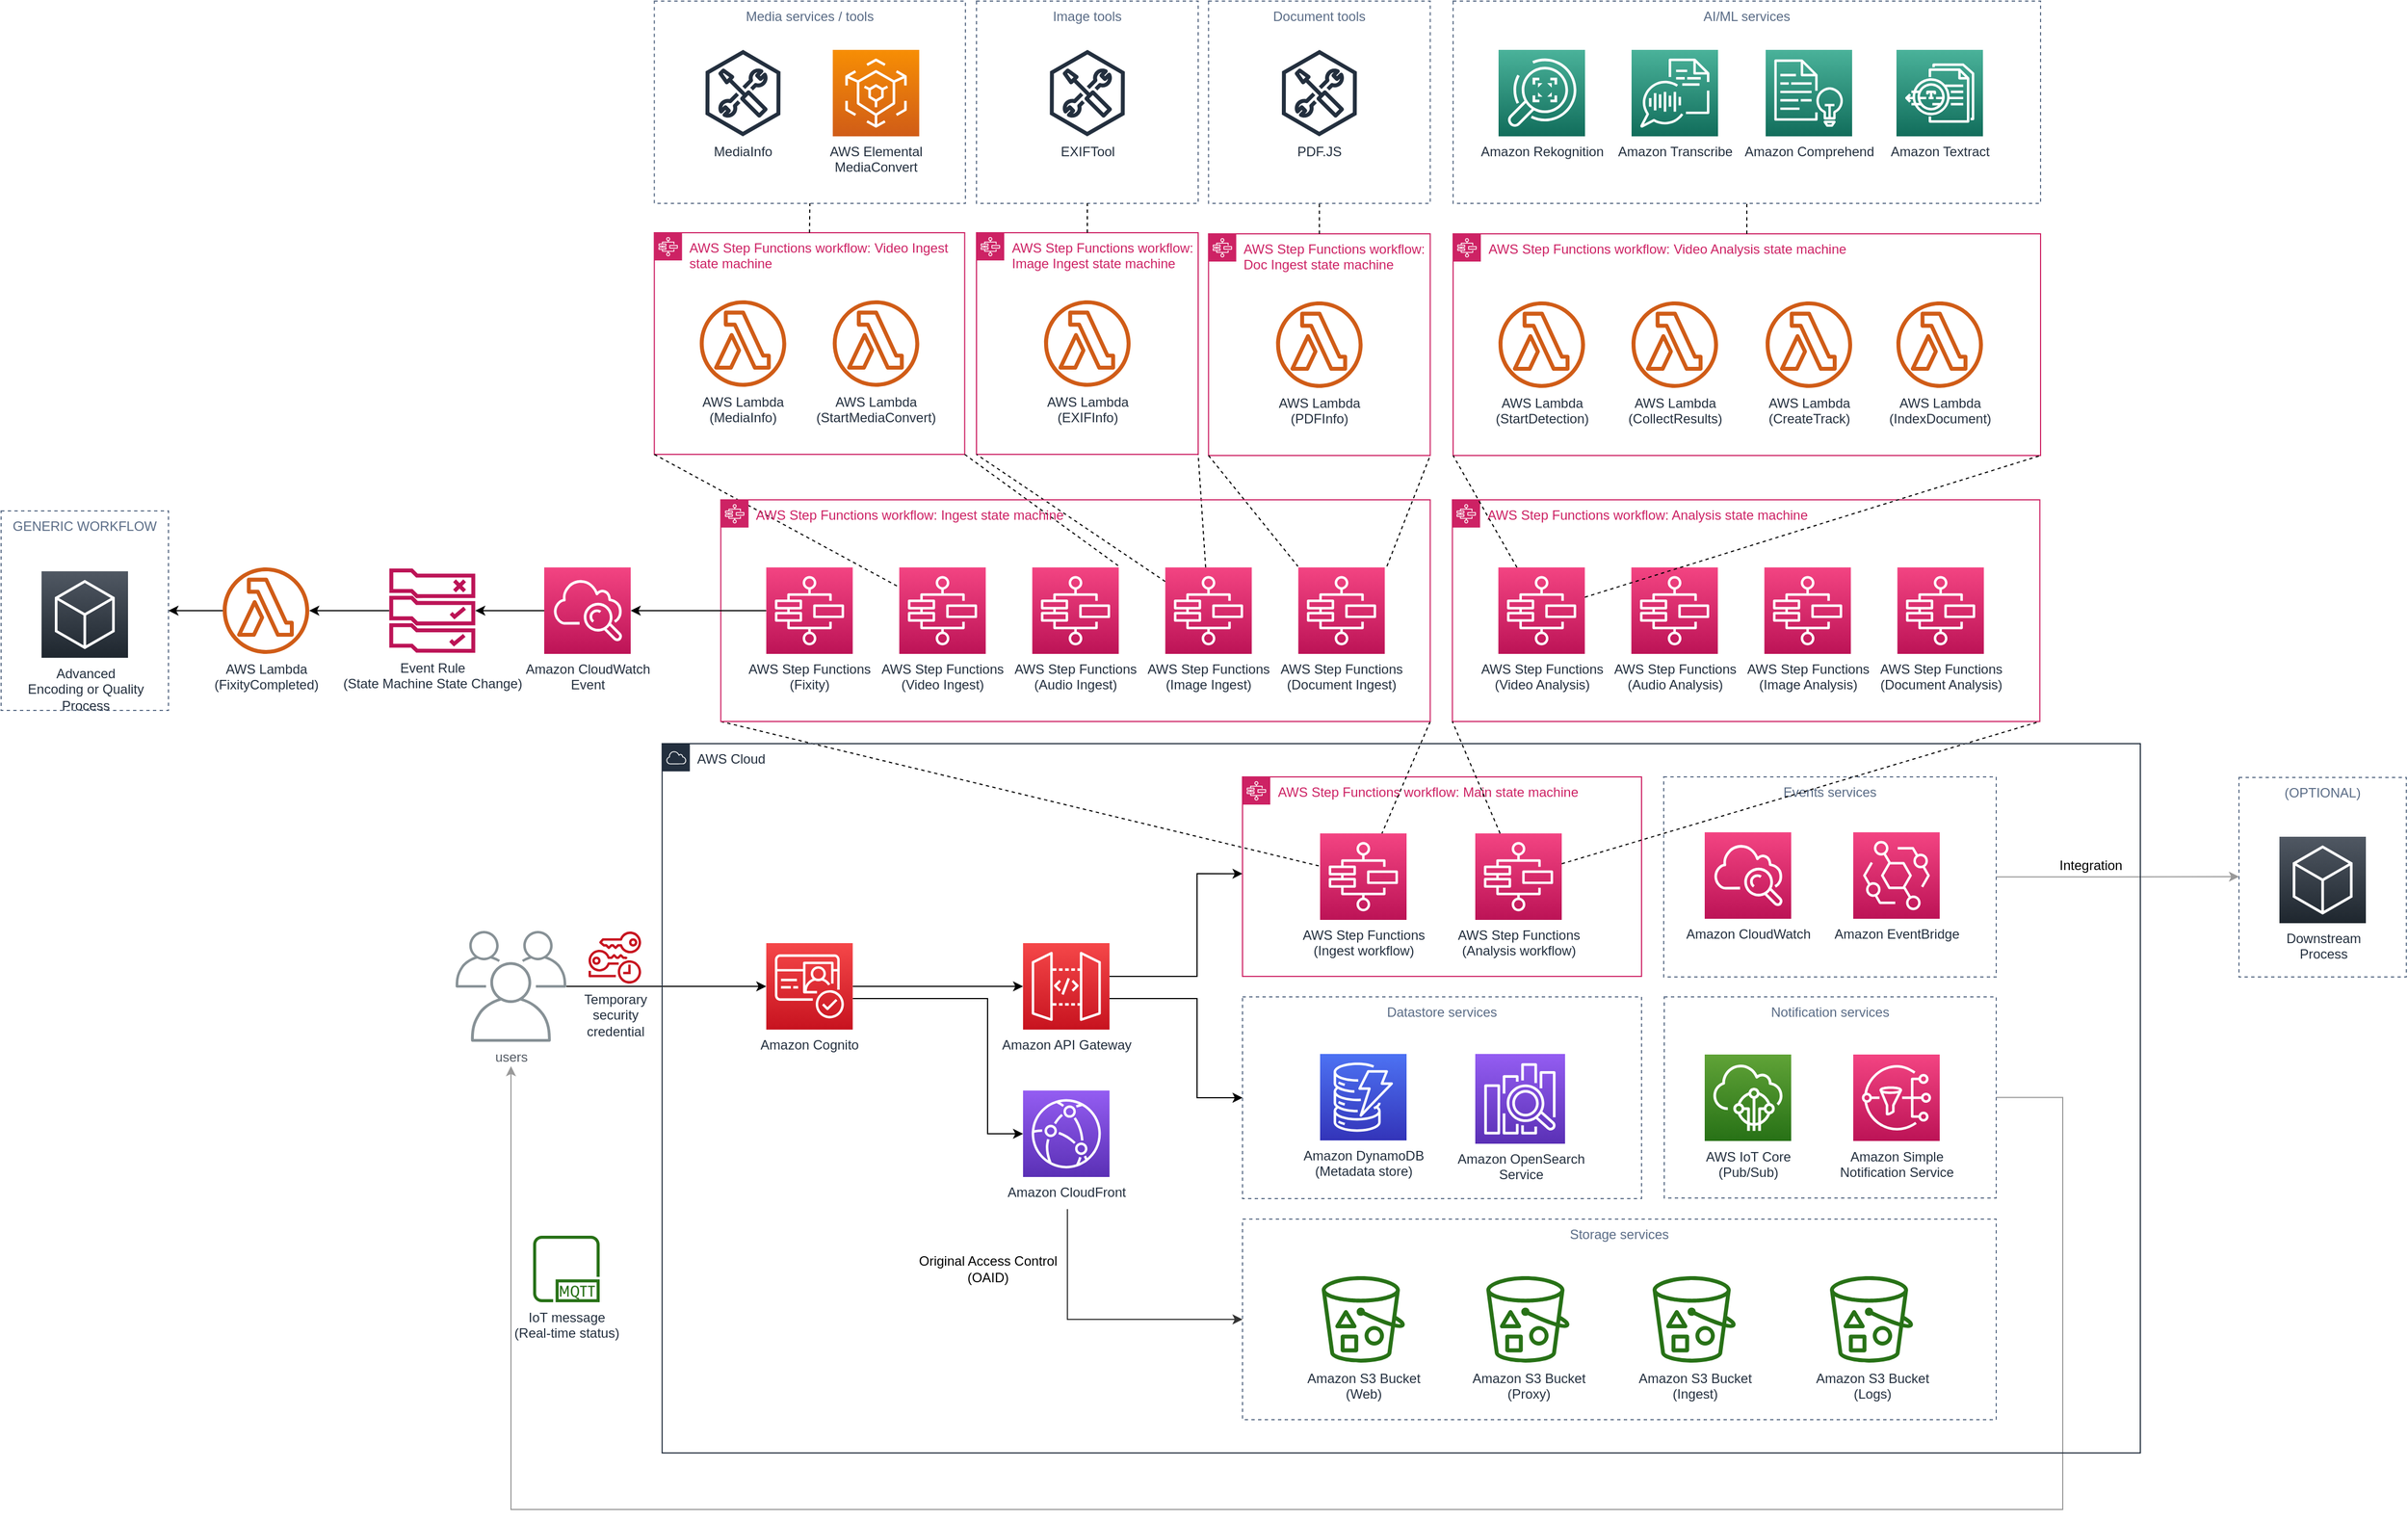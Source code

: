 <mxfile version="12.4.8" type="device" pages="14"><diagram name="architecture" id="uv1MhdczPhIFURMKuVjQ"><mxGraphModel dx="2265" dy="1822" grid="1" gridSize="10" guides="1" tooltips="1" connect="1" arrows="1" fold="1" page="1" pageScale="1" pageWidth="850" pageHeight="1100" math="0" shadow="0"><root><mxCell id="-ghX7vUAX8Kw5AcnxQtx-0"/><mxCell id="-ghX7vUAX8Kw5AcnxQtx-1" parent="-ghX7vUAX8Kw5AcnxQtx-0"/><mxCell id="-ghX7vUAX8Kw5AcnxQtx-3" value="Storage services" style="fillColor=none;strokeColor=#5A6C86;dashed=1;verticalAlign=top;fontStyle=0;fontColor=#5A6C86;" parent="-ghX7vUAX8Kw5AcnxQtx-1" vertex="1"><mxGeometry x="470" y="449" width="680" height="181" as="geometry"/></mxCell><mxCell id="-ghX7vUAX8Kw5AcnxQtx-4" style="edgeStyle=orthogonalEdgeStyle;rounded=0;orthogonalLoop=1;jettySize=auto;html=1;" parent="-ghX7vUAX8Kw5AcnxQtx-1" source="-ghX7vUAX8Kw5AcnxQtx-6" target="-ghX7vUAX8Kw5AcnxQtx-9" edge="1"><mxGeometry relative="1" as="geometry"/></mxCell><mxCell id="-ghX7vUAX8Kw5AcnxQtx-5" style="edgeStyle=orthogonalEdgeStyle;rounded=0;orthogonalLoop=1;jettySize=auto;html=1;" parent="-ghX7vUAX8Kw5AcnxQtx-1" source="-ghX7vUAX8Kw5AcnxQtx-6" target="-ghX7vUAX8Kw5AcnxQtx-13" edge="1"><mxGeometry relative="1" as="geometry"><Array as="points"><mxPoint x="240" y="250"/><mxPoint x="240" y="372"/></Array></mxGeometry></mxCell><mxCell id="-ghX7vUAX8Kw5AcnxQtx-6" value="Amazon Cognito" style="outlineConnect=0;fontColor=#232F3E;gradientColor=#F54749;gradientDirection=north;fillColor=#C7131F;strokeColor=#ffffff;dashed=0;verticalLabelPosition=bottom;verticalAlign=top;align=center;html=1;fontSize=12;fontStyle=0;aspect=fixed;shape=mxgraph.aws4.resourceIcon;resIcon=mxgraph.aws4.cognito;" parent="-ghX7vUAX8Kw5AcnxQtx-1" vertex="1"><mxGeometry x="40.33" y="200" width="78" height="78" as="geometry"/></mxCell><mxCell id="-ghX7vUAX8Kw5AcnxQtx-7" style="edgeStyle=orthogonalEdgeStyle;rounded=0;orthogonalLoop=1;jettySize=auto;html=1;" parent="-ghX7vUAX8Kw5AcnxQtx-1" source="-ghX7vUAX8Kw5AcnxQtx-9" edge="1"><mxGeometry relative="1" as="geometry"><Array as="points"><mxPoint x="429" y="230"/><mxPoint x="429" y="137"/></Array><mxPoint x="470" y="137.333" as="targetPoint"/></mxGeometry></mxCell><mxCell id="-ghX7vUAX8Kw5AcnxQtx-8" style="edgeStyle=orthogonalEdgeStyle;rounded=0;orthogonalLoop=1;jettySize=auto;html=1;entryX=0;entryY=0.5;entryDx=0;entryDy=0;" parent="-ghX7vUAX8Kw5AcnxQtx-1" source="-ghX7vUAX8Kw5AcnxQtx-9" target="-ghX7vUAX8Kw5AcnxQtx-19" edge="1"><mxGeometry relative="1" as="geometry"><Array as="points"><mxPoint x="429" y="250"/><mxPoint x="429" y="340"/></Array></mxGeometry></mxCell><mxCell id="-ghX7vUAX8Kw5AcnxQtx-9" value="Amazon API Gateway" style="outlineConnect=0;fontColor=#232F3E;gradientColor=#F54749;gradientDirection=north;fillColor=#C7131F;strokeColor=#ffffff;dashed=0;verticalLabelPosition=bottom;verticalAlign=top;align=center;html=1;fontSize=12;fontStyle=0;aspect=fixed;shape=mxgraph.aws4.resourceIcon;resIcon=mxgraph.aws4.api_gateway;" parent="-ghX7vUAX8Kw5AcnxQtx-1" vertex="1"><mxGeometry x="272" y="200" width="78" height="78" as="geometry"/></mxCell><mxCell id="-ghX7vUAX8Kw5AcnxQtx-10" style="edgeStyle=orthogonalEdgeStyle;rounded=0;orthogonalLoop=1;jettySize=auto;html=1;" parent="-ghX7vUAX8Kw5AcnxQtx-1" source="-ghX7vUAX8Kw5AcnxQtx-11" target="-ghX7vUAX8Kw5AcnxQtx-6" edge="1"><mxGeometry relative="1" as="geometry"/></mxCell><mxCell id="-ghX7vUAX8Kw5AcnxQtx-11" value="users" style="outlineConnect=0;gradientColor=none;fontColor=#545B64;strokeColor=none;fillColor=#879196;dashed=0;verticalLabelPosition=bottom;verticalAlign=top;align=center;html=1;fontSize=12;fontStyle=0;aspect=fixed;shape=mxgraph.aws4.illustration_users;pointerEvents=1" parent="-ghX7vUAX8Kw5AcnxQtx-1" vertex="1"><mxGeometry x="-240" y="189" width="100" height="100" as="geometry"/></mxCell><mxCell id="-ghX7vUAX8Kw5AcnxQtx-12" style="rounded=0;orthogonalLoop=1;jettySize=auto;html=1;entryX=0;entryY=0.5;entryDx=0;entryDy=0;strokeColor=#333333;edgeStyle=orthogonalEdgeStyle;" parent="-ghX7vUAX8Kw5AcnxQtx-1" target="-ghX7vUAX8Kw5AcnxQtx-3" edge="1"><mxGeometry relative="1" as="geometry"><mxPoint x="312" y="440" as="sourcePoint"/><Array as="points"><mxPoint x="312" y="540"/></Array></mxGeometry></mxCell><mxCell id="-ghX7vUAX8Kw5AcnxQtx-13" value="Amazon CloudFront" style="outlineConnect=0;fontColor=#232F3E;gradientColor=#945DF2;gradientDirection=north;fillColor=#5A30B5;strokeColor=#ffffff;dashed=0;verticalLabelPosition=bottom;verticalAlign=top;align=center;html=1;fontSize=12;fontStyle=0;aspect=fixed;shape=mxgraph.aws4.resourceIcon;resIcon=mxgraph.aws4.cloudfront;" parent="-ghX7vUAX8Kw5AcnxQtx-1" vertex="1"><mxGeometry x="272" y="333" width="78" height="78" as="geometry"/></mxCell><mxCell id="-ghX7vUAX8Kw5AcnxQtx-22" value="Temporary&lt;br&gt;security&lt;br&gt;credential" style="outlineConnect=0;fontColor=#232F3E;gradientColor=none;fillColor=#C7131F;strokeColor=none;dashed=0;verticalLabelPosition=bottom;verticalAlign=top;align=center;html=1;fontSize=12;fontStyle=0;aspect=fixed;pointerEvents=1;shape=mxgraph.aws4.temporary_security_credential;" parent="-ghX7vUAX8Kw5AcnxQtx-1" vertex="1"><mxGeometry x="-120" y="189" width="47.38" height="48" as="geometry"/></mxCell><mxCell id="-ghX7vUAX8Kw5AcnxQtx-25" value="Amazon S3 Bucket&lt;br&gt;(Ingest)" style="outlineConnect=0;fontColor=#232F3E;gradientColor=none;fillColor=#277116;strokeColor=none;dashed=0;verticalLabelPosition=bottom;verticalAlign=top;align=center;html=1;fontSize=12;fontStyle=0;aspect=fixed;pointerEvents=1;shape=mxgraph.aws4.bucket_with_objects;" parent="-ghX7vUAX8Kw5AcnxQtx-1" vertex="1"><mxGeometry x="840" y="500.5" width="75" height="78" as="geometry"/></mxCell><mxCell id="-ghX7vUAX8Kw5AcnxQtx-26" value="Amazon S3 Bucket&lt;br&gt;(Proxy)" style="outlineConnect=0;fontColor=#232F3E;gradientColor=none;fillColor=#277116;strokeColor=none;dashed=0;verticalLabelPosition=bottom;verticalAlign=top;align=center;html=1;fontSize=12;fontStyle=0;aspect=fixed;pointerEvents=1;shape=mxgraph.aws4.bucket_with_objects;" parent="-ghX7vUAX8Kw5AcnxQtx-1" vertex="1"><mxGeometry x="690" y="500.5" width="75" height="78" as="geometry"/></mxCell><mxCell id="-ghX7vUAX8Kw5AcnxQtx-27" value="Amazon S3 Bucket&lt;br&gt;(Web)" style="outlineConnect=0;fontColor=#232F3E;gradientColor=none;fillColor=#277116;strokeColor=none;dashed=0;verticalLabelPosition=bottom;verticalAlign=top;align=center;html=1;fontSize=12;fontStyle=0;aspect=fixed;pointerEvents=1;shape=mxgraph.aws4.bucket_with_objects;" parent="-ghX7vUAX8Kw5AcnxQtx-1" vertex="1"><mxGeometry x="541.5" y="500.5" width="75" height="78" as="geometry"/></mxCell><mxCell id="-ghX7vUAX8Kw5AcnxQtx-28" value="Amazon S3 Bucket&lt;br&gt;(Logs)" style="outlineConnect=0;fontColor=#232F3E;gradientColor=none;fillColor=#277116;strokeColor=none;dashed=0;verticalLabelPosition=bottom;verticalAlign=top;align=center;html=1;fontSize=12;fontStyle=0;aspect=fixed;pointerEvents=1;shape=mxgraph.aws4.bucket_with_objects;" parent="-ghX7vUAX8Kw5AcnxQtx-1" vertex="1"><mxGeometry x="1000" y="500.5" width="75" height="78" as="geometry"/></mxCell><mxCell id="-ghX7vUAX8Kw5AcnxQtx-29" value="AI/ML services" style="fillColor=none;strokeColor=#5A6C86;dashed=1;verticalAlign=top;fontStyle=0;fontColor=#5A6C86;" parent="-ghX7vUAX8Kw5AcnxQtx-1" vertex="1"><mxGeometry x="660" y="-650" width="530" height="182.5" as="geometry"/></mxCell><mxCell id="-ghX7vUAX8Kw5AcnxQtx-30" value="Amazon Rekognition" style="outlineConnect=0;fontColor=#232F3E;gradientColor=#4AB29A;gradientDirection=north;fillColor=#116D5B;strokeColor=#ffffff;dashed=0;verticalLabelPosition=bottom;verticalAlign=top;align=center;html=1;fontSize=12;fontStyle=0;aspect=fixed;shape=mxgraph.aws4.resourceIcon;resIcon=mxgraph.aws4.rekognition;" parent="-ghX7vUAX8Kw5AcnxQtx-1" vertex="1"><mxGeometry x="701" y="-606" width="78" height="78" as="geometry"/></mxCell><mxCell id="-ghX7vUAX8Kw5AcnxQtx-31" value="Amazon Transcribe" style="outlineConnect=0;fontColor=#232F3E;gradientColor=#4AB29A;gradientDirection=north;fillColor=#116D5B;strokeColor=#ffffff;dashed=0;verticalLabelPosition=bottom;verticalAlign=top;align=center;html=1;fontSize=12;fontStyle=0;aspect=fixed;shape=mxgraph.aws4.resourceIcon;resIcon=mxgraph.aws4.transcribe;" parent="-ghX7vUAX8Kw5AcnxQtx-1" vertex="1"><mxGeometry x="821" y="-606" width="78" height="78" as="geometry"/></mxCell><mxCell id="-ghX7vUAX8Kw5AcnxQtx-32" value="Amazon Comprehend" style="outlineConnect=0;fontColor=#232F3E;gradientColor=#4AB29A;gradientDirection=north;fillColor=#116D5B;strokeColor=#ffffff;dashed=0;verticalLabelPosition=bottom;verticalAlign=top;align=center;html=1;fontSize=12;fontStyle=0;aspect=fixed;shape=mxgraph.aws4.resourceIcon;resIcon=mxgraph.aws4.comprehend;" parent="-ghX7vUAX8Kw5AcnxQtx-1" vertex="1"><mxGeometry x="942" y="-606" width="78" height="78" as="geometry"/></mxCell><mxCell id="-ghX7vUAX8Kw5AcnxQtx-33" value="Amazon Textract" style="outlineConnect=0;fontColor=#232F3E;gradientColor=#4AB29A;gradientDirection=north;fillColor=#116D5B;strokeColor=#ffffff;dashed=0;verticalLabelPosition=bottom;verticalAlign=top;align=center;html=1;fontSize=12;fontStyle=0;aspect=fixed;shape=mxgraph.aws4.resourceIcon;resIcon=mxgraph.aws4.textract;" parent="-ghX7vUAX8Kw5AcnxQtx-1" vertex="1"><mxGeometry x="1060" y="-606" width="78" height="78" as="geometry"/></mxCell><mxCell id="-ghX7vUAX8Kw5AcnxQtx-37" style="edgeStyle=orthogonalEdgeStyle;rounded=0;orthogonalLoop=1;jettySize=auto;html=1;strokeColor=#999999;exitX=1;exitY=0.5;exitDx=0;exitDy=0;" parent="-ghX7vUAX8Kw5AcnxQtx-1" source="-ghX7vUAX8Kw5AcnxQtx-38" edge="1"><mxGeometry relative="1" as="geometry"><mxPoint x="-190" y="311" as="targetPoint"/><Array as="points"><mxPoint x="1210" y="339"/><mxPoint x="1210" y="711"/><mxPoint x="-190" y="711"/></Array></mxGeometry></mxCell><mxCell id="-ghX7vUAX8Kw5AcnxQtx-38" value="Notification services" style="fillColor=none;strokeColor=#5A6C86;dashed=1;verticalAlign=top;fontStyle=0;fontColor=#5A6C86;" parent="-ghX7vUAX8Kw5AcnxQtx-1" vertex="1"><mxGeometry x="850.5" y="248.5" width="299.5" height="181.5" as="geometry"/></mxCell><mxCell id="-ghX7vUAX8Kw5AcnxQtx-39" value="AWS IoT Core&lt;br&gt;(Pub/Sub)" style="outlineConnect=0;fontColor=#232F3E;gradientColor=#60A337;gradientDirection=north;fillColor=#277116;strokeColor=#ffffff;dashed=0;verticalLabelPosition=bottom;verticalAlign=top;align=center;html=1;fontSize=12;fontStyle=0;aspect=fixed;shape=mxgraph.aws4.resourceIcon;resIcon=mxgraph.aws4.iot_core;" parent="-ghX7vUAX8Kw5AcnxQtx-1" vertex="1"><mxGeometry x="887" y="300.5" width="78" height="78" as="geometry"/></mxCell><mxCell id="-ghX7vUAX8Kw5AcnxQtx-41" style="edgeStyle=orthogonalEdgeStyle;rounded=0;orthogonalLoop=1;jettySize=auto;html=1;exitX=1;exitY=0.5;exitDx=0;exitDy=0;entryX=0;entryY=0.5;entryDx=0;entryDy=0;strokeColor=#999999;" parent="-ghX7vUAX8Kw5AcnxQtx-1" source="-ghX7vUAX8Kw5AcnxQtx-42" edge="1"><mxGeometry relative="1" as="geometry"><mxPoint x="1369" y="140" as="targetPoint"/></mxGeometry></mxCell><mxCell id="-ghX7vUAX8Kw5AcnxQtx-42" value="Events services" style="fillColor=none;strokeColor=#5A6C86;dashed=1;verticalAlign=top;fontStyle=0;fontColor=#5A6C86;" parent="-ghX7vUAX8Kw5AcnxQtx-1" vertex="1"><mxGeometry x="850" y="50" width="300" height="180.5" as="geometry"/></mxCell><mxCell id="-ghX7vUAX8Kw5AcnxQtx-43" value="Amazon CloudWatch" style="outlineConnect=0;fontColor=#232F3E;gradientColor=#F34482;gradientDirection=north;fillColor=#BC1356;strokeColor=#ffffff;dashed=0;verticalLabelPosition=bottom;verticalAlign=top;align=center;html=1;fontSize=12;fontStyle=0;aspect=fixed;shape=mxgraph.aws4.resourceIcon;resIcon=mxgraph.aws4.cloudwatch;" parent="-ghX7vUAX8Kw5AcnxQtx-1" vertex="1"><mxGeometry x="887" y="100" width="78" height="78" as="geometry"/></mxCell><mxCell id="-ghX7vUAX8Kw5AcnxQtx-45" value="Amazon EventBridge" style="outlineConnect=0;fontColor=#232F3E;gradientColor=#F34482;gradientDirection=north;fillColor=#BC1356;strokeColor=#ffffff;dashed=0;verticalLabelPosition=bottom;verticalAlign=top;align=center;html=1;fontSize=12;fontStyle=0;aspect=fixed;shape=mxgraph.aws4.resourceIcon;resIcon=mxgraph.aws4.eventbridge;" parent="-ghX7vUAX8Kw5AcnxQtx-1" vertex="1"><mxGeometry x="1021" y="100" width="78" height="78" as="geometry"/></mxCell><mxCell id="-ghX7vUAX8Kw5AcnxQtx-46" value="IoT message&lt;br&gt;(Real-time status)" style="outlineConnect=0;fontColor=#232F3E;gradientColor=none;fillColor=#277116;strokeColor=none;dashed=0;verticalLabelPosition=bottom;verticalAlign=top;align=center;html=1;fontSize=12;fontStyle=0;aspect=fixed;pointerEvents=1;shape=mxgraph.aws4.mqtt_protocol;" parent="-ghX7vUAX8Kw5AcnxQtx-1" vertex="1"><mxGeometry x="-170" y="464" width="60" height="60" as="geometry"/></mxCell><mxCell id="-ghX7vUAX8Kw5AcnxQtx-72" value="" style="group" parent="-ghX7vUAX8Kw5AcnxQtx-1" vertex="1" connectable="0"><mxGeometry x="659.33" y="-200" width="530" height="200" as="geometry"/></mxCell><mxCell id="-ghX7vUAX8Kw5AcnxQtx-66" value="AWS Step Functions&lt;br&gt;(Document Analysis)" style="outlineConnect=0;fontColor=#232F3E;gradientColor=#F34482;gradientDirection=north;fillColor=#BC1356;strokeColor=#ffffff;dashed=0;verticalLabelPosition=bottom;verticalAlign=top;align=center;html=1;fontSize=12;fontStyle=0;aspect=fixed;shape=mxgraph.aws4.resourceIcon;resIcon=mxgraph.aws4.step_functions;" parent="-ghX7vUAX8Kw5AcnxQtx-72" vertex="1"><mxGeometry x="401.5" y="61" width="78" height="78" as="geometry"/></mxCell><mxCell id="-ghX7vUAX8Kw5AcnxQtx-68" value="AWS Step Functions workflow: Analysis state machine" style="points=[[0,0],[0.25,0],[0.5,0],[0.75,0],[1,0],[1,0.25],[1,0.5],[1,0.75],[1,1],[0.75,1],[0.5,1],[0.25,1],[0,1],[0,0.75],[0,0.5],[0,0.25]];outlineConnect=0;gradientColor=none;html=1;whiteSpace=wrap;fontSize=12;fontStyle=0;shape=mxgraph.aws4.group;grIcon=mxgraph.aws4.group_aws_step_functions_workflow;strokeColor=#CD2264;fillColor=none;verticalAlign=top;align=left;spacingLeft=30;fontColor=#CD2264;dashed=0;" parent="-ghX7vUAX8Kw5AcnxQtx-72" vertex="1"><mxGeometry width="530" height="200" as="geometry"/></mxCell><mxCell id="-ghX7vUAX8Kw5AcnxQtx-69" value="AWS Step Functions&lt;br&gt;(Video Analysis)" style="outlineConnect=0;fontColor=#232F3E;gradientColor=#F34482;gradientDirection=north;fillColor=#BC1356;strokeColor=#ffffff;dashed=0;verticalLabelPosition=bottom;verticalAlign=top;align=center;html=1;fontSize=12;fontStyle=0;aspect=fixed;shape=mxgraph.aws4.resourceIcon;resIcon=mxgraph.aws4.step_functions;" parent="-ghX7vUAX8Kw5AcnxQtx-72" vertex="1"><mxGeometry x="41.5" y="61" width="78" height="78" as="geometry"/></mxCell><mxCell id="-ghX7vUAX8Kw5AcnxQtx-70" value="AWS Step Functions&lt;br&gt;(Audio Analysis)" style="outlineConnect=0;fontColor=#232F3E;gradientColor=#F34482;gradientDirection=north;fillColor=#BC1356;strokeColor=#ffffff;dashed=0;verticalLabelPosition=bottom;verticalAlign=top;align=center;html=1;fontSize=12;fontStyle=0;aspect=fixed;shape=mxgraph.aws4.resourceIcon;resIcon=mxgraph.aws4.step_functions;" parent="-ghX7vUAX8Kw5AcnxQtx-72" vertex="1"><mxGeometry x="161.5" y="61" width="78" height="78" as="geometry"/></mxCell><mxCell id="-ghX7vUAX8Kw5AcnxQtx-71" value="AWS Step Functions&lt;br&gt;(Image Analysis)" style="outlineConnect=0;fontColor=#232F3E;gradientColor=#F34482;gradientDirection=north;fillColor=#BC1356;strokeColor=#ffffff;dashed=0;verticalLabelPosition=bottom;verticalAlign=top;align=center;html=1;fontSize=12;fontStyle=0;aspect=fixed;shape=mxgraph.aws4.resourceIcon;resIcon=mxgraph.aws4.step_functions;" parent="-ghX7vUAX8Kw5AcnxQtx-72" vertex="1"><mxGeometry x="281.5" y="61" width="78" height="78" as="geometry"/></mxCell><mxCell id="-ghX7vUAX8Kw5AcnxQtx-81" value="AWS Elemental&lt;br&gt;MediaConvert" style="outlineConnect=0;fontColor=#232F3E;gradientColor=#F78E04;gradientDirection=north;fillColor=#D05C17;strokeColor=#ffffff;dashed=0;verticalLabelPosition=bottom;verticalAlign=top;align=center;html=1;fontSize=12;fontStyle=0;aspect=fixed;shape=mxgraph.aws4.resourceIcon;resIcon=mxgraph.aws4.elemental_mediaconvert;" parent="-ghX7vUAX8Kw5AcnxQtx-1" vertex="1"><mxGeometry x="100.33" y="-606" width="78" height="78" as="geometry"/></mxCell><mxCell id="-ghX7vUAX8Kw5AcnxQtx-83" value="MediaInfo" style="outlineConnect=0;fontColor=#232F3E;gradientColor=none;fillColor=#232F3E;strokeColor=none;dashed=0;verticalLabelPosition=bottom;verticalAlign=top;align=center;html=1;fontSize=12;fontStyle=0;aspect=fixed;pointerEvents=1;shape=mxgraph.aws4.external_toolkit;" parent="-ghX7vUAX8Kw5AcnxQtx-1" vertex="1"><mxGeometry x="-14.67" y="-606" width="68" height="78" as="geometry"/></mxCell><mxCell id="-ghX7vUAX8Kw5AcnxQtx-84" value="" style="group" parent="-ghX7vUAX8Kw5AcnxQtx-1" vertex="1" connectable="0"><mxGeometry x="-0.67" y="-441" width="430.67" height="200" as="geometry"/></mxCell><mxCell id="-ghX7vUAX8Kw5AcnxQtx-75" value="AWS Step Functions workflow: Video Ingest state machine" style="points=[[0,0],[0.25,0],[0.5,0],[0.75,0],[1,0],[1,0.25],[1,0.5],[1,0.75],[1,1],[0.75,1],[0.5,1],[0.25,1],[0,1],[0,0.75],[0,0.5],[0,0.25]];outlineConnect=0;gradientColor=none;html=1;whiteSpace=wrap;fontSize=12;fontStyle=0;shape=mxgraph.aws4.group;grIcon=mxgraph.aws4.group_aws_step_functions_workflow;strokeColor=#CD2264;fillColor=none;verticalAlign=top;align=left;spacingLeft=30;fontColor=#CD2264;dashed=0;" parent="-ghX7vUAX8Kw5AcnxQtx-84" vertex="1"><mxGeometry x="-60" width="280" height="200" as="geometry"/></mxCell><mxCell id="-ghX7vUAX8Kw5AcnxQtx-79" value="AWS Lambda&lt;br&gt;(MediaInfo)" style="outlineConnect=0;fontColor=#232F3E;gradientColor=none;fillColor=#D05C17;strokeColor=none;dashed=0;verticalLabelPosition=bottom;verticalAlign=top;align=center;html=1;fontSize=12;fontStyle=0;aspect=fixed;pointerEvents=1;shape=mxgraph.aws4.lambda_function;" parent="-ghX7vUAX8Kw5AcnxQtx-84" vertex="1"><mxGeometry x="-19" y="61" width="78" height="78" as="geometry"/></mxCell><mxCell id="-ghX7vUAX8Kw5AcnxQtx-80" value="AWS Lambda&lt;br&gt;(StartMediaConvert)" style="outlineConnect=0;fontColor=#232F3E;gradientColor=none;fillColor=#D05C17;strokeColor=none;dashed=0;verticalLabelPosition=bottom;verticalAlign=top;align=center;html=1;fontSize=12;fontStyle=0;aspect=fixed;pointerEvents=1;shape=mxgraph.aws4.lambda_function;" parent="-ghX7vUAX8Kw5AcnxQtx-84" vertex="1"><mxGeometry x="101" y="61" width="78" height="78" as="geometry"/></mxCell><mxCell id="-ghX7vUAX8Kw5AcnxQtx-123" value="AWS Step Functions workflow: Image Ingest state machine" style="points=[[0,0],[0.25,0],[0.5,0],[0.75,0],[1,0],[1,0.25],[1,0.5],[1,0.75],[1,1],[0.75,1],[0.5,1],[0.25,1],[0,1],[0,0.75],[0,0.5],[0,0.25]];outlineConnect=0;gradientColor=none;html=1;whiteSpace=wrap;fontSize=12;fontStyle=0;shape=mxgraph.aws4.group;grIcon=mxgraph.aws4.group_aws_step_functions_workflow;strokeColor=#CD2264;fillColor=none;verticalAlign=top;align=left;spacingLeft=30;fontColor=#CD2264;dashed=0;" parent="-ghX7vUAX8Kw5AcnxQtx-84" vertex="1"><mxGeometry x="230.67" width="200" height="200" as="geometry"/></mxCell><mxCell id="-ghX7vUAX8Kw5AcnxQtx-124" value="AWS Lambda&lt;br&gt;(EXIFInfo)" style="outlineConnect=0;fontColor=#232F3E;gradientColor=none;fillColor=#D05C17;strokeColor=none;dashed=0;verticalLabelPosition=bottom;verticalAlign=top;align=center;html=1;fontSize=12;fontStyle=0;aspect=fixed;pointerEvents=1;shape=mxgraph.aws4.lambda_function;" parent="-ghX7vUAX8Kw5AcnxQtx-84" vertex="1"><mxGeometry x="291.67" y="61" width="78" height="78" as="geometry"/></mxCell><mxCell id="-ghX7vUAX8Kw5AcnxQtx-87" value="" style="endArrow=none;dashed=1;html=1;exitX=0;exitY=1;exitDx=0;exitDy=0;" parent="-ghX7vUAX8Kw5AcnxQtx-1" source="-ghX7vUAX8Kw5AcnxQtx-75" target="-ghX7vUAX8Kw5AcnxQtx-61" edge="1"><mxGeometry width="50" height="50" relative="1" as="geometry"><mxPoint x="-130" y="-260" as="sourcePoint"/><mxPoint x="-80" y="-310" as="targetPoint"/></mxGeometry></mxCell><mxCell id="-ghX7vUAX8Kw5AcnxQtx-88" value="" style="endArrow=none;dashed=1;html=1;exitX=1;exitY=1;exitDx=0;exitDy=0;" parent="-ghX7vUAX8Kw5AcnxQtx-1" source="-ghX7vUAX8Kw5AcnxQtx-75" edge="1"><mxGeometry width="50" height="50" relative="1" as="geometry"><mxPoint x="9.33" y="-231" as="sourcePoint"/><mxPoint x="360" y="-139" as="targetPoint"/></mxGeometry></mxCell><mxCell id="-ghX7vUAX8Kw5AcnxQtx-90" value="" style="endArrow=none;dashed=1;html=1;exitX=0;exitY=1;exitDx=0;exitDy=0;" parent="-ghX7vUAX8Kw5AcnxQtx-1" target="-ghX7vUAX8Kw5AcnxQtx-95" edge="1"><mxGeometry width="50" height="50" relative="1" as="geometry"><mxPoint x="-0.67" as="sourcePoint"/><mxPoint x="470" y="94.037" as="targetPoint"/></mxGeometry></mxCell><mxCell id="-ghX7vUAX8Kw5AcnxQtx-97" value="" style="group" parent="-ghX7vUAX8Kw5AcnxQtx-1" vertex="1" connectable="0"><mxGeometry x="470" y="50" width="360" height="198" as="geometry"/></mxCell><mxCell id="-ghX7vUAX8Kw5AcnxQtx-93" value="AWS Step Functions workflow: Main state machine" style="points=[[0,0],[0.25,0],[0.5,0],[0.75,0],[1,0],[1,0.25],[1,0.5],[1,0.75],[1,1],[0.75,1],[0.5,1],[0.25,1],[0,1],[0,0.75],[0,0.5],[0,0.25]];outlineConnect=0;gradientColor=none;html=1;whiteSpace=wrap;fontSize=12;fontStyle=0;shape=mxgraph.aws4.group;grIcon=mxgraph.aws4.group_aws_step_functions_workflow;strokeColor=#CD2264;fillColor=none;verticalAlign=top;align=left;spacingLeft=30;fontColor=#CD2264;dashed=0;" parent="-ghX7vUAX8Kw5AcnxQtx-97" vertex="1"><mxGeometry width="360" height="180" as="geometry"/></mxCell><mxCell id="-ghX7vUAX8Kw5AcnxQtx-95" value="AWS Step Functions&lt;br&gt;(Ingest workflow)" style="outlineConnect=0;fontColor=#232F3E;gradientColor=#F34482;gradientDirection=north;fillColor=#BC1356;strokeColor=#ffffff;dashed=0;verticalLabelPosition=bottom;verticalAlign=top;align=center;html=1;fontSize=12;fontStyle=0;aspect=fixed;shape=mxgraph.aws4.resourceIcon;resIcon=mxgraph.aws4.step_functions;" parent="-ghX7vUAX8Kw5AcnxQtx-97" vertex="1"><mxGeometry x="70" y="51" width="78" height="78" as="geometry"/></mxCell><mxCell id="-ghX7vUAX8Kw5AcnxQtx-96" value="AWS Step Functions&lt;br&gt;(Analysis workflow)" style="outlineConnect=0;fontColor=#232F3E;gradientColor=#F34482;gradientDirection=north;fillColor=#BC1356;strokeColor=#ffffff;dashed=0;verticalLabelPosition=bottom;verticalAlign=top;align=center;html=1;fontSize=12;fontStyle=0;aspect=fixed;shape=mxgraph.aws4.resourceIcon;resIcon=mxgraph.aws4.step_functions;" parent="-ghX7vUAX8Kw5AcnxQtx-97" vertex="1"><mxGeometry x="210" y="51" width="78" height="78" as="geometry"/></mxCell><mxCell id="-ghX7vUAX8Kw5AcnxQtx-89" value="" style="endArrow=none;dashed=1;html=1;exitX=1;exitY=1;exitDx=0;exitDy=0;" parent="-ghX7vUAX8Kw5AcnxQtx-1" target="-ghX7vUAX8Kw5AcnxQtx-95" edge="1"><mxGeometry width="50" height="50" relative="1" as="geometry"><mxPoint x="639.33" as="sourcePoint"/><mxPoint x="501.0" y="113.505" as="targetPoint"/></mxGeometry></mxCell><mxCell id="-ghX7vUAX8Kw5AcnxQtx-100" value="" style="endArrow=none;dashed=1;html=1;entryX=1;entryY=1;entryDx=0;entryDy=0;" parent="-ghX7vUAX8Kw5AcnxQtx-1" source="-ghX7vUAX8Kw5AcnxQtx-96" target="-ghX7vUAX8Kw5AcnxQtx-68" edge="1"><mxGeometry width="50" height="50" relative="1" as="geometry"><mxPoint x="810" y="60" as="sourcePoint"/><mxPoint x="860" y="10" as="targetPoint"/></mxGeometry></mxCell><mxCell id="-ghX7vUAX8Kw5AcnxQtx-103" value="" style="endArrow=none;dashed=1;html=1;entryX=0;entryY=1;entryDx=0;entryDy=0;" parent="-ghX7vUAX8Kw5AcnxQtx-1" source="-ghX7vUAX8Kw5AcnxQtx-96" target="-ghX7vUAX8Kw5AcnxQtx-68" edge="1"><mxGeometry width="50" height="50" relative="1" as="geometry"><mxPoint x="740" y="30" as="sourcePoint"/><mxPoint x="790" y="-20" as="targetPoint"/></mxGeometry></mxCell><mxCell id="-ghX7vUAX8Kw5AcnxQtx-107" value="AWS Step Functions workflow: Video Analysis state machine" style="points=[[0,0],[0.25,0],[0.5,0],[0.75,0],[1,0],[1,0.25],[1,0.5],[1,0.75],[1,1],[0.75,1],[0.5,1],[0.25,1],[0,1],[0,0.75],[0,0.5],[0,0.25]];outlineConnect=0;gradientColor=none;html=1;whiteSpace=wrap;fontSize=12;fontStyle=0;shape=mxgraph.aws4.group;grIcon=mxgraph.aws4.group_aws_step_functions_workflow;strokeColor=#CD2264;fillColor=none;verticalAlign=top;align=left;spacingLeft=30;fontColor=#CD2264;dashed=0;" parent="-ghX7vUAX8Kw5AcnxQtx-1" vertex="1"><mxGeometry x="660" y="-440" width="530" height="200" as="geometry"/></mxCell><mxCell id="-ghX7vUAX8Kw5AcnxQtx-108" value="AWS Lambda&lt;br&gt;(StartDetection)" style="outlineConnect=0;fontColor=#232F3E;gradientColor=none;fillColor=#D05C17;strokeColor=none;dashed=0;verticalLabelPosition=bottom;verticalAlign=top;align=center;html=1;fontSize=12;fontStyle=0;aspect=fixed;pointerEvents=1;shape=mxgraph.aws4.lambda_function;" parent="-ghX7vUAX8Kw5AcnxQtx-1" vertex="1"><mxGeometry x="701" y="-379" width="78" height="78" as="geometry"/></mxCell><mxCell id="-ghX7vUAX8Kw5AcnxQtx-109" value="AWS Lambda&lt;br&gt;(CollectResults)" style="outlineConnect=0;fontColor=#232F3E;gradientColor=none;fillColor=#D05C17;strokeColor=none;dashed=0;verticalLabelPosition=bottom;verticalAlign=top;align=center;html=1;fontSize=12;fontStyle=0;aspect=fixed;pointerEvents=1;shape=mxgraph.aws4.lambda_function;" parent="-ghX7vUAX8Kw5AcnxQtx-1" vertex="1"><mxGeometry x="821" y="-379" width="78" height="78" as="geometry"/></mxCell><mxCell id="-ghX7vUAX8Kw5AcnxQtx-110" value="AWS Lambda&lt;br&gt;(CreateTrack)" style="outlineConnect=0;fontColor=#232F3E;gradientColor=none;fillColor=#D05C17;strokeColor=none;dashed=0;verticalLabelPosition=bottom;verticalAlign=top;align=center;html=1;fontSize=12;fontStyle=0;aspect=fixed;pointerEvents=1;shape=mxgraph.aws4.lambda_function;" parent="-ghX7vUAX8Kw5AcnxQtx-1" vertex="1"><mxGeometry x="942" y="-379" width="78" height="78" as="geometry"/></mxCell><mxCell id="-ghX7vUAX8Kw5AcnxQtx-111" value="AWS Lambda&lt;br&gt;(IndexDocument)" style="outlineConnect=0;fontColor=#232F3E;gradientColor=none;fillColor=#D05C17;strokeColor=none;dashed=0;verticalLabelPosition=bottom;verticalAlign=top;align=center;html=1;fontSize=12;fontStyle=0;aspect=fixed;pointerEvents=1;shape=mxgraph.aws4.lambda_function;" parent="-ghX7vUAX8Kw5AcnxQtx-1" vertex="1"><mxGeometry x="1060" y="-379" width="78" height="78" as="geometry"/></mxCell><mxCell id="-ghX7vUAX8Kw5AcnxQtx-112" value="Media services / tools" style="fillColor=none;strokeColor=#5A6C86;dashed=1;verticalAlign=top;fontStyle=0;fontColor=#5A6C86;" parent="-ghX7vUAX8Kw5AcnxQtx-1" vertex="1"><mxGeometry x="-60.67" y="-650" width="280.67" height="182.5" as="geometry"/></mxCell><mxCell id="-ghX7vUAX8Kw5AcnxQtx-114" value="" style="endArrow=none;dashed=1;html=1;exitX=0.5;exitY=0;exitDx=0;exitDy=0;entryX=0.5;entryY=1;entryDx=0;entryDy=0;" parent="-ghX7vUAX8Kw5AcnxQtx-1" source="-ghX7vUAX8Kw5AcnxQtx-75" target="-ghX7vUAX8Kw5AcnxQtx-112" edge="1"><mxGeometry width="50" height="50" relative="1" as="geometry"><mxPoint x="390" y="-460" as="sourcePoint"/><mxPoint x="440" y="-510" as="targetPoint"/></mxGeometry></mxCell><mxCell id="-ghX7vUAX8Kw5AcnxQtx-115" value="" style="endArrow=none;dashed=1;html=1;exitX=0.5;exitY=0;exitDx=0;exitDy=0;entryX=0.5;entryY=1;entryDx=0;entryDy=0;" parent="-ghX7vUAX8Kw5AcnxQtx-1" source="-ghX7vUAX8Kw5AcnxQtx-107" target="-ghX7vUAX8Kw5AcnxQtx-29" edge="1"><mxGeometry width="50" height="50" relative="1" as="geometry"><mxPoint x="530" y="-450" as="sourcePoint"/><mxPoint x="580" y="-500" as="targetPoint"/></mxGeometry></mxCell><mxCell id="-ghX7vUAX8Kw5AcnxQtx-116" value="" style="endArrow=none;dashed=1;html=1;entryX=1;entryY=1;entryDx=0;entryDy=0;" parent="-ghX7vUAX8Kw5AcnxQtx-1" source="-ghX7vUAX8Kw5AcnxQtx-69" target="-ghX7vUAX8Kw5AcnxQtx-107" edge="1"><mxGeometry width="50" height="50" relative="1" as="geometry"><mxPoint x="1250" y="-200" as="sourcePoint"/><mxPoint x="1300" y="-250" as="targetPoint"/></mxGeometry></mxCell><mxCell id="-ghX7vUAX8Kw5AcnxQtx-117" value="" style="endArrow=none;dashed=1;html=1;entryX=0;entryY=1;entryDx=0;entryDy=0;" parent="-ghX7vUAX8Kw5AcnxQtx-1" source="-ghX7vUAX8Kw5AcnxQtx-69" target="-ghX7vUAX8Kw5AcnxQtx-107" edge="1"><mxGeometry width="50" height="50" relative="1" as="geometry"><mxPoint x="530" y="-300" as="sourcePoint"/><mxPoint x="580" y="-350" as="targetPoint"/></mxGeometry></mxCell><mxCell id="-ghX7vUAX8Kw5AcnxQtx-19" value="Datastore services" style="fillColor=none;strokeColor=#5A6C86;dashed=1;verticalAlign=top;fontStyle=0;fontColor=#5A6C86;" parent="-ghX7vUAX8Kw5AcnxQtx-1" vertex="1"><mxGeometry x="470" y="248.5" width="360" height="182" as="geometry"/></mxCell><mxCell id="-ghX7vUAX8Kw5AcnxQtx-20" value="Amazon DynamoDB&lt;br&gt;(Metadata store)" style="outlineConnect=0;fontColor=#232F3E;gradientColor=#4D72F3;gradientDirection=north;fillColor=#3334B9;strokeColor=#ffffff;dashed=0;verticalLabelPosition=bottom;verticalAlign=top;align=center;html=1;fontSize=12;fontStyle=0;aspect=fixed;shape=mxgraph.aws4.resourceIcon;resIcon=mxgraph.aws4.dynamodb;" parent="-ghX7vUAX8Kw5AcnxQtx-1" vertex="1"><mxGeometry x="540" y="300" width="78" height="78" as="geometry"/></mxCell><mxCell id="-ghX7vUAX8Kw5AcnxQtx-21" value="Amazon OpenSearch&lt;br&gt;Service" style="outlineConnect=0;fontColor=#232F3E;gradientColor=#945DF2;gradientDirection=north;fillColor=#5A30B5;strokeColor=#ffffff;dashed=0;verticalLabelPosition=bottom;verticalAlign=top;align=center;html=1;fontSize=12;fontStyle=0;aspect=fixed;shape=mxgraph.aws4.resourceIcon;resIcon=mxgraph.aws4.elasticsearch_service;" parent="-ghX7vUAX8Kw5AcnxQtx-1" vertex="1"><mxGeometry x="680" y="300" width="81" height="81" as="geometry"/></mxCell><mxCell id="-ghX7vUAX8Kw5AcnxQtx-119" value="Amazon Simple&lt;br&gt;Notification Service" style="outlineConnect=0;fontColor=#232F3E;gradientColor=#F34482;gradientDirection=north;fillColor=#BC1356;strokeColor=#ffffff;dashed=0;verticalLabelPosition=bottom;verticalAlign=top;align=center;html=1;fontSize=12;fontStyle=0;aspect=fixed;shape=mxgraph.aws4.resourceIcon;resIcon=mxgraph.aws4.sns;" parent="-ghX7vUAX8Kw5AcnxQtx-1" vertex="1"><mxGeometry x="1021" y="300.5" width="78" height="78" as="geometry"/></mxCell><mxCell id="-ghX7vUAX8Kw5AcnxQtx-120" value="Original Access Control&lt;br&gt;(OAID)" style="text;html=1;align=center;verticalAlign=middle;resizable=0;points=[];autosize=1;" parent="-ghX7vUAX8Kw5AcnxQtx-1" vertex="1"><mxGeometry x="170" y="479" width="140" height="30" as="geometry"/></mxCell><mxCell id="-ghX7vUAX8Kw5AcnxQtx-121" value="AWS Cloud" style="points=[[0,0],[0.25,0],[0.5,0],[0.75,0],[1,0],[1,0.25],[1,0.5],[1,0.75],[1,1],[0.75,1],[0.5,1],[0.25,1],[0,1],[0,0.75],[0,0.5],[0,0.25]];outlineConnect=0;gradientColor=none;html=1;whiteSpace=wrap;fontSize=12;fontStyle=0;shape=mxgraph.aws4.group;grIcon=mxgraph.aws4.group_aws_cloud;strokeColor=#232F3E;fillColor=none;verticalAlign=top;align=left;spacingLeft=30;fontColor=#232F3E;dashed=0;" parent="-ghX7vUAX8Kw5AcnxQtx-1" vertex="1"><mxGeometry x="-53.62" y="20" width="1333.62" height="640" as="geometry"/></mxCell><mxCell id="-ghX7vUAX8Kw5AcnxQtx-126" value="AWS Step Functions workflow: Doc Ingest state machine" style="points=[[0,0],[0.25,0],[0.5,0],[0.75,0],[1,0],[1,0.25],[1,0.5],[1,0.75],[1,1],[0.75,1],[0.5,1],[0.25,1],[0,1],[0,0.75],[0,0.5],[0,0.25]];outlineConnect=0;gradientColor=none;html=1;whiteSpace=wrap;fontSize=12;fontStyle=0;shape=mxgraph.aws4.group;grIcon=mxgraph.aws4.group_aws_step_functions_workflow;strokeColor=#CD2264;fillColor=none;verticalAlign=top;align=left;spacingLeft=30;fontColor=#CD2264;dashed=0;" parent="-ghX7vUAX8Kw5AcnxQtx-1" vertex="1"><mxGeometry x="439.33" y="-440" width="200" height="200" as="geometry"/></mxCell><mxCell id="-ghX7vUAX8Kw5AcnxQtx-127" value="AWS Lambda&lt;br&gt;(PDFInfo)" style="outlineConnect=0;fontColor=#232F3E;gradientColor=none;fillColor=#D05C17;strokeColor=none;dashed=0;verticalLabelPosition=bottom;verticalAlign=top;align=center;html=1;fontSize=12;fontStyle=0;aspect=fixed;pointerEvents=1;shape=mxgraph.aws4.lambda_function;" parent="-ghX7vUAX8Kw5AcnxQtx-1" vertex="1"><mxGeometry x="500.33" y="-379" width="78" height="78" as="geometry"/></mxCell><mxCell id="-ghX7vUAX8Kw5AcnxQtx-128" value="Image tools" style="fillColor=none;strokeColor=#5A6C86;dashed=1;verticalAlign=top;fontStyle=0;fontColor=#5A6C86;" parent="-ghX7vUAX8Kw5AcnxQtx-1" vertex="1"><mxGeometry x="230" y="-650" width="200" height="182.5" as="geometry"/></mxCell><mxCell id="-ghX7vUAX8Kw5AcnxQtx-129" value="Document tools" style="fillColor=none;strokeColor=#5A6C86;dashed=1;verticalAlign=top;fontStyle=0;fontColor=#5A6C86;" parent="-ghX7vUAX8Kw5AcnxQtx-1" vertex="1"><mxGeometry x="439.33" y="-650" width="200" height="182.5" as="geometry"/></mxCell><mxCell id="-ghX7vUAX8Kw5AcnxQtx-130" value="EXIFTool" style="outlineConnect=0;fontColor=#232F3E;gradientColor=none;fillColor=#232F3E;strokeColor=none;dashed=0;verticalLabelPosition=bottom;verticalAlign=top;align=center;html=1;fontSize=12;fontStyle=0;aspect=fixed;pointerEvents=1;shape=mxgraph.aws4.external_toolkit;" parent="-ghX7vUAX8Kw5AcnxQtx-1" vertex="1"><mxGeometry x="296" y="-606" width="68" height="78" as="geometry"/></mxCell><mxCell id="-ghX7vUAX8Kw5AcnxQtx-131" value="PDF.JS" style="outlineConnect=0;fontColor=#232F3E;gradientColor=none;fillColor=#232F3E;strokeColor=none;dashed=0;verticalLabelPosition=bottom;verticalAlign=top;align=center;html=1;fontSize=12;fontStyle=0;aspect=fixed;pointerEvents=1;shape=mxgraph.aws4.external_toolkit;" parent="-ghX7vUAX8Kw5AcnxQtx-1" vertex="1"><mxGeometry x="505.33" y="-606" width="68" height="78" as="geometry"/></mxCell><mxCell id="-ghX7vUAX8Kw5AcnxQtx-132" value="" style="endArrow=none;dashed=1;html=1;entryX=0;entryY=1;entryDx=0;entryDy=0;" parent="-ghX7vUAX8Kw5AcnxQtx-1" source="-ghX7vUAX8Kw5AcnxQtx-63" target="-ghX7vUAX8Kw5AcnxQtx-123" edge="1"><mxGeometry width="50" height="50" relative="1" as="geometry"><mxPoint x="300" y="-170" as="sourcePoint"/><mxPoint x="350" y="-220" as="targetPoint"/></mxGeometry></mxCell><mxCell id="-ghX7vUAX8Kw5AcnxQtx-133" value="" style="endArrow=none;dashed=1;html=1;entryX=1;entryY=1;entryDx=0;entryDy=0;" parent="-ghX7vUAX8Kw5AcnxQtx-1" source="-ghX7vUAX8Kw5AcnxQtx-63" target="-ghX7vUAX8Kw5AcnxQtx-123" edge="1"><mxGeometry width="50" height="50" relative="1" as="geometry"><mxPoint x="380" y="-170" as="sourcePoint"/><mxPoint x="430" y="-220" as="targetPoint"/></mxGeometry></mxCell><mxCell id="-ghX7vUAX8Kw5AcnxQtx-135" value="" style="endArrow=none;dashed=1;html=1;exitX=0;exitY=1;exitDx=0;exitDy=0;" parent="-ghX7vUAX8Kw5AcnxQtx-1" source="-ghX7vUAX8Kw5AcnxQtx-126" edge="1"><mxGeometry width="50" height="50" relative="1" as="geometry"><mxPoint x="-100" y="-100" as="sourcePoint"/><mxPoint x="520" y="-140" as="targetPoint"/></mxGeometry></mxCell><mxCell id="-ghX7vUAX8Kw5AcnxQtx-60" value="AWS Step Functions&lt;br&gt;(Document Ingest)" style="outlineConnect=0;fontColor=#232F3E;gradientColor=#F34482;gradientDirection=north;fillColor=#BC1356;strokeColor=#ffffff;dashed=0;verticalLabelPosition=bottom;verticalAlign=top;align=center;html=1;fontSize=12;fontStyle=0;aspect=fixed;shape=mxgraph.aws4.resourceIcon;resIcon=mxgraph.aws4.step_functions;" parent="-ghX7vUAX8Kw5AcnxQtx-1" vertex="1"><mxGeometry x="520.33" y="-139" width="78" height="78" as="geometry"/></mxCell><mxCell id="-ghX7vUAX8Kw5AcnxQtx-61" value="AWS Step Functions&lt;br&gt;(Video Ingest)" style="outlineConnect=0;fontColor=#232F3E;gradientColor=#F34482;gradientDirection=north;fillColor=#BC1356;strokeColor=#ffffff;dashed=0;verticalLabelPosition=bottom;verticalAlign=top;align=center;html=1;fontSize=12;fontStyle=0;aspect=fixed;shape=mxgraph.aws4.resourceIcon;resIcon=mxgraph.aws4.step_functions;" parent="-ghX7vUAX8Kw5AcnxQtx-1" vertex="1"><mxGeometry x="160.33" y="-139" width="78" height="78" as="geometry"/></mxCell><mxCell id="-ghX7vUAX8Kw5AcnxQtx-62" value="AWS Step Functions&lt;br&gt;(Audio Ingest)" style="outlineConnect=0;fontColor=#232F3E;gradientColor=#F34482;gradientDirection=north;fillColor=#BC1356;strokeColor=#ffffff;dashed=0;verticalLabelPosition=bottom;verticalAlign=top;align=center;html=1;fontSize=12;fontStyle=0;aspect=fixed;shape=mxgraph.aws4.resourceIcon;resIcon=mxgraph.aws4.step_functions;" parent="-ghX7vUAX8Kw5AcnxQtx-1" vertex="1"><mxGeometry x="280.33" y="-139" width="78" height="78" as="geometry"/></mxCell><mxCell id="-ghX7vUAX8Kw5AcnxQtx-63" value="AWS Step Functions&lt;br&gt;(Image Ingest)" style="outlineConnect=0;fontColor=#232F3E;gradientColor=#F34482;gradientDirection=north;fillColor=#BC1356;strokeColor=#ffffff;dashed=0;verticalLabelPosition=bottom;verticalAlign=top;align=center;html=1;fontSize=12;fontStyle=0;aspect=fixed;shape=mxgraph.aws4.resourceIcon;resIcon=mxgraph.aws4.step_functions;" parent="-ghX7vUAX8Kw5AcnxQtx-1" vertex="1"><mxGeometry x="400.33" y="-139" width="78" height="78" as="geometry"/></mxCell><mxCell id="-ghX7vUAX8Kw5AcnxQtx-136" value="" style="endArrow=none;dashed=1;html=1;entryX=1;entryY=1;entryDx=0;entryDy=0;exitX=0.939;exitY=0.3;exitDx=0;exitDy=0;exitPerimeter=0;" parent="-ghX7vUAX8Kw5AcnxQtx-1" target="-ghX7vUAX8Kw5AcnxQtx-126" edge="1"><mxGeometry width="50" height="50" relative="1" as="geometry"><mxPoint x="600.29" y="-140" as="sourcePoint"/><mxPoint x="590" y="-210" as="targetPoint"/></mxGeometry></mxCell><mxCell id="-ghX7vUAX8Kw5AcnxQtx-137" value="AWS Step Functions workflow: Ingest state machine" style="points=[[0,0],[0.25,0],[0.5,0],[0.75,0],[1,0],[1,0.25],[1,0.5],[1,0.75],[1,1],[0.75,1],[0.5,1],[0.25,1],[0,1],[0,0.75],[0,0.5],[0,0.25]];outlineConnect=0;gradientColor=none;html=1;whiteSpace=wrap;fontSize=12;fontStyle=0;shape=mxgraph.aws4.group;grIcon=mxgraph.aws4.group_aws_step_functions_workflow;strokeColor=#CD2264;fillColor=none;verticalAlign=top;align=left;spacingLeft=30;fontColor=#CD2264;dashed=0;" parent="-ghX7vUAX8Kw5AcnxQtx-1" vertex="1"><mxGeometry x="-0.67" y="-200" width="640" height="200" as="geometry"/></mxCell><mxCell id="-ghX7vUAX8Kw5AcnxQtx-138" value="" style="endArrow=none;dashed=1;html=1;entryX=0.5;entryY=1;entryDx=0;entryDy=0;exitX=0.5;exitY=0;exitDx=0;exitDy=0;" parent="-ghX7vUAX8Kw5AcnxQtx-1" source="-ghX7vUAX8Kw5AcnxQtx-123" target="-ghX7vUAX8Kw5AcnxQtx-128" edge="1"><mxGeometry width="50" height="50" relative="1" as="geometry"><mxPoint x="-150" y="-390" as="sourcePoint"/><mxPoint x="-100" y="-440" as="targetPoint"/></mxGeometry></mxCell><mxCell id="-ghX7vUAX8Kw5AcnxQtx-139" value="" style="endArrow=none;dashed=1;html=1;entryX=0.5;entryY=1;entryDx=0;entryDy=0;exitX=0.5;exitY=0;exitDx=0;exitDy=0;" parent="-ghX7vUAX8Kw5AcnxQtx-1" source="-ghX7vUAX8Kw5AcnxQtx-126" target="-ghX7vUAX8Kw5AcnxQtx-129" edge="1"><mxGeometry width="50" height="50" relative="1" as="geometry"><mxPoint x="-90" y="-390" as="sourcePoint"/><mxPoint x="-40" y="-440" as="targetPoint"/></mxGeometry></mxCell><mxCell id="-ghX7vUAX8Kw5AcnxQtx-141" value="Downstream&lt;br&gt;Process" style="gradientDirection=north;outlineConnect=0;fontColor=#232F3E;gradientColor=#505863;fillColor=#1E262E;strokeColor=#ffffff;dashed=0;verticalLabelPosition=bottom;verticalAlign=top;align=center;html=1;fontSize=12;fontStyle=0;aspect=fixed;shape=mxgraph.aws4.resourceIcon;resIcon=mxgraph.aws4.general;" parent="-ghX7vUAX8Kw5AcnxQtx-1" vertex="1"><mxGeometry x="1405.5" y="104" width="78" height="78" as="geometry"/></mxCell><mxCell id="-ghX7vUAX8Kw5AcnxQtx-143" value="(OPTIONAL)" style="fillColor=none;strokeColor=#5A6C86;dashed=1;verticalAlign=top;fontStyle=0;fontColor=#5A6C86;" parent="-ghX7vUAX8Kw5AcnxQtx-1" vertex="1"><mxGeometry x="1369" y="50.5" width="151" height="180" as="geometry"/></mxCell><mxCell id="-ghX7vUAX8Kw5AcnxQtx-144" value="Integration" style="text;html=1;align=center;verticalAlign=middle;resizable=0;points=[];autosize=1;" parent="-ghX7vUAX8Kw5AcnxQtx-1" vertex="1"><mxGeometry x="1200" y="120" width="70" height="20" as="geometry"/></mxCell><mxCell id="-ghX7vUAX8Kw5AcnxQtx-148" style="edgeStyle=orthogonalEdgeStyle;rounded=0;orthogonalLoop=1;jettySize=auto;html=1;" parent="-ghX7vUAX8Kw5AcnxQtx-1" source="-ghX7vUAX8Kw5AcnxQtx-145" target="-ghX7vUAX8Kw5AcnxQtx-147" edge="1"><mxGeometry relative="1" as="geometry"/></mxCell><mxCell id="-ghX7vUAX8Kw5AcnxQtx-145" value="Amazon CloudWatch&lt;br&gt;Event" style="outlineConnect=0;fontColor=#232F3E;gradientColor=#F34482;gradientDirection=north;fillColor=#BC1356;strokeColor=#ffffff;dashed=0;verticalLabelPosition=bottom;verticalAlign=top;align=center;html=1;fontSize=12;fontStyle=0;aspect=fixed;shape=mxgraph.aws4.resourceIcon;resIcon=mxgraph.aws4.cloudwatch;" parent="-ghX7vUAX8Kw5AcnxQtx-1" vertex="1"><mxGeometry x="-160" y="-139" width="78" height="78" as="geometry"/></mxCell><mxCell id="-ghX7vUAX8Kw5AcnxQtx-150" style="edgeStyle=orthogonalEdgeStyle;rounded=0;orthogonalLoop=1;jettySize=auto;html=1;" parent="-ghX7vUAX8Kw5AcnxQtx-1" source="-ghX7vUAX8Kw5AcnxQtx-147" target="-ghX7vUAX8Kw5AcnxQtx-149" edge="1"><mxGeometry relative="1" as="geometry"/></mxCell><mxCell id="-ghX7vUAX8Kw5AcnxQtx-147" value="Event Rule&lt;br&gt;(State Machine State Change)" style="outlineConnect=0;fontColor=#232F3E;gradientColor=none;fillColor=#BC1356;strokeColor=none;dashed=0;verticalLabelPosition=bottom;verticalAlign=top;align=center;html=1;fontSize=12;fontStyle=0;aspect=fixed;pointerEvents=1;shape=mxgraph.aws4.rule_2;" parent="-ghX7vUAX8Kw5AcnxQtx-1" vertex="1"><mxGeometry x="-300" y="-138" width="78" height="76" as="geometry"/></mxCell><mxCell id="-ghX7vUAX8Kw5AcnxQtx-158" style="edgeStyle=orthogonalEdgeStyle;rounded=0;orthogonalLoop=1;jettySize=auto;html=1;" parent="-ghX7vUAX8Kw5AcnxQtx-1" source="-ghX7vUAX8Kw5AcnxQtx-149" target="-ghX7vUAX8Kw5AcnxQtx-157" edge="1"><mxGeometry relative="1" as="geometry"/></mxCell><mxCell id="-ghX7vUAX8Kw5AcnxQtx-149" value="AWS Lambda&lt;br&gt;(FixityCompleted)" style="outlineConnect=0;fontColor=#232F3E;gradientColor=none;fillColor=#D05C17;strokeColor=none;dashed=0;verticalLabelPosition=bottom;verticalAlign=top;align=center;html=1;fontSize=12;fontStyle=0;aspect=fixed;pointerEvents=1;shape=mxgraph.aws4.lambda_function;" parent="-ghX7vUAX8Kw5AcnxQtx-1" vertex="1"><mxGeometry x="-450" y="-139" width="78" height="78" as="geometry"/></mxCell><mxCell id="-ghX7vUAX8Kw5AcnxQtx-155" style="edgeStyle=orthogonalEdgeStyle;rounded=0;orthogonalLoop=1;jettySize=auto;html=1;" parent="-ghX7vUAX8Kw5AcnxQtx-1" source="-ghX7vUAX8Kw5AcnxQtx-154" target="-ghX7vUAX8Kw5AcnxQtx-145" edge="1"><mxGeometry relative="1" as="geometry"/></mxCell><mxCell id="-ghX7vUAX8Kw5AcnxQtx-154" value="AWS Step Functions&lt;br&gt;(Fixity)" style="outlineConnect=0;fontColor=#232F3E;gradientColor=#F34482;gradientDirection=north;fillColor=#BC1356;strokeColor=#ffffff;dashed=0;verticalLabelPosition=bottom;verticalAlign=top;align=center;html=1;fontSize=12;fontStyle=0;aspect=fixed;shape=mxgraph.aws4.resourceIcon;resIcon=mxgraph.aws4.step_functions;" parent="-ghX7vUAX8Kw5AcnxQtx-1" vertex="1"><mxGeometry x="40.33" y="-139" width="78" height="78" as="geometry"/></mxCell><mxCell id="-ghX7vUAX8Kw5AcnxQtx-157" value="GENERIC WORKFLOW" style="fillColor=none;strokeColor=#5A6C86;dashed=1;verticalAlign=top;fontStyle=0;fontColor=#5A6C86;" parent="-ghX7vUAX8Kw5AcnxQtx-1" vertex="1"><mxGeometry x="-650" y="-190" width="151" height="180" as="geometry"/></mxCell><mxCell id="-ghX7vUAX8Kw5AcnxQtx-159" value="Advanced&lt;br&gt;Encoding or Quality&lt;br&gt;Process" style="gradientDirection=north;outlineConnect=0;fontColor=#232F3E;gradientColor=#505863;fillColor=#1E262E;strokeColor=#ffffff;dashed=0;verticalLabelPosition=bottom;verticalAlign=top;align=center;html=1;fontSize=12;fontStyle=0;aspect=fixed;shape=mxgraph.aws4.resourceIcon;resIcon=mxgraph.aws4.general;" parent="-ghX7vUAX8Kw5AcnxQtx-1" vertex="1"><mxGeometry x="-613.5" y="-135.5" width="78" height="78" as="geometry"/></mxCell></root></mxGraphModel></diagram><diagram name="main-s3event" id="ON-rfX5xMxD_QykyZzO3"><mxGraphModel dx="1650" dy="722" grid="1" gridSize="10" guides="1" tooltips="1" connect="1" arrows="1" fold="1" page="1" pageScale="1" pageWidth="850" pageHeight="1100" math="0" shadow="0"><root><mxCell id="H9L7hLGJwG0lKyDkExdb-0"/><mxCell id="H9L7hLGJwG0lKyDkExdb-1" parent="H9L7hLGJwG0lKyDkExdb-0"/><mxCell id="H9L7hLGJwG0lKyDkExdb-5" value="AWS Step Functions&lt;br&gt;(main state machine)&amp;nbsp;" style="outlineConnect=0;fontColor=#232F3E;gradientColor=#F34482;gradientDirection=north;fillColor=#BC1356;strokeColor=#ffffff;dashed=0;verticalLabelPosition=bottom;verticalAlign=top;align=center;html=1;fontSize=12;fontStyle=0;aspect=fixed;shape=mxgraph.aws4.resourceIcon;resIcon=mxgraph.aws4.step_functions;" vertex="1" parent="H9L7hLGJwG0lKyDkExdb-1"><mxGeometry x="760" y="200" width="78" height="78" as="geometry"/></mxCell><mxCell id="H9L7hLGJwG0lKyDkExdb-20" style="edgeStyle=orthogonalEdgeStyle;rounded=0;orthogonalLoop=1;jettySize=auto;html=1;" edge="1" parent="H9L7hLGJwG0lKyDkExdb-1" source="H9L7hLGJwG0lKyDkExdb-9" target="H9L7hLGJwG0lKyDkExdb-5"><mxGeometry relative="1" as="geometry"/></mxCell><mxCell id="H9L7hLGJwG0lKyDkExdb-9" value="AWS Lambda&lt;br&gt;(s3event handler)" style="outlineConnect=0;fontColor=#232F3E;gradientColor=none;fillColor=#D05C17;strokeColor=none;dashed=0;verticalLabelPosition=bottom;verticalAlign=top;align=center;html=1;fontSize=12;fontStyle=0;aspect=fixed;pointerEvents=1;shape=mxgraph.aws4.lambda_function;" vertex="1" parent="H9L7hLGJwG0lKyDkExdb-1"><mxGeometry x="600" y="200" width="78" height="78" as="geometry"/></mxCell><mxCell id="H9L7hLGJwG0lKyDkExdb-18" style="edgeStyle=orthogonalEdgeStyle;rounded=0;orthogonalLoop=1;jettySize=auto;html=1;" edge="1" parent="H9L7hLGJwG0lKyDkExdb-1" source="H9L7hLGJwG0lKyDkExdb-17" target="H9L7hLGJwG0lKyDkExdb-9"><mxGeometry relative="1" as="geometry"/></mxCell><mxCell id="H9L7hLGJwG0lKyDkExdb-17" value="Amazon Simple Storage Service (S3)&lt;br&gt;(ingest bucket)" style="outlineConnect=0;fontColor=#232F3E;gradientColor=none;fillColor=#277116;strokeColor=none;dashed=0;verticalLabelPosition=bottom;verticalAlign=top;align=center;html=1;fontSize=12;fontStyle=0;aspect=fixed;pointerEvents=1;shape=mxgraph.aws4.bucket_with_objects;" vertex="1" parent="H9L7hLGJwG0lKyDkExdb-1"><mxGeometry x="400" y="200" width="75" height="78" as="geometry"/></mxCell><mxCell id="H9L7hLGJwG0lKyDkExdb-19" value="s3:objectCreated:*" style="text;html=1;align=center;verticalAlign=middle;resizable=0;points=[];autosize=1;" vertex="1" parent="H9L7hLGJwG0lKyDkExdb-1"><mxGeometry x="475" y="220" width="110" height="20" as="geometry"/></mxCell></root></mxGraphModel></diagram><diagram id="tGGjzks3KbWii5RntBKx" name="main-error-handler"><mxGraphModel dx="1650" dy="722" grid="1" gridSize="10" guides="1" tooltips="1" connect="1" arrows="1" fold="1" page="1" pageScale="1" pageWidth="850" pageHeight="1100" math="0" shadow="0"><root><mxCell id="s1HihEId4Jv4SoNtuK6c-0"/><mxCell id="s1HihEId4Jv4SoNtuK6c-1" parent="s1HihEId4Jv4SoNtuK6c-0"/><mxCell id="iW59eU2hPgSFUwpbTIrv-4" style="edgeStyle=orthogonalEdgeStyle;rounded=0;orthogonalLoop=1;jettySize=auto;html=1;" edge="1" parent="s1HihEId4Jv4SoNtuK6c-1" source="qffDVCWZucuAXpT84BQa-0" target="iW59eU2hPgSFUwpbTIrv-3"><mxGeometry relative="1" as="geometry"><Array as="points"><mxPoint x="319" y="159"/></Array></mxGeometry></mxCell><mxCell id="qffDVCWZucuAXpT84BQa-0" value="AWS Step Functions&lt;br&gt;(ingest state machine)&amp;nbsp;" style="outlineConnect=0;fontColor=#232F3E;gradientColor=#F34482;gradientDirection=north;fillColor=#BC1356;strokeColor=#ffffff;dashed=0;verticalLabelPosition=bottom;verticalAlign=top;align=center;html=1;fontSize=12;fontStyle=0;aspect=fixed;shape=mxgraph.aws4.resourceIcon;resIcon=mxgraph.aws4.step_functions;" vertex="1" parent="s1HihEId4Jv4SoNtuK6c-1"><mxGeometry x="120" y="120" width="78" height="78" as="geometry"/></mxCell><mxCell id="iW59eU2hPgSFUwpbTIrv-5" style="edgeStyle=orthogonalEdgeStyle;rounded=0;orthogonalLoop=1;jettySize=auto;html=1;" edge="1" parent="s1HihEId4Jv4SoNtuK6c-1" source="qffDVCWZucuAXpT84BQa-1"><mxGeometry relative="1" as="geometry"><mxPoint x="319" y="300" as="targetPoint"/><Array as="points"><mxPoint x="319" y="319"/></Array></mxGeometry></mxCell><mxCell id="qffDVCWZucuAXpT84BQa-1" value="AWS Step Functions&lt;br&gt;(analysis state machine)&amp;nbsp;" style="outlineConnect=0;fontColor=#232F3E;gradientColor=#F34482;gradientDirection=north;fillColor=#BC1356;strokeColor=#ffffff;dashed=0;verticalLabelPosition=bottom;verticalAlign=top;align=center;html=1;fontSize=12;fontStyle=0;aspect=fixed;shape=mxgraph.aws4.resourceIcon;resIcon=mxgraph.aws4.step_functions;" vertex="1" parent="s1HihEId4Jv4SoNtuK6c-1"><mxGeometry x="120" y="280" width="78" height="78" as="geometry"/></mxCell><mxCell id="dRprxsAyJVJQaxbOEhmz-1" style="edgeStyle=orthogonalEdgeStyle;rounded=0;orthogonalLoop=1;jettySize=auto;html=1;" edge="1" parent="s1HihEId4Jv4SoNtuK6c-1" source="iW59eU2hPgSFUwpbTIrv-1" target="dRprxsAyJVJQaxbOEhmz-0"><mxGeometry relative="1" as="geometry"/></mxCell><mxCell id="dRprxsAyJVJQaxbOEhmz-2" style="edgeStyle=orthogonalEdgeStyle;rounded=0;orthogonalLoop=1;jettySize=auto;html=1;" edge="1" parent="s1HihEId4Jv4SoNtuK6c-1" source="iW59eU2hPgSFUwpbTIrv-1" target="Ku05H24paybiSluunB9p-1"><mxGeometry relative="1" as="geometry"><Array as="points"><mxPoint x="639" y="120"/><mxPoint x="959" y="120"/></Array></mxGeometry></mxCell><mxCell id="dRprxsAyJVJQaxbOEhmz-4" style="edgeStyle=orthogonalEdgeStyle;rounded=0;orthogonalLoop=1;jettySize=auto;html=1;" edge="1" parent="s1HihEId4Jv4SoNtuK6c-1"><mxGeometry relative="1" as="geometry"><mxPoint x="639" y="320" as="sourcePoint"/><mxPoint x="1119" y="320" as="targetPoint"/><Array as="points"><mxPoint x="639" y="360"/><mxPoint x="1119" y="360"/></Array></mxGeometry></mxCell><mxCell id="iW59eU2hPgSFUwpbTIrv-1" value="AWS Lambda&lt;br&gt;(error handler)" style="outlineConnect=0;fontColor=#232F3E;gradientColor=none;fillColor=#D05C17;strokeColor=none;dashed=0;verticalLabelPosition=bottom;verticalAlign=top;align=center;html=1;fontSize=12;fontStyle=0;aspect=fixed;pointerEvents=1;shape=mxgraph.aws4.lambda_function;" vertex="1" parent="s1HihEId4Jv4SoNtuK6c-1"><mxGeometry x="600" y="200" width="78" height="78" as="geometry"/></mxCell><mxCell id="iW59eU2hPgSFUwpbTIrv-9" style="edgeStyle=orthogonalEdgeStyle;rounded=0;orthogonalLoop=1;jettySize=auto;html=1;" edge="1" parent="s1HihEId4Jv4SoNtuK6c-1" source="iW59eU2hPgSFUwpbTIrv-2" target="iW59eU2hPgSFUwpbTIrv-1"><mxGeometry relative="1" as="geometry"/></mxCell><mxCell id="iW59eU2hPgSFUwpbTIrv-2" value="Event Rule&lt;br&gt;(State Machine State Change)" style="outlineConnect=0;fontColor=#232F3E;gradientColor=none;fillColor=#BC1356;strokeColor=none;dashed=0;verticalLabelPosition=bottom;verticalAlign=top;align=center;html=1;fontSize=12;fontStyle=0;aspect=fixed;pointerEvents=1;shape=mxgraph.aws4.rule_2;" vertex="1" parent="s1HihEId4Jv4SoNtuK6c-1"><mxGeometry x="440" y="201" width="78" height="76" as="geometry"/></mxCell><mxCell id="iW59eU2hPgSFUwpbTIrv-11" style="edgeStyle=orthogonalEdgeStyle;rounded=0;orthogonalLoop=1;jettySize=auto;html=1;" edge="1" parent="s1HihEId4Jv4SoNtuK6c-1" source="iW59eU2hPgSFUwpbTIrv-3" target="iW59eU2hPgSFUwpbTIrv-2"><mxGeometry relative="1" as="geometry"/></mxCell><mxCell id="iW59eU2hPgSFUwpbTIrv-3" value="Amazon CloudWatch Event" style="outlineConnect=0;fontColor=#232F3E;gradientColor=#F34482;gradientDirection=north;fillColor=#BC1356;strokeColor=#ffffff;dashed=0;verticalLabelPosition=bottom;verticalAlign=top;align=center;html=1;fontSize=12;fontStyle=0;aspect=fixed;shape=mxgraph.aws4.resourceIcon;resIcon=mxgraph.aws4.cloudwatch;" vertex="1" parent="s1HihEId4Jv4SoNtuK6c-1"><mxGeometry x="280" y="200" width="78" height="78" as="geometry"/></mxCell><mxCell id="Ku05H24paybiSluunB9p-0" value="AWS IoT Core&lt;br&gt;(status topic)" style="outlineConnect=0;fontColor=#232F3E;gradientColor=#60A337;gradientDirection=north;fillColor=#277116;strokeColor=#ffffff;dashed=0;verticalLabelPosition=bottom;verticalAlign=top;align=center;html=1;fontSize=12;fontStyle=0;aspect=fixed;shape=mxgraph.aws4.resourceIcon;resIcon=mxgraph.aws4.iot_core;" vertex="1" parent="s1HihEId4Jv4SoNtuK6c-1"><mxGeometry x="1080" y="200" width="78" height="78" as="geometry"/></mxCell><mxCell id="Ku05H24paybiSluunB9p-1" value="Amazon Simple&lt;br&gt;Notification Service&lt;br&gt;(status topic)" style="outlineConnect=0;fontColor=#232F3E;gradientColor=#F34482;gradientDirection=north;fillColor=#BC1356;strokeColor=#ffffff;dashed=0;verticalLabelPosition=bottom;verticalAlign=top;align=center;html=1;fontSize=12;fontStyle=0;aspect=fixed;shape=mxgraph.aws4.resourceIcon;resIcon=mxgraph.aws4.sns;" vertex="1" parent="s1HihEId4Jv4SoNtuK6c-1"><mxGeometry x="920" y="200" width="78" height="78" as="geometry"/></mxCell><mxCell id="dRprxsAyJVJQaxbOEhmz-0" value="Amazon DynamoDB&lt;br&gt;(ingest table)" style="outlineConnect=0;fontColor=#232F3E;gradientColor=#4D72F3;gradientDirection=north;fillColor=#3334B9;strokeColor=#ffffff;dashed=0;verticalLabelPosition=bottom;verticalAlign=top;align=center;html=1;fontSize=12;fontStyle=0;aspect=fixed;shape=mxgraph.aws4.resourceIcon;resIcon=mxgraph.aws4.dynamodb;" vertex="1" parent="s1HihEId4Jv4SoNtuK6c-1"><mxGeometry x="760" y="200" width="78" height="78" as="geometry"/></mxCell></root></mxGraphModel></diagram><diagram id="33oGuC1AqeGomAElVElM" name="ingest-workflow"><mxGraphModel dx="1650" dy="1822" grid="1" gridSize="10" guides="1" tooltips="1" connect="1" arrows="1" fold="1" page="1" pageScale="1" pageWidth="850" pageHeight="1100" math="0" shadow="0"><root><mxCell id="3c93c33WTrsMwPhcrJae-0"/><mxCell id="3c93c33WTrsMwPhcrJae-1" parent="3c93c33WTrsMwPhcrJae-0"/><mxCell id="3c93c33WTrsMwPhcrJae-13" style="edgeStyle=orthogonalEdgeStyle;rounded=0;orthogonalLoop=1;jettySize=auto;html=1;" parent="3c93c33WTrsMwPhcrJae-1" source="3c93c33WTrsMwPhcrJae-2" target="3c93c33WTrsMwPhcrJae-4" edge="1"><mxGeometry relative="1" as="geometry"/></mxCell><mxCell id="3c93c33WTrsMwPhcrJae-2" value="Amazon API Gateway" style="outlineConnect=0;fontColor=#232F3E;gradientColor=#F54749;gradientDirection=north;fillColor=#C7131F;strokeColor=#ffffff;dashed=0;verticalLabelPosition=bottom;verticalAlign=top;align=center;html=1;fontSize=12;fontStyle=0;aspect=fixed;shape=mxgraph.aws4.resourceIcon;resIcon=mxgraph.aws4.api_gateway;" parent="3c93c33WTrsMwPhcrJae-1" vertex="1"><mxGeometry x="200" y="280" width="78" height="78" as="geometry"/></mxCell><mxCell id="3c93c33WTrsMwPhcrJae-15" style="edgeStyle=orthogonalEdgeStyle;rounded=0;orthogonalLoop=1;jettySize=auto;html=1;" parent="3c93c33WTrsMwPhcrJae-1" source="3c93c33WTrsMwPhcrJae-3" target="3c93c33WTrsMwPhcrJae-10" edge="1"><mxGeometry relative="1" as="geometry"/></mxCell><mxCell id="3c93c33WTrsMwPhcrJae-3" value="AWS Step Functions&lt;br&gt;(main state machine)&amp;nbsp;" style="outlineConnect=0;fontColor=#232F3E;gradientColor=#F34482;gradientDirection=north;fillColor=#BC1356;strokeColor=#ffffff;dashed=0;verticalLabelPosition=bottom;verticalAlign=top;align=center;html=1;fontSize=12;fontStyle=0;aspect=fixed;shape=mxgraph.aws4.resourceIcon;resIcon=mxgraph.aws4.step_functions;" parent="3c93c33WTrsMwPhcrJae-1" vertex="1"><mxGeometry x="520" y="280" width="78" height="78" as="geometry"/></mxCell><mxCell id="3c93c33WTrsMwPhcrJae-14" style="edgeStyle=orthogonalEdgeStyle;rounded=0;orthogonalLoop=1;jettySize=auto;html=1;" parent="3c93c33WTrsMwPhcrJae-1" source="3c93c33WTrsMwPhcrJae-4" target="3c93c33WTrsMwPhcrJae-3" edge="1"><mxGeometry relative="1" as="geometry"/></mxCell><mxCell id="3c93c33WTrsMwPhcrJae-4" value="AWS Lambda function" style="outlineConnect=0;fontColor=#232F3E;gradientColor=none;fillColor=#D05C17;strokeColor=none;dashed=0;verticalLabelPosition=bottom;verticalAlign=top;align=center;html=1;fontSize=12;fontStyle=0;aspect=fixed;pointerEvents=1;shape=mxgraph.aws4.lambda_function;" parent="3c93c33WTrsMwPhcrJae-1" vertex="1"><mxGeometry x="360" y="280" width="78" height="78" as="geometry"/></mxCell><mxCell id="3c93c33WTrsMwPhcrJae-5" value="Amazon Simple Storage&lt;br&gt;Service (S3)&lt;br&gt;(proxy bucket)" style="outlineConnect=0;fontColor=#232F3E;gradientColor=none;fillColor=#277116;strokeColor=none;dashed=0;verticalLabelPosition=bottom;verticalAlign=top;align=center;html=1;fontSize=12;fontStyle=0;aspect=fixed;pointerEvents=1;shape=mxgraph.aws4.bucket_with_objects;" parent="3c93c33WTrsMwPhcrJae-1" vertex="1"><mxGeometry x="1360" y="40" width="75" height="78" as="geometry"/></mxCell><mxCell id="3c93c33WTrsMwPhcrJae-53" style="edgeStyle=orthogonalEdgeStyle;rounded=0;orthogonalLoop=1;jettySize=auto;html=1;" parent="3c93c33WTrsMwPhcrJae-1" source="3c93c33WTrsMwPhcrJae-6" target="3c93c33WTrsMwPhcrJae-5" edge="1"><mxGeometry relative="1" as="geometry"/></mxCell><mxCell id="3c93c33WTrsMwPhcrJae-6" value="AWS Elemental MediaConvert" style="outlineConnect=0;fontColor=#232F3E;gradientColor=#F78E04;gradientDirection=north;fillColor=#D05C17;strokeColor=#ffffff;dashed=0;verticalLabelPosition=bottom;verticalAlign=top;align=center;html=1;fontSize=12;fontStyle=0;aspect=fixed;shape=mxgraph.aws4.resourceIcon;resIcon=mxgraph.aws4.elemental_mediaconvert;" parent="3c93c33WTrsMwPhcrJae-1" vertex="1"><mxGeometry x="1200" y="40" width="78" height="78" as="geometry"/></mxCell><mxCell id="3c93c33WTrsMwPhcrJae-7" value="Amazon DynamoDB&lt;br&gt;(ingest table)" style="outlineConnect=0;fontColor=#232F3E;gradientColor=#4D72F3;gradientDirection=north;fillColor=#3334B9;strokeColor=#ffffff;dashed=0;verticalLabelPosition=bottom;verticalAlign=top;align=center;html=1;fontSize=12;fontStyle=0;aspect=fixed;shape=mxgraph.aws4.resourceIcon;resIcon=mxgraph.aws4.dynamodb;" parent="3c93c33WTrsMwPhcrJae-1" vertex="1"><mxGeometry x="1040" y="680.33" width="78" height="78" as="geometry"/></mxCell><mxCell id="3c93c33WTrsMwPhcrJae-8" value="Amazon OpenSearch Service" style="outlineConnect=0;fontColor=#232F3E;gradientColor=#945DF2;gradientDirection=north;fillColor=#5A30B5;strokeColor=#ffffff;dashed=0;verticalLabelPosition=bottom;verticalAlign=top;align=center;html=1;fontSize=12;fontStyle=0;aspect=fixed;shape=mxgraph.aws4.resourceIcon;resIcon=mxgraph.aws4.elasticsearch_service;" parent="3c93c33WTrsMwPhcrJae-1" vertex="1"><mxGeometry x="1200" y="680.33" width="78" height="78" as="geometry"/></mxCell><mxCell id="3c93c33WTrsMwPhcrJae-9" value="Amazon Simple Notification&lt;br&gt;Service (SNS)" style="outlineConnect=0;fontColor=#232F3E;gradientColor=#F34482;gradientDirection=north;fillColor=#BC1356;strokeColor=#ffffff;dashed=0;verticalLabelPosition=bottom;verticalAlign=top;align=center;html=1;fontSize=12;fontStyle=0;aspect=fixed;shape=mxgraph.aws4.resourceIcon;resIcon=mxgraph.aws4.sns;" parent="3c93c33WTrsMwPhcrJae-1" vertex="1"><mxGeometry x="1360" y="680.33" width="78" height="78" as="geometry"/></mxCell><mxCell id="3c93c33WTrsMwPhcrJae-41" style="edgeStyle=orthogonalEdgeStyle;rounded=0;orthogonalLoop=1;jettySize=auto;html=1;" parent="3c93c33WTrsMwPhcrJae-1" target="3c93c33WTrsMwPhcrJae-40" edge="1"><mxGeometry relative="1" as="geometry"><Array as="points"><mxPoint x="710" y="719"/></Array><mxPoint x="710" y="400" as="sourcePoint"/></mxGeometry></mxCell><mxCell id="3c93c33WTrsMwPhcrJae-10" value="AWS Step Functions&lt;br&gt;(ingest state machine)&amp;nbsp;" style="outlineConnect=0;fontColor=#232F3E;gradientColor=#F34482;gradientDirection=north;fillColor=#BC1356;strokeColor=#ffffff;dashed=0;verticalLabelPosition=bottom;verticalAlign=top;align=center;html=1;fontSize=12;fontStyle=0;aspect=fixed;shape=mxgraph.aws4.resourceIcon;resIcon=mxgraph.aws4.step_functions;" parent="3c93c33WTrsMwPhcrJae-1" vertex="1"><mxGeometry x="680" y="280" width="78" height="78" as="geometry"/></mxCell><mxCell id="3c93c33WTrsMwPhcrJae-17" style="edgeStyle=orthogonalEdgeStyle;rounded=0;orthogonalLoop=1;jettySize=auto;html=1;" parent="3c93c33WTrsMwPhcrJae-1" target="3c93c33WTrsMwPhcrJae-12" edge="1"><mxGeometry relative="1" as="geometry"><mxPoint x="758" y="319.0" as="sourcePoint"/></mxGeometry></mxCell><mxCell id="3c93c33WTrsMwPhcrJae-23" style="edgeStyle=orthogonalEdgeStyle;rounded=0;orthogonalLoop=1;jettySize=auto;html=1;entryX=0;entryY=0.5;entryDx=0;entryDy=0;" parent="3c93c33WTrsMwPhcrJae-1" source="3c93c33WTrsMwPhcrJae-12" target="3c93c33WTrsMwPhcrJae-22" edge="1"><mxGeometry relative="1" as="geometry"/></mxCell><mxCell id="3c93c33WTrsMwPhcrJae-12" value="AWS Step Functions&lt;br&gt;(fixity state machine)&amp;nbsp;" style="outlineConnect=0;fontColor=#232F3E;gradientColor=#F34482;gradientDirection=north;fillColor=#BC1356;strokeColor=#ffffff;dashed=0;verticalLabelPosition=bottom;verticalAlign=top;align=center;html=1;fontSize=12;fontStyle=0;aspect=fixed;shape=mxgraph.aws4.resourceIcon;resIcon=mxgraph.aws4.step_functions;" parent="3c93c33WTrsMwPhcrJae-1" vertex="1"><mxGeometry x="840" y="280" width="78" height="78" as="geometry"/></mxCell><mxCell id="3c93c33WTrsMwPhcrJae-47" style="edgeStyle=orthogonalEdgeStyle;rounded=0;orthogonalLoop=1;jettySize=auto;html=1;" parent="3c93c33WTrsMwPhcrJae-1" source="3c93c33WTrsMwPhcrJae-22" target="3c93c33WTrsMwPhcrJae-26" edge="1"><mxGeometry relative="1" as="geometry"><Array as="points"><mxPoint x="975" y="217"/></Array></mxGeometry></mxCell><mxCell id="3c93c33WTrsMwPhcrJae-48" style="edgeStyle=orthogonalEdgeStyle;rounded=0;orthogonalLoop=1;jettySize=auto;html=1;" parent="3c93c33WTrsMwPhcrJae-1" source="3c93c33WTrsMwPhcrJae-22" target="3c93c33WTrsMwPhcrJae-25" edge="1"><mxGeometry relative="1" as="geometry"><Array as="points"><mxPoint x="975" y="400"/></Array></mxGeometry></mxCell><mxCell id="3c93c33WTrsMwPhcrJae-49" style="edgeStyle=orthogonalEdgeStyle;rounded=0;orthogonalLoop=1;jettySize=auto;html=1;" parent="3c93c33WTrsMwPhcrJae-1" source="3c93c33WTrsMwPhcrJae-22" target="3c93c33WTrsMwPhcrJae-24" edge="1"><mxGeometry relative="1" as="geometry"><Array as="points"><mxPoint x="975" y="79"/></Array></mxGeometry></mxCell><mxCell id="3c93c33WTrsMwPhcrJae-50" style="edgeStyle=orthogonalEdgeStyle;rounded=0;orthogonalLoop=1;jettySize=auto;html=1;" parent="3c93c33WTrsMwPhcrJae-1" source="3c93c33WTrsMwPhcrJae-22" target="3c93c33WTrsMwPhcrJae-27" edge="1"><mxGeometry relative="1" as="geometry"><Array as="points"><mxPoint x="975" y="519"/></Array></mxGeometry></mxCell><mxCell id="3c93c33WTrsMwPhcrJae-22" value="" style="rhombus;whiteSpace=wrap;html=1;" parent="3c93c33WTrsMwPhcrJae-1" vertex="1"><mxGeometry x="960" y="305" width="30" height="28" as="geometry"/></mxCell><mxCell id="3c93c33WTrsMwPhcrJae-51" style="edgeStyle=orthogonalEdgeStyle;rounded=0;orthogonalLoop=1;jettySize=auto;html=1;" parent="3c93c33WTrsMwPhcrJae-1" source="3c93c33WTrsMwPhcrJae-24" target="3c93c33WTrsMwPhcrJae-6" edge="1"><mxGeometry relative="1" as="geometry"/></mxCell><mxCell id="3c93c33WTrsMwPhcrJae-57" style="edgeStyle=orthogonalEdgeStyle;rounded=0;orthogonalLoop=1;jettySize=auto;html=1;" parent="3c93c33WTrsMwPhcrJae-1" source="3c93c33WTrsMwPhcrJae-24" target="3c93c33WTrsMwPhcrJae-5" edge="1"><mxGeometry relative="1" as="geometry"><Array as="points"><mxPoint x="1079"/><mxPoint x="1398"/></Array></mxGeometry></mxCell><mxCell id="3c93c33WTrsMwPhcrJae-24" value="AWS Step Functions&lt;br&gt;(audio state machine)&amp;nbsp;" style="outlineConnect=0;fontColor=#232F3E;gradientColor=#F34482;gradientDirection=north;fillColor=#BC1356;strokeColor=#ffffff;dashed=0;verticalLabelPosition=bottom;verticalAlign=top;align=center;html=1;fontSize=12;fontStyle=0;aspect=fixed;shape=mxgraph.aws4.resourceIcon;resIcon=mxgraph.aws4.step_functions;" parent="3c93c33WTrsMwPhcrJae-1" vertex="1"><mxGeometry x="1040" y="40" width="78" height="78" as="geometry"/></mxCell><mxCell id="3c93c33WTrsMwPhcrJae-54" style="edgeStyle=orthogonalEdgeStyle;rounded=0;orthogonalLoop=1;jettySize=auto;html=1;" parent="3c93c33WTrsMwPhcrJae-1" source="3c93c33WTrsMwPhcrJae-25" edge="1"><mxGeometry relative="1" as="geometry"><mxPoint x="1398" y="170" as="targetPoint"/></mxGeometry></mxCell><mxCell id="3c93c33WTrsMwPhcrJae-25" value="AWS Step Functions&lt;br&gt;(image state machine)&amp;nbsp;" style="outlineConnect=0;fontColor=#232F3E;gradientColor=#F34482;gradientDirection=north;fillColor=#BC1356;strokeColor=#ffffff;dashed=0;verticalLabelPosition=bottom;verticalAlign=top;align=center;html=1;fontSize=12;fontStyle=0;aspect=fixed;shape=mxgraph.aws4.resourceIcon;resIcon=mxgraph.aws4.step_functions;" parent="3c93c33WTrsMwPhcrJae-1" vertex="1"><mxGeometry x="1040" y="350" width="78" height="78" as="geometry"/></mxCell><mxCell id="3c93c33WTrsMwPhcrJae-52" style="edgeStyle=orthogonalEdgeStyle;rounded=0;orthogonalLoop=1;jettySize=auto;html=1;" parent="3c93c33WTrsMwPhcrJae-1" source="3c93c33WTrsMwPhcrJae-26" edge="1"><mxGeometry relative="1" as="geometry"><mxPoint x="1239" y="150" as="targetPoint"/></mxGeometry></mxCell><mxCell id="3c93c33WTrsMwPhcrJae-56" style="edgeStyle=orthogonalEdgeStyle;rounded=0;orthogonalLoop=1;jettySize=auto;html=1;" parent="3c93c33WTrsMwPhcrJae-1" source="3c93c33WTrsMwPhcrJae-26" edge="1"><mxGeometry relative="1" as="geometry"><mxPoint x="1398" y="170" as="targetPoint"/></mxGeometry></mxCell><mxCell id="3c93c33WTrsMwPhcrJae-26" value="AWS Step Functions&lt;br&gt;(video state machine)&amp;nbsp;" style="outlineConnect=0;fontColor=#232F3E;gradientColor=#F34482;gradientDirection=north;fillColor=#BC1356;strokeColor=#ffffff;dashed=0;verticalLabelPosition=bottom;verticalAlign=top;align=center;html=1;fontSize=12;fontStyle=0;aspect=fixed;shape=mxgraph.aws4.resourceIcon;resIcon=mxgraph.aws4.step_functions;" parent="3c93c33WTrsMwPhcrJae-1" vertex="1"><mxGeometry x="1040" y="178" width="78" height="78" as="geometry"/></mxCell><mxCell id="3c93c33WTrsMwPhcrJae-55" style="edgeStyle=orthogonalEdgeStyle;rounded=0;orthogonalLoop=1;jettySize=auto;html=1;" parent="3c93c33WTrsMwPhcrJae-1" source="3c93c33WTrsMwPhcrJae-27" edge="1"><mxGeometry relative="1" as="geometry"><mxPoint x="1398" y="170" as="targetPoint"/></mxGeometry></mxCell><mxCell id="3c93c33WTrsMwPhcrJae-27" value="AWS Step Functions&lt;br&gt;(document state machine)&amp;nbsp;" style="outlineConnect=0;fontColor=#232F3E;gradientColor=#F34482;gradientDirection=north;fillColor=#BC1356;strokeColor=#ffffff;dashed=0;verticalLabelPosition=bottom;verticalAlign=top;align=center;html=1;fontSize=12;fontStyle=0;aspect=fixed;shape=mxgraph.aws4.resourceIcon;resIcon=mxgraph.aws4.step_functions;" parent="3c93c33WTrsMwPhcrJae-1" vertex="1"><mxGeometry x="1040" y="480" width="78" height="78" as="geometry"/></mxCell><mxCell id="3c93c33WTrsMwPhcrJae-35" value="Choice state" style="text;html=1;align=center;verticalAlign=middle;resizable=0;points=[];autosize=1;" parent="3c93c33WTrsMwPhcrJae-1" vertex="1"><mxGeometry x="935" y="338" width="80" height="20" as="geometry"/></mxCell><mxCell id="3c93c33WTrsMwPhcrJae-42" style="edgeStyle=orthogonalEdgeStyle;rounded=0;orthogonalLoop=1;jettySize=auto;html=1;" parent="3c93c33WTrsMwPhcrJae-1" source="3c93c33WTrsMwPhcrJae-40" target="3c93c33WTrsMwPhcrJae-7" edge="1"><mxGeometry relative="1" as="geometry"/></mxCell><mxCell id="3c93c33WTrsMwPhcrJae-45" style="edgeStyle=orthogonalEdgeStyle;rounded=0;orthogonalLoop=1;jettySize=auto;html=1;" parent="3c93c33WTrsMwPhcrJae-1" source="3c93c33WTrsMwPhcrJae-40" edge="1"><mxGeometry relative="1" as="geometry"><Array as="points"><mxPoint x="879" y="840"/><mxPoint x="1399" y="840"/></Array><mxPoint x="1399" y="800" as="targetPoint"/></mxGeometry></mxCell><mxCell id="3c93c33WTrsMwPhcrJae-46" style="edgeStyle=orthogonalEdgeStyle;rounded=0;orthogonalLoop=1;jettySize=auto;html=1;" parent="3c93c33WTrsMwPhcrJae-1" source="3c93c33WTrsMwPhcrJae-40" target="3c93c33WTrsMwPhcrJae-8" edge="1"><mxGeometry relative="1" as="geometry"><Array as="points"><mxPoint x="879" y="620"/><mxPoint x="1239" y="620"/></Array></mxGeometry></mxCell><mxCell id="3c93c33WTrsMwPhcrJae-40" value="AWS Lambda function" style="outlineConnect=0;fontColor=#232F3E;gradientColor=none;fillColor=#D05C17;strokeColor=none;dashed=0;verticalLabelPosition=bottom;verticalAlign=top;align=center;html=1;fontSize=12;fontStyle=0;aspect=fixed;pointerEvents=1;shape=mxgraph.aws4.lambda_function;" parent="3c93c33WTrsMwPhcrJae-1" vertex="1"><mxGeometry x="840" y="680.33" width="78" height="78" as="geometry"/></mxCell></root></mxGraphModel></diagram><diagram id="p4m-foN8YDwlD4keF-7I" name="ingest-automation-service-integration"><mxGraphModel dx="1415" dy="722" grid="1" gridSize="10" guides="1" tooltips="1" connect="1" arrows="1" fold="1" page="1" pageScale="1" pageWidth="850" pageHeight="1100" math="0" shadow="0"><root><mxCell id="OvAFdR0Bm8CF7t9pnorZ-0"/><mxCell id="OvAFdR0Bm8CF7t9pnorZ-1" parent="OvAFdR0Bm8CF7t9pnorZ-0"/><mxCell id="qD-xDbTwEua_5AwYAS4z-0" value="AWS Step Functions workflow: Ingest Video state machine" style="points=[[0,0],[0.25,0],[0.5,0],[0.75,0],[1,0],[1,0.25],[1,0.5],[1,0.75],[1,1],[0.75,1],[0.5,1],[0.25,1],[0,1],[0,0.75],[0,0.5],[0,0.25]];outlineConnect=0;gradientColor=none;html=1;whiteSpace=wrap;fontSize=12;fontStyle=0;shape=mxgraph.aws4.group;grIcon=mxgraph.aws4.group_aws_step_functions_workflow;strokeColor=#CD2264;fillColor=none;verticalAlign=top;align=left;spacingLeft=30;fontColor=#CD2264;dashed=0;" parent="OvAFdR0Bm8CF7t9pnorZ-1" vertex="1"><mxGeometry x="100" y="280" width="360" height="170" as="geometry"/></mxCell><mxCell id="qD-xDbTwEua_5AwYAS4z-1" value="AWS Lambda&lt;br&gt;(Run mediainfo)" style="outlineConnect=0;fontColor=#232F3E;gradientColor=none;fillColor=#D05C17;strokeColor=none;dashed=0;verticalLabelPosition=bottom;verticalAlign=top;align=center;html=1;fontSize=12;fontStyle=0;aspect=fixed;pointerEvents=1;shape=mxgraph.aws4.lambda_function;" parent="OvAFdR0Bm8CF7t9pnorZ-1" vertex="1"><mxGeometry x="160" y="320" width="78" height="78" as="geometry"/></mxCell><mxCell id="M9Kgrl-XNvuUArUJXcWH-0" style="edgeStyle=orthogonalEdgeStyle;rounded=0;orthogonalLoop=1;jettySize=auto;html=1;" parent="OvAFdR0Bm8CF7t9pnorZ-1" source="qD-xDbTwEua_5AwYAS4z-2" target="qD-xDbTwEua_5AwYAS4z-3" edge="1"><mxGeometry relative="1" as="geometry"/></mxCell><mxCell id="M9Kgrl-XNvuUArUJXcWH-1" style="edgeStyle=orthogonalEdgeStyle;rounded=0;orthogonalLoop=1;jettySize=auto;html=1;" parent="OvAFdR0Bm8CF7t9pnorZ-1" source="qD-xDbTwEua_5AwYAS4z-2" target="qD-xDbTwEua_5AwYAS4z-4" edge="1"><mxGeometry relative="1" as="geometry"><Array as="points"><mxPoint x="359" y="240"/><mxPoint x="710" y="240"/></Array></mxGeometry></mxCell><mxCell id="qD-xDbTwEua_5AwYAS4z-2" value="AWS Lambda&lt;br&gt;(Start and wait mediaconvert job)" style="outlineConnect=0;fontColor=#232F3E;gradientColor=none;fillColor=#D05C17;strokeColor=none;dashed=0;verticalLabelPosition=bottom;verticalAlign=top;align=center;html=1;fontSize=12;fontStyle=0;aspect=fixed;pointerEvents=1;shape=mxgraph.aws4.lambda_function;" parent="OvAFdR0Bm8CF7t9pnorZ-1" vertex="1"><mxGeometry x="320" y="320" width="78" height="78" as="geometry"/></mxCell><mxCell id="M9Kgrl-XNvuUArUJXcWH-2" style="edgeStyle=orthogonalEdgeStyle;rounded=0;orthogonalLoop=1;jettySize=auto;html=1;" parent="OvAFdR0Bm8CF7t9pnorZ-1" edge="1"><mxGeometry relative="1" as="geometry"><mxPoint x="559" y="440" as="sourcePoint"/><mxPoint x="881" y="440" as="targetPoint"/><Array as="points"><mxPoint x="559" y="480"/><mxPoint x="881" y="480"/></Array></mxGeometry></mxCell><mxCell id="qD-xDbTwEua_5AwYAS4z-3" value="AWS Elemental&lt;br&gt;MediaConvert" style="outlineConnect=0;fontColor=#232F3E;gradientColor=#F78E04;gradientDirection=north;fillColor=#D05C17;strokeColor=#ffffff;dashed=0;verticalLabelPosition=bottom;verticalAlign=top;align=center;html=1;fontSize=12;fontStyle=0;aspect=fixed;shape=mxgraph.aws4.resourceIcon;resIcon=mxgraph.aws4.elemental_mediaconvert;" parent="OvAFdR0Bm8CF7t9pnorZ-1" vertex="1"><mxGeometry x="520" y="320" width="78" height="78" as="geometry"/></mxCell><mxCell id="qD-xDbTwEua_5AwYAS4z-4" value="Amazon DynamoDB&lt;br&gt;(service-token table)" style="outlineConnect=0;fontColor=#232F3E;gradientColor=#4D72F3;gradientDirection=north;fillColor=#3334B9;strokeColor=#ffffff;dashed=0;verticalLabelPosition=bottom;verticalAlign=top;align=center;html=1;fontSize=12;fontStyle=0;aspect=fixed;shape=mxgraph.aws4.resourceIcon;resIcon=mxgraph.aws4.dynamodb;" parent="OvAFdR0Bm8CF7t9pnorZ-1" vertex="1"><mxGeometry x="680" y="320" width="78" height="78" as="geometry"/></mxCell><mxCell id="M9Kgrl-XNvuUArUJXcWH-5" style="edgeStyle=orthogonalEdgeStyle;rounded=0;orthogonalLoop=1;jettySize=auto;html=1;" parent="OvAFdR0Bm8CF7t9pnorZ-1" source="qD-xDbTwEua_5AwYAS4z-5" target="qD-xDbTwEua_5AwYAS4z-4" edge="1"><mxGeometry relative="1" as="geometry"><Array as="points"><mxPoint x="1199" y="240"/><mxPoint x="730" y="240"/></Array></mxGeometry></mxCell><mxCell id="M9Kgrl-XNvuUArUJXcWH-6" style="edgeStyle=orthogonalEdgeStyle;rounded=0;orthogonalLoop=1;jettySize=auto;html=1;entryX=0.75;entryY=1;entryDx=0;entryDy=0;" parent="OvAFdR0Bm8CF7t9pnorZ-1" target="qD-xDbTwEua_5AwYAS4z-0" edge="1"><mxGeometry relative="1" as="geometry"><mxPoint x="1199" y="440" as="sourcePoint"/><Array as="points"><mxPoint x="1199" y="520"/><mxPoint x="370" y="520"/></Array></mxGeometry></mxCell><mxCell id="qD-xDbTwEua_5AwYAS4z-5" value="AWS Lambda&lt;br&gt;(ingest status updater)" style="outlineConnect=0;fontColor=#232F3E;gradientColor=none;fillColor=#D05C17;strokeColor=none;dashed=0;verticalLabelPosition=bottom;verticalAlign=top;align=center;html=1;fontSize=12;fontStyle=0;aspect=fixed;pointerEvents=1;shape=mxgraph.aws4.lambda_function;" parent="OvAFdR0Bm8CF7t9pnorZ-1" vertex="1"><mxGeometry x="1160" y="320" width="78" height="78" as="geometry"/></mxCell><mxCell id="M9Kgrl-XNvuUArUJXcWH-3" style="edgeStyle=orthogonalEdgeStyle;rounded=0;orthogonalLoop=1;jettySize=auto;html=1;" parent="OvAFdR0Bm8CF7t9pnorZ-1" source="qD-xDbTwEua_5AwYAS4z-6" target="qD-xDbTwEua_5AwYAS4z-7" edge="1"><mxGeometry relative="1" as="geometry"/></mxCell><mxCell id="qD-xDbTwEua_5AwYAS4z-6" value="Amazon CloudWatch&lt;br&gt;Event" style="outlineConnect=0;fontColor=#232F3E;gradientColor=#F34482;gradientDirection=north;fillColor=#BC1356;strokeColor=#ffffff;dashed=0;verticalLabelPosition=bottom;verticalAlign=top;align=center;html=1;fontSize=12;fontStyle=0;aspect=fixed;shape=mxgraph.aws4.resourceIcon;resIcon=mxgraph.aws4.cloudwatch;" parent="OvAFdR0Bm8CF7t9pnorZ-1" vertex="1"><mxGeometry x="842" y="320" width="78" height="78" as="geometry"/></mxCell><mxCell id="M9Kgrl-XNvuUArUJXcWH-4" style="edgeStyle=orthogonalEdgeStyle;rounded=0;orthogonalLoop=1;jettySize=auto;html=1;" parent="OvAFdR0Bm8CF7t9pnorZ-1" source="qD-xDbTwEua_5AwYAS4z-7" target="qD-xDbTwEua_5AwYAS4z-5" edge="1"><mxGeometry relative="1" as="geometry"/></mxCell><mxCell id="qD-xDbTwEua_5AwYAS4z-7" value="Event Rule&lt;br&gt;(MediaConvert Job&lt;br&gt;State Change)" style="outlineConnect=0;fontColor=#232F3E;gradientColor=none;fillColor=#BC1356;strokeColor=none;dashed=0;verticalLabelPosition=bottom;verticalAlign=top;align=center;html=1;fontSize=12;fontStyle=0;aspect=fixed;pointerEvents=1;shape=mxgraph.aws4.rule_2;" parent="OvAFdR0Bm8CF7t9pnorZ-1" vertex="1"><mxGeometry x="1000" y="321" width="78" height="76" as="geometry"/></mxCell><mxCell id="czqLgAz6PDbPy07vMbS8-0" value="1" style="ellipse;whiteSpace=wrap;html=1;aspect=fixed;" parent="OvAFdR0Bm8CF7t9pnorZ-1" vertex="1"><mxGeometry x="470" y="330" width="20" height="20" as="geometry"/></mxCell><mxCell id="czqLgAz6PDbPy07vMbS8-1" value="2" style="ellipse;whiteSpace=wrap;html=1;aspect=fixed;" parent="OvAFdR0Bm8CF7t9pnorZ-1" vertex="1"><mxGeometry x="530" y="210" width="20" height="20" as="geometry"/></mxCell><mxCell id="czqLgAz6PDbPy07vMbS8-2" value="3" style="ellipse;whiteSpace=wrap;html=1;aspect=fixed;" parent="OvAFdR0Bm8CF7t9pnorZ-1" vertex="1"><mxGeometry x="709" y="450" width="20" height="20" as="geometry"/></mxCell><mxCell id="czqLgAz6PDbPy07vMbS8-4" value="4" style="ellipse;whiteSpace=wrap;html=1;aspect=fixed;" parent="OvAFdR0Bm8CF7t9pnorZ-1" vertex="1"><mxGeometry x="950" y="330" width="20" height="20" as="geometry"/></mxCell><mxCell id="czqLgAz6PDbPy07vMbS8-5" value="5" style="ellipse;whiteSpace=wrap;html=1;aspect=fixed;" parent="OvAFdR0Bm8CF7t9pnorZ-1" vertex="1"><mxGeometry x="1110" y="330" width="20" height="20" as="geometry"/></mxCell><mxCell id="czqLgAz6PDbPy07vMbS8-6" value="6" style="ellipse;whiteSpace=wrap;html=1;aspect=fixed;" parent="OvAFdR0Bm8CF7t9pnorZ-1" vertex="1"><mxGeometry x="960" y="210" width="20" height="20" as="geometry"/></mxCell><mxCell id="czqLgAz6PDbPy07vMbS8-7" value="7" style="ellipse;whiteSpace=wrap;html=1;aspect=fixed;" parent="OvAFdR0Bm8CF7t9pnorZ-1" vertex="1"><mxGeometry x="709" y="530" width="20" height="20" as="geometry"/></mxCell></root></mxGraphModel></diagram><diagram id="Wkzdsk8-t42aGg3UhAr6" name="ingest-automation-ddbstream"><mxGraphModel dx="1415" dy="722" grid="1" gridSize="10" guides="1" tooltips="1" connect="1" arrows="1" fold="1" page="1" pageScale="1" pageWidth="850" pageHeight="1100" math="0" shadow="0"><root><mxCell id="Ng6wdGL-jcfICOA99JkP-0"/><mxCell id="Ng6wdGL-jcfICOA99JkP-1" parent="Ng6wdGL-jcfICOA99JkP-0"/><mxCell id="Ng6wdGL-jcfICOA99JkP-6" style="edgeStyle=orthogonalEdgeStyle;rounded=0;orthogonalLoop=1;jettySize=auto;html=1;" parent="Ng6wdGL-jcfICOA99JkP-1" source="Ng6wdGL-jcfICOA99JkP-2" target="Ng6wdGL-jcfICOA99JkP-4" edge="1"><mxGeometry relative="1" as="geometry"/></mxCell><mxCell id="Ng6wdGL-jcfICOA99JkP-2" value="DynamoDB Streams" style="outlineConnect=0;fontColor=#232F3E;gradientColor=none;fillColor=#BC1356;strokeColor=none;dashed=0;verticalLabelPosition=bottom;verticalAlign=top;align=center;html=1;fontSize=12;fontStyle=0;aspect=fixed;pointerEvents=1;shape=mxgraph.aws4.event_event_based;" parent="Ng6wdGL-jcfICOA99JkP-1" vertex="1"><mxGeometry x="280" y="200" width="78" height="78" as="geometry"/></mxCell><mxCell id="Ng6wdGL-jcfICOA99JkP-5" style="edgeStyle=orthogonalEdgeStyle;rounded=0;orthogonalLoop=1;jettySize=auto;html=1;" parent="Ng6wdGL-jcfICOA99JkP-1" source="Ng6wdGL-jcfICOA99JkP-3" target="Ng6wdGL-jcfICOA99JkP-2" edge="1"><mxGeometry relative="1" as="geometry"/></mxCell><mxCell id="Ng6wdGL-jcfICOA99JkP-3" value="Amazon DynamoDB&lt;br&gt;(ingest table)" style="outlineConnect=0;fontColor=#232F3E;gradientColor=#4D72F3;gradientDirection=north;fillColor=#3334B9;strokeColor=#ffffff;dashed=0;verticalLabelPosition=bottom;verticalAlign=top;align=center;html=1;fontSize=12;fontStyle=0;aspect=fixed;shape=mxgraph.aws4.resourceIcon;resIcon=mxgraph.aws4.dynamodb;" parent="Ng6wdGL-jcfICOA99JkP-1" vertex="1"><mxGeometry x="120" y="200" width="78" height="78" as="geometry"/></mxCell><mxCell id="Ng6wdGL-jcfICOA99JkP-4" value="AWS Lambda&lt;br&gt;(ingest-status-updater)" style="outlineConnect=0;fontColor=#232F3E;gradientColor=none;fillColor=#D05C17;strokeColor=none;dashed=0;verticalLabelPosition=bottom;verticalAlign=top;align=center;html=1;fontSize=12;fontStyle=0;aspect=fixed;pointerEvents=1;shape=mxgraph.aws4.lambda_function;" parent="Ng6wdGL-jcfICOA99JkP-1" vertex="1"><mxGeometry x="440" y="200" width="78" height="78" as="geometry"/></mxCell></root></mxGraphModel></diagram><diagram name="analysis-workflow" id="TIYfpjDZ9f47UnQ1Pm61"><mxGraphModel dx="1415" dy="722" grid="1" gridSize="10" guides="1" tooltips="1" connect="1" arrows="1" fold="1" page="1" pageScale="1" pageWidth="850" pageHeight="1100" math="0" shadow="0"><root><mxCell id="TPmGDDFt_qhDjHNcsgZB-0"/><mxCell id="TPmGDDFt_qhDjHNcsgZB-1" parent="TPmGDDFt_qhDjHNcsgZB-0"/><mxCell id="TPmGDDFt_qhDjHNcsgZB-8" value="Amazon Simple Storage&lt;br&gt;Service (S3)&lt;br&gt;(proxy bucket)" style="outlineConnect=0;fontColor=#232F3E;gradientColor=none;fillColor=#277116;strokeColor=none;dashed=0;verticalLabelPosition=bottom;verticalAlign=top;align=center;html=1;fontSize=12;fontStyle=0;aspect=fixed;pointerEvents=1;shape=mxgraph.aws4.bucket_with_objects;" parent="TPmGDDFt_qhDjHNcsgZB-1" vertex="1"><mxGeometry x="1510" y="40" width="75" height="78" as="geometry"/></mxCell><mxCell id="TPmGDDFt_qhDjHNcsgZB-11" value="Amazon DynamoDB&lt;br&gt;(aiml table)" style="outlineConnect=0;fontColor=#232F3E;gradientColor=#4D72F3;gradientDirection=north;fillColor=#3334B9;strokeColor=#ffffff;dashed=0;verticalLabelPosition=bottom;verticalAlign=top;align=center;html=1;fontSize=12;fontStyle=0;aspect=fixed;shape=mxgraph.aws4.resourceIcon;resIcon=mxgraph.aws4.dynamodb;" parent="TPmGDDFt_qhDjHNcsgZB-1" vertex="1"><mxGeometry x="1200" y="680.33" width="78" height="78" as="geometry"/></mxCell><mxCell id="TPmGDDFt_qhDjHNcsgZB-12" value="Amazon OpenSearch Service" style="outlineConnect=0;fontColor=#232F3E;gradientColor=#945DF2;gradientDirection=north;fillColor=#5A30B5;strokeColor=#ffffff;dashed=0;verticalLabelPosition=bottom;verticalAlign=top;align=center;html=1;fontSize=12;fontStyle=0;aspect=fixed;shape=mxgraph.aws4.resourceIcon;resIcon=mxgraph.aws4.elasticsearch_service;" parent="TPmGDDFt_qhDjHNcsgZB-1" vertex="1"><mxGeometry x="1360" y="680.33" width="78" height="78" as="geometry"/></mxCell><mxCell id="TPmGDDFt_qhDjHNcsgZB-13" value="Amazon Simple Notification&lt;br&gt;Service (SNS)" style="outlineConnect=0;fontColor=#232F3E;gradientColor=#F34482;gradientDirection=north;fillColor=#BC1356;strokeColor=#ffffff;dashed=0;verticalLabelPosition=bottom;verticalAlign=top;align=center;html=1;fontSize=12;fontStyle=0;aspect=fixed;shape=mxgraph.aws4.resourceIcon;resIcon=mxgraph.aws4.sns;" parent="TPmGDDFt_qhDjHNcsgZB-1" vertex="1"><mxGeometry x="1520" y="680.33" width="78" height="78" as="geometry"/></mxCell><mxCell id="TPmGDDFt_qhDjHNcsgZB-15" value="AWS Step Functions&lt;br&gt;(main state machine)&amp;nbsp;" style="outlineConnect=0;fontColor=#232F3E;gradientColor=#F34482;gradientDirection=north;fillColor=#BC1356;strokeColor=#ffffff;dashed=0;verticalLabelPosition=bottom;verticalAlign=top;align=center;html=1;fontSize=12;fontStyle=0;aspect=fixed;shape=mxgraph.aws4.resourceIcon;resIcon=mxgraph.aws4.step_functions;" parent="TPmGDDFt_qhDjHNcsgZB-1" vertex="1"><mxGeometry x="680" y="280" width="78" height="78" as="geometry"/></mxCell><mxCell id="TPmGDDFt_qhDjHNcsgZB-16" style="edgeStyle=orthogonalEdgeStyle;rounded=0;orthogonalLoop=1;jettySize=auto;html=1;" parent="TPmGDDFt_qhDjHNcsgZB-1" target="TPmGDDFt_qhDjHNcsgZB-18" edge="1"><mxGeometry relative="1" as="geometry"><mxPoint x="758" y="319.0" as="sourcePoint"/></mxGeometry></mxCell><mxCell id="TPmGDDFt_qhDjHNcsgZB-17" style="edgeStyle=orthogonalEdgeStyle;rounded=0;orthogonalLoop=1;jettySize=auto;html=1;entryX=0;entryY=0.5;entryDx=0;entryDy=0;" parent="TPmGDDFt_qhDjHNcsgZB-1" source="TPmGDDFt_qhDjHNcsgZB-18" target="TPmGDDFt_qhDjHNcsgZB-23" edge="1"><mxGeometry relative="1" as="geometry"/></mxCell><mxCell id="TPmGDDFt_qhDjHNcsgZB-60" style="edgeStyle=orthogonalEdgeStyle;rounded=0;orthogonalLoop=1;jettySize=auto;html=1;" parent="TPmGDDFt_qhDjHNcsgZB-1" target="TPmGDDFt_qhDjHNcsgZB-38" edge="1"><mxGeometry relative="1" as="geometry"><Array as="points"><mxPoint x="879" y="719"/></Array><mxPoint x="879" y="400" as="sourcePoint"/></mxGeometry></mxCell><mxCell id="TPmGDDFt_qhDjHNcsgZB-18" value="AWS Step Functions&lt;br&gt;(analysis state machine)&amp;nbsp;" style="outlineConnect=0;fontColor=#232F3E;gradientColor=#F34482;gradientDirection=north;fillColor=#BC1356;strokeColor=#ffffff;dashed=0;verticalLabelPosition=bottom;verticalAlign=top;align=center;html=1;fontSize=12;fontStyle=0;aspect=fixed;shape=mxgraph.aws4.resourceIcon;resIcon=mxgraph.aws4.step_functions;" parent="TPmGDDFt_qhDjHNcsgZB-1" vertex="1"><mxGeometry x="840" y="280" width="78" height="78" as="geometry"/></mxCell><mxCell id="TPmGDDFt_qhDjHNcsgZB-19" style="edgeStyle=orthogonalEdgeStyle;rounded=0;orthogonalLoop=1;jettySize=auto;html=1;" parent="TPmGDDFt_qhDjHNcsgZB-1" source="TPmGDDFt_qhDjHNcsgZB-23" target="TPmGDDFt_qhDjHNcsgZB-31" edge="1"><mxGeometry relative="1" as="geometry"><Array as="points"><mxPoint x="975" y="217"/></Array></mxGeometry></mxCell><mxCell id="TPmGDDFt_qhDjHNcsgZB-20" style="edgeStyle=orthogonalEdgeStyle;rounded=0;orthogonalLoop=1;jettySize=auto;html=1;" parent="TPmGDDFt_qhDjHNcsgZB-1" source="TPmGDDFt_qhDjHNcsgZB-23" target="TPmGDDFt_qhDjHNcsgZB-28" edge="1"><mxGeometry relative="1" as="geometry"><Array as="points"><mxPoint x="975" y="400"/></Array></mxGeometry></mxCell><mxCell id="TPmGDDFt_qhDjHNcsgZB-21" style="edgeStyle=orthogonalEdgeStyle;rounded=0;orthogonalLoop=1;jettySize=auto;html=1;" parent="TPmGDDFt_qhDjHNcsgZB-1" source="TPmGDDFt_qhDjHNcsgZB-23" target="TPmGDDFt_qhDjHNcsgZB-26" edge="1"><mxGeometry relative="1" as="geometry"><Array as="points"><mxPoint x="975" y="79"/></Array></mxGeometry></mxCell><mxCell id="TPmGDDFt_qhDjHNcsgZB-22" style="edgeStyle=orthogonalEdgeStyle;rounded=0;orthogonalLoop=1;jettySize=auto;html=1;" parent="TPmGDDFt_qhDjHNcsgZB-1" source="TPmGDDFt_qhDjHNcsgZB-23" target="TPmGDDFt_qhDjHNcsgZB-33" edge="1"><mxGeometry relative="1" as="geometry"><Array as="points"><mxPoint x="975" y="519"/></Array></mxGeometry></mxCell><mxCell id="TPmGDDFt_qhDjHNcsgZB-23" value="" style="rhombus;whiteSpace=wrap;html=1;" parent="TPmGDDFt_qhDjHNcsgZB-1" vertex="1"><mxGeometry x="960" y="305" width="30" height="28" as="geometry"/></mxCell><mxCell id="TPmGDDFt_qhDjHNcsgZB-44" style="edgeStyle=orthogonalEdgeStyle;rounded=0;orthogonalLoop=1;jettySize=auto;html=1;" parent="TPmGDDFt_qhDjHNcsgZB-1" source="TPmGDDFt_qhDjHNcsgZB-26" target="TPmGDDFt_qhDjHNcsgZB-42" edge="1"><mxGeometry relative="1" as="geometry"/></mxCell><mxCell id="TPmGDDFt_qhDjHNcsgZB-26" value="AWS Step Functions&lt;br&gt;(audio analysis state machine)&amp;nbsp;" style="outlineConnect=0;fontColor=#232F3E;gradientColor=#F34482;gradientDirection=north;fillColor=#BC1356;strokeColor=#ffffff;dashed=0;verticalLabelPosition=bottom;verticalAlign=top;align=center;html=1;fontSize=12;fontStyle=0;aspect=fixed;shape=mxgraph.aws4.resourceIcon;resIcon=mxgraph.aws4.step_functions;" parent="TPmGDDFt_qhDjHNcsgZB-1" vertex="1"><mxGeometry x="1040" y="40" width="78" height="78" as="geometry"/></mxCell><mxCell id="TPmGDDFt_qhDjHNcsgZB-51" style="edgeStyle=orthogonalEdgeStyle;rounded=0;orthogonalLoop=1;jettySize=auto;html=1;" parent="TPmGDDFt_qhDjHNcsgZB-1" source="TPmGDDFt_qhDjHNcsgZB-28" target="TPmGDDFt_qhDjHNcsgZB-50" edge="1"><mxGeometry relative="1" as="geometry"/></mxCell><mxCell id="TPmGDDFt_qhDjHNcsgZB-28" value="AWS Step Functions&lt;br&gt;(image analysis state machine)&amp;nbsp;" style="outlineConnect=0;fontColor=#232F3E;gradientColor=#F34482;gradientDirection=north;fillColor=#BC1356;strokeColor=#ffffff;dashed=0;verticalLabelPosition=bottom;verticalAlign=top;align=center;html=1;fontSize=12;fontStyle=0;aspect=fixed;shape=mxgraph.aws4.resourceIcon;resIcon=mxgraph.aws4.step_functions;" parent="TPmGDDFt_qhDjHNcsgZB-1" vertex="1"><mxGeometry x="1040" y="350" width="78" height="78" as="geometry"/></mxCell><mxCell id="TPmGDDFt_qhDjHNcsgZB-47" style="edgeStyle=orthogonalEdgeStyle;rounded=0;orthogonalLoop=1;jettySize=auto;html=1;" parent="TPmGDDFt_qhDjHNcsgZB-1" source="TPmGDDFt_qhDjHNcsgZB-31" target="TPmGDDFt_qhDjHNcsgZB-41" edge="1"><mxGeometry relative="1" as="geometry"/></mxCell><mxCell id="TPmGDDFt_qhDjHNcsgZB-31" value="AWS Step Functions&lt;br&gt;(video analysis state machine)&amp;nbsp;" style="outlineConnect=0;fontColor=#232F3E;gradientColor=#F34482;gradientDirection=north;fillColor=#BC1356;strokeColor=#ffffff;dashed=0;verticalLabelPosition=bottom;verticalAlign=top;align=center;html=1;fontSize=12;fontStyle=0;aspect=fixed;shape=mxgraph.aws4.resourceIcon;resIcon=mxgraph.aws4.step_functions;" parent="TPmGDDFt_qhDjHNcsgZB-1" vertex="1"><mxGeometry x="1040" y="178" width="78" height="78" as="geometry"/></mxCell><mxCell id="TPmGDDFt_qhDjHNcsgZB-54" style="edgeStyle=orthogonalEdgeStyle;rounded=0;orthogonalLoop=1;jettySize=auto;html=1;" parent="TPmGDDFt_qhDjHNcsgZB-1" source="TPmGDDFt_qhDjHNcsgZB-33" target="TPmGDDFt_qhDjHNcsgZB-40" edge="1"><mxGeometry relative="1" as="geometry"/></mxCell><mxCell id="TPmGDDFt_qhDjHNcsgZB-33" value="AWS Step Functions&lt;br&gt;(document analysis state machine)&amp;nbsp;" style="outlineConnect=0;fontColor=#232F3E;gradientColor=#F34482;gradientDirection=north;fillColor=#BC1356;strokeColor=#ffffff;dashed=0;verticalLabelPosition=bottom;verticalAlign=top;align=center;html=1;fontSize=12;fontStyle=0;aspect=fixed;shape=mxgraph.aws4.resourceIcon;resIcon=mxgraph.aws4.step_functions;" parent="TPmGDDFt_qhDjHNcsgZB-1" vertex="1"><mxGeometry x="1040" y="480" width="78" height="78" as="geometry"/></mxCell><mxCell id="TPmGDDFt_qhDjHNcsgZB-34" value="Choice state" style="text;html=1;align=center;verticalAlign=middle;resizable=0;points=[];autosize=1;" parent="TPmGDDFt_qhDjHNcsgZB-1" vertex="1"><mxGeometry x="935" y="338" width="80" height="20" as="geometry"/></mxCell><mxCell id="TPmGDDFt_qhDjHNcsgZB-35" style="edgeStyle=orthogonalEdgeStyle;rounded=0;orthogonalLoop=1;jettySize=auto;html=1;" parent="TPmGDDFt_qhDjHNcsgZB-1" source="TPmGDDFt_qhDjHNcsgZB-38" target="TPmGDDFt_qhDjHNcsgZB-11" edge="1"><mxGeometry relative="1" as="geometry"/></mxCell><mxCell id="TPmGDDFt_qhDjHNcsgZB-36" style="edgeStyle=orthogonalEdgeStyle;rounded=0;orthogonalLoop=1;jettySize=auto;html=1;" parent="TPmGDDFt_qhDjHNcsgZB-1" source="TPmGDDFt_qhDjHNcsgZB-38" edge="1"><mxGeometry relative="1" as="geometry"><Array as="points"><mxPoint x="1079" y="840"/><mxPoint x="1559" y="840"/></Array><mxPoint x="1559" y="800" as="targetPoint"/></mxGeometry></mxCell><mxCell id="TPmGDDFt_qhDjHNcsgZB-37" style="edgeStyle=orthogonalEdgeStyle;rounded=0;orthogonalLoop=1;jettySize=auto;html=1;" parent="TPmGDDFt_qhDjHNcsgZB-1" source="TPmGDDFt_qhDjHNcsgZB-38" target="TPmGDDFt_qhDjHNcsgZB-12" edge="1"><mxGeometry relative="1" as="geometry"><Array as="points"><mxPoint x="1079" y="620"/><mxPoint x="1399" y="620"/></Array></mxGeometry></mxCell><mxCell id="TPmGDDFt_qhDjHNcsgZB-38" value="AWS Lambda function" style="outlineConnect=0;fontColor=#232F3E;gradientColor=none;fillColor=#D05C17;strokeColor=none;dashed=0;verticalLabelPosition=bottom;verticalAlign=top;align=center;html=1;fontSize=12;fontStyle=0;aspect=fixed;pointerEvents=1;shape=mxgraph.aws4.lambda_function;" parent="TPmGDDFt_qhDjHNcsgZB-1" vertex="1"><mxGeometry x="1040" y="680.33" width="78" height="78" as="geometry"/></mxCell><mxCell id="TPmGDDFt_qhDjHNcsgZB-55" style="edgeStyle=orthogonalEdgeStyle;rounded=0;orthogonalLoop=1;jettySize=auto;html=1;" parent="TPmGDDFt_qhDjHNcsgZB-1" source="TPmGDDFt_qhDjHNcsgZB-40" edge="1"><mxGeometry relative="1" as="geometry"><mxPoint x="1548" y="170" as="targetPoint"/></mxGeometry></mxCell><mxCell id="TPmGDDFt_qhDjHNcsgZB-40" value="Amazon Textract" style="outlineConnect=0;fontColor=#232F3E;gradientColor=#4AB29A;gradientDirection=north;fillColor=#116D5B;strokeColor=#ffffff;dashed=0;verticalLabelPosition=bottom;verticalAlign=top;align=center;html=1;fontSize=12;fontStyle=0;aspect=fixed;shape=mxgraph.aws4.resourceIcon;resIcon=mxgraph.aws4.textract;" parent="TPmGDDFt_qhDjHNcsgZB-1" vertex="1"><mxGeometry x="1200" y="480" width="78" height="78" as="geometry"/></mxCell><mxCell id="TPmGDDFt_qhDjHNcsgZB-57" style="edgeStyle=orthogonalEdgeStyle;rounded=0;orthogonalLoop=1;jettySize=auto;html=1;" parent="TPmGDDFt_qhDjHNcsgZB-1" source="TPmGDDFt_qhDjHNcsgZB-41" edge="1"><mxGeometry relative="1" as="geometry"><mxPoint x="1360" y="217" as="targetPoint"/></mxGeometry></mxCell><mxCell id="TPmGDDFt_qhDjHNcsgZB-41" value="Amazon Rekognition&lt;br&gt;(Video and Image API)" style="outlineConnect=0;fontColor=#232F3E;gradientColor=#4AB29A;gradientDirection=north;fillColor=#116D5B;strokeColor=#ffffff;dashed=0;verticalLabelPosition=bottom;verticalAlign=top;align=center;html=1;fontSize=12;fontStyle=0;aspect=fixed;shape=mxgraph.aws4.resourceIcon;resIcon=mxgraph.aws4.rekognition;" parent="TPmGDDFt_qhDjHNcsgZB-1" vertex="1"><mxGeometry x="1200" y="178" width="78" height="78" as="geometry"/></mxCell><mxCell id="TPmGDDFt_qhDjHNcsgZB-45" style="edgeStyle=orthogonalEdgeStyle;rounded=0;orthogonalLoop=1;jettySize=auto;html=1;" parent="TPmGDDFt_qhDjHNcsgZB-1" source="TPmGDDFt_qhDjHNcsgZB-42" target="TPmGDDFt_qhDjHNcsgZB-43" edge="1"><mxGeometry relative="1" as="geometry"/></mxCell><mxCell id="TPmGDDFt_qhDjHNcsgZB-42" value="Amazon Transcribe" style="outlineConnect=0;fontColor=#232F3E;gradientColor=#4AB29A;gradientDirection=north;fillColor=#116D5B;strokeColor=#ffffff;dashed=0;verticalLabelPosition=bottom;verticalAlign=top;align=center;html=1;fontSize=12;fontStyle=0;aspect=fixed;shape=mxgraph.aws4.resourceIcon;resIcon=mxgraph.aws4.transcribe;" parent="TPmGDDFt_qhDjHNcsgZB-1" vertex="1"><mxGeometry x="1200" y="40" width="78" height="78" as="geometry"/></mxCell><mxCell id="TPmGDDFt_qhDjHNcsgZB-46" style="edgeStyle=orthogonalEdgeStyle;rounded=0;orthogonalLoop=1;jettySize=auto;html=1;" parent="TPmGDDFt_qhDjHNcsgZB-1" source="TPmGDDFt_qhDjHNcsgZB-43" target="TPmGDDFt_qhDjHNcsgZB-8" edge="1"><mxGeometry relative="1" as="geometry"/></mxCell><mxCell id="TPmGDDFt_qhDjHNcsgZB-43" value="Amazon Comprehend" style="outlineConnect=0;fontColor=#232F3E;gradientColor=#4AB29A;gradientDirection=north;fillColor=#116D5B;strokeColor=#ffffff;dashed=0;verticalLabelPosition=bottom;verticalAlign=top;align=center;html=1;fontSize=12;fontStyle=0;aspect=fixed;shape=mxgraph.aws4.resourceIcon;resIcon=mxgraph.aws4.comprehend;" parent="TPmGDDFt_qhDjHNcsgZB-1" vertex="1"><mxGeometry x="1360" y="40" width="78" height="78" as="geometry"/></mxCell><mxCell id="TPmGDDFt_qhDjHNcsgZB-53" style="edgeStyle=orthogonalEdgeStyle;rounded=0;orthogonalLoop=1;jettySize=auto;html=1;" parent="TPmGDDFt_qhDjHNcsgZB-1" source="TPmGDDFt_qhDjHNcsgZB-50" edge="1"><mxGeometry relative="1" as="geometry"><mxPoint x="1548" y="170" as="targetPoint"/></mxGeometry></mxCell><mxCell id="TPmGDDFt_qhDjHNcsgZB-50" value="Amazon Rekognition&lt;br&gt;(Image API)" style="outlineConnect=0;fontColor=#232F3E;gradientColor=#4AB29A;gradientDirection=north;fillColor=#116D5B;strokeColor=#ffffff;dashed=0;verticalLabelPosition=bottom;verticalAlign=top;align=center;html=1;fontSize=12;fontStyle=0;aspect=fixed;shape=mxgraph.aws4.resourceIcon;resIcon=mxgraph.aws4.rekognition;" parent="TPmGDDFt_qhDjHNcsgZB-1" vertex="1"><mxGeometry x="1200" y="350" width="78" height="78" as="geometry"/></mxCell><mxCell id="TPmGDDFt_qhDjHNcsgZB-59" style="edgeStyle=orthogonalEdgeStyle;rounded=0;orthogonalLoop=1;jettySize=auto;html=1;" parent="TPmGDDFt_qhDjHNcsgZB-1" source="TPmGDDFt_qhDjHNcsgZB-58" edge="1"><mxGeometry relative="1" as="geometry"><mxPoint x="1548" y="170" as="targetPoint"/></mxGeometry></mxCell><mxCell id="TPmGDDFt_qhDjHNcsgZB-58" value="Amazon Rekognition&lt;br&gt;Custom Labels" style="outlineConnect=0;fontColor=#232F3E;gradientColor=#4AB29A;gradientDirection=north;fillColor=#116D5B;strokeColor=#ffffff;dashed=0;verticalLabelPosition=bottom;verticalAlign=top;align=center;html=1;fontSize=12;fontStyle=0;aspect=fixed;shape=mxgraph.aws4.resourceIcon;resIcon=mxgraph.aws4.sagemaker;" parent="TPmGDDFt_qhDjHNcsgZB-1" vertex="1"><mxGeometry x="1360" y="178" width="78" height="78" as="geometry"/></mxCell></root></mxGraphModel></diagram><diagram name="analysis-audio-backlog-custom-entity" id="INM4fBxVXcLjpJoMj-mF"><mxGraphModel dx="1549" dy="722" grid="1" gridSize="10" guides="1" tooltips="1" connect="1" arrows="1" fold="1" page="1" pageScale="1" pageWidth="850" pageHeight="1100" math="0" shadow="0"><root><mxCell id="V3238dM5MpUyhnNMBewL-0"/><mxCell id="V3238dM5MpUyhnNMBewL-1" parent="V3238dM5MpUyhnNMBewL-0"/><mxCell id="V3238dM5MpUyhnNMBewL-5" style="edgeStyle=orthogonalEdgeStyle;rounded=0;orthogonalLoop=1;jettySize=auto;html=1;" edge="1" parent="V3238dM5MpUyhnNMBewL-1" target="V3238dM5MpUyhnNMBewL-9"><mxGeometry relative="1" as="geometry"><Array as="points"><mxPoint x="359" y="240"/><mxPoint x="700" y="240"/></Array><mxPoint x="359" y="320" as="sourcePoint"/></mxGeometry></mxCell><mxCell id="V3238dM5MpUyhnNMBewL-9" value="Amazon DynamoDB&lt;br&gt;(service-token table)" style="outlineConnect=0;fontColor=#232F3E;gradientColor=#4D72F3;gradientDirection=north;fillColor=#3334B9;strokeColor=#ffffff;dashed=0;verticalLabelPosition=bottom;verticalAlign=top;align=center;html=1;fontSize=12;fontStyle=0;aspect=fixed;shape=mxgraph.aws4.resourceIcon;resIcon=mxgraph.aws4.dynamodb;" vertex="1" parent="V3238dM5MpUyhnNMBewL-1"><mxGeometry x="680" y="320" width="78" height="78" as="geometry"/></mxCell><mxCell id="V3238dM5MpUyhnNMBewL-10" style="edgeStyle=orthogonalEdgeStyle;rounded=0;orthogonalLoop=1;jettySize=auto;html=1;" edge="1" parent="V3238dM5MpUyhnNMBewL-1" source="V3238dM5MpUyhnNMBewL-12" target="V3238dM5MpUyhnNMBewL-9"><mxGeometry relative="1" as="geometry"><Array as="points"><mxPoint x="1199" y="240"/><mxPoint x="719" y="240"/></Array></mxGeometry></mxCell><mxCell id="V3238dM5MpUyhnNMBewL-11" style="edgeStyle=orthogonalEdgeStyle;rounded=0;orthogonalLoop=1;jettySize=auto;html=1;" edge="1" parent="V3238dM5MpUyhnNMBewL-1"><mxGeometry relative="1" as="geometry"><mxPoint x="1200" y="440" as="sourcePoint"/><Array as="points"><mxPoint x="1200" y="440"/><mxPoint x="1200" y="600"/><mxPoint x="355" y="600"/></Array><mxPoint x="355" y="560" as="targetPoint"/></mxGeometry></mxCell><mxCell id="V3238dM5MpUyhnNMBewL-12" value="AWS Lambda&lt;br&gt;(analysis status updater)" style="outlineConnect=0;fontColor=#232F3E;gradientColor=none;fillColor=#D05C17;strokeColor=none;dashed=0;verticalLabelPosition=bottom;verticalAlign=top;align=center;html=1;fontSize=12;fontStyle=0;aspect=fixed;pointerEvents=1;shape=mxgraph.aws4.lambda_function;" vertex="1" parent="V3238dM5MpUyhnNMBewL-1"><mxGeometry x="1160" y="320" width="78" height="78" as="geometry"/></mxCell><mxCell id="V3238dM5MpUyhnNMBewL-13" style="edgeStyle=orthogonalEdgeStyle;rounded=0;orthogonalLoop=1;jettySize=auto;html=1;" edge="1" parent="V3238dM5MpUyhnNMBewL-1" source="V3238dM5MpUyhnNMBewL-36" target="V3238dM5MpUyhnNMBewL-16"><mxGeometry relative="1" as="geometry"><mxPoint x="920" y="359" as="sourcePoint"/></mxGeometry></mxCell><mxCell id="V3238dM5MpUyhnNMBewL-15" style="edgeStyle=orthogonalEdgeStyle;rounded=0;orthogonalLoop=1;jettySize=auto;html=1;" edge="1" parent="V3238dM5MpUyhnNMBewL-1" source="V3238dM5MpUyhnNMBewL-16" target="V3238dM5MpUyhnNMBewL-12"><mxGeometry relative="1" as="geometry"/></mxCell><mxCell id="V3238dM5MpUyhnNMBewL-16" value="Event Rule&lt;br&gt;(comprehend.startentitiesdetection)" style="outlineConnect=0;fontColor=#232F3E;gradientColor=none;fillColor=#BC1356;strokeColor=none;dashed=0;verticalLabelPosition=bottom;verticalAlign=top;align=center;html=1;fontSize=12;fontStyle=0;aspect=fixed;pointerEvents=1;shape=mxgraph.aws4.rule_2;" vertex="1" parent="V3238dM5MpUyhnNMBewL-1"><mxGeometry x="1000" y="321" width="78" height="76" as="geometry"/></mxCell><mxCell id="V3238dM5MpUyhnNMBewL-17" value="1" style="ellipse;whiteSpace=wrap;html=1;aspect=fixed;" vertex="1" parent="V3238dM5MpUyhnNMBewL-1"><mxGeometry x="470" y="330" width="20" height="20" as="geometry"/></mxCell><mxCell id="V3238dM5MpUyhnNMBewL-20" value="4" style="ellipse;whiteSpace=wrap;html=1;aspect=fixed;" vertex="1" parent="V3238dM5MpUyhnNMBewL-1"><mxGeometry x="950" y="330" width="20" height="20" as="geometry"/></mxCell><mxCell id="V3238dM5MpUyhnNMBewL-21" value="5" style="ellipse;whiteSpace=wrap;html=1;aspect=fixed;" vertex="1" parent="V3238dM5MpUyhnNMBewL-1"><mxGeometry x="1110" y="330" width="20" height="20" as="geometry"/></mxCell><mxCell id="V3238dM5MpUyhnNMBewL-22" value="6" style="ellipse;whiteSpace=wrap;html=1;aspect=fixed;" vertex="1" parent="V3238dM5MpUyhnNMBewL-1"><mxGeometry x="950" y="210" width="20" height="20" as="geometry"/></mxCell><mxCell id="V3238dM5MpUyhnNMBewL-23" value="7" style="ellipse;whiteSpace=wrap;html=1;aspect=fixed;" vertex="1" parent="V3238dM5MpUyhnNMBewL-1"><mxGeometry x="709" y="570" width="20" height="20" as="geometry"/></mxCell><mxCell id="V3238dM5MpUyhnNMBewL-28" value="AWS Step Functions workflow: Analysis Audio state machine" style="points=[[0,0],[0.25,0],[0.5,0],[0.75,0],[1,0],[1,0.25],[1,0.5],[1,0.75],[1,1],[0.75,1],[0.5,1],[0.25,1],[0,1],[0,0.75],[0,0.5],[0,0.25]];outlineConnect=0;gradientColor=none;html=1;whiteSpace=wrap;fontSize=12;fontStyle=0;shape=mxgraph.aws4.group;grIcon=mxgraph.aws4.group_aws_step_functions_workflow;strokeColor=#CD2264;fillColor=none;verticalAlign=top;align=left;spacingLeft=30;fontColor=#CD2264;dashed=0;" vertex="1" parent="V3238dM5MpUyhnNMBewL-1"><mxGeometry x="254" y="260" width="210" height="320" as="geometry"/></mxCell><mxCell id="V3238dM5MpUyhnNMBewL-31" style="edgeStyle=orthogonalEdgeStyle;rounded=0;orthogonalLoop=1;jettySize=auto;html=1;" edge="1" parent="V3238dM5MpUyhnNMBewL-1" source="V3238dM5MpUyhnNMBewL-29" target="V3238dM5MpUyhnNMBewL-33"><mxGeometry relative="1" as="geometry"><mxPoint x="520" y="359" as="targetPoint"/></mxGeometry></mxCell><mxCell id="V3238dM5MpUyhnNMBewL-29" value="AWS Lambda&lt;br&gt;(Start and wait custom entity)&amp;nbsp;" style="outlineConnect=0;fontColor=#232F3E;gradientColor=none;fillColor=#D05C17;strokeColor=none;dashed=0;verticalLabelPosition=bottom;verticalAlign=top;align=center;html=1;fontSize=12;fontStyle=0;aspect=fixed;pointerEvents=1;shape=mxgraph.aws4.lambda_function;" vertex="1" parent="V3238dM5MpUyhnNMBewL-1"><mxGeometry x="320" y="320" width="78" height="78" as="geometry"/></mxCell><mxCell id="V3238dM5MpUyhnNMBewL-30" value="AWS Lambda&lt;br&gt;(Wait for custom entity status)" style="outlineConnect=0;fontColor=#232F3E;gradientColor=none;fillColor=#D05C17;strokeColor=none;dashed=0;verticalLabelPosition=bottom;verticalAlign=top;align=center;html=1;fontSize=12;fontStyle=0;aspect=fixed;pointerEvents=1;shape=mxgraph.aws4.lambda_function;" vertex="1" parent="V3238dM5MpUyhnNMBewL-1"><mxGeometry x="320" y="440" width="78" height="78" as="geometry"/></mxCell><mxCell id="V3238dM5MpUyhnNMBewL-39" style="edgeStyle=orthogonalEdgeStyle;rounded=0;orthogonalLoop=1;jettySize=auto;html=1;" edge="1" parent="V3238dM5MpUyhnNMBewL-1"><mxGeometry relative="1" as="geometry"><mxPoint x="554" y="460" as="sourcePoint"/><mxPoint x="880" y="450" as="targetPoint"/><Array as="points"><mxPoint x="554" y="520"/><mxPoint x="880" y="520"/></Array></mxGeometry></mxCell><mxCell id="V3238dM5MpUyhnNMBewL-33" value="Service Backlog Management&lt;br&gt;(Amazon Comprehend&lt;br&gt;Custom Entity Recognizer)" style="outlineConnect=0;fontColor=#232F3E;gradientColor=none;fillColor=#232F3E;strokeColor=none;dashed=0;verticalLabelPosition=bottom;verticalAlign=top;align=center;html=1;fontSize=12;fontStyle=0;aspect=fixed;pointerEvents=1;shape=mxgraph.aws4.external_sdk;" vertex="1" parent="V3238dM5MpUyhnNMBewL-1"><mxGeometry x="520" y="320" width="68" height="78" as="geometry"/></mxCell><mxCell id="V3238dM5MpUyhnNMBewL-36" value="Amazon EventBridge Bus&lt;br&gt;(custom.servicebacklog)" style="outlineConnect=0;fontColor=#232F3E;gradientColor=#F34482;gradientDirection=north;fillColor=#BC1356;strokeColor=#ffffff;dashed=0;verticalLabelPosition=bottom;verticalAlign=top;align=center;html=1;fontSize=12;fontStyle=0;aspect=fixed;shape=mxgraph.aws4.resourceIcon;resIcon=mxgraph.aws4.eventbridge;" vertex="1" parent="V3238dM5MpUyhnNMBewL-1"><mxGeometry x="840" y="320" width="78" height="78" as="geometry"/></mxCell><mxCell id="V3238dM5MpUyhnNMBewL-38" value="2" style="ellipse;whiteSpace=wrap;html=1;aspect=fixed;" vertex="1" parent="V3238dM5MpUyhnNMBewL-1"><mxGeometry x="544" y="210" width="20" height="20" as="geometry"/></mxCell><mxCell id="V3238dM5MpUyhnNMBewL-40" value="3" style="ellipse;whiteSpace=wrap;html=1;aspect=fixed;" vertex="1" parent="V3238dM5MpUyhnNMBewL-1"><mxGeometry x="709" y="490" width="20" height="20" as="geometry"/></mxCell></root></mxGraphModel></diagram><diagram name="analysis-video-backlog-rekognition-video" id="GQaUg_lGOGiaY81k_f6S"><mxGraphModel dx="1549" dy="722" grid="1" gridSize="10" guides="1" tooltips="1" connect="1" arrows="1" fold="1" page="1" pageScale="1" pageWidth="850" pageHeight="1100" math="0" shadow="0"><root><mxCell id="kNSEJm4w-MOH39xNI5gS-0"/><mxCell id="kNSEJm4w-MOH39xNI5gS-1" parent="kNSEJm4w-MOH39xNI5gS-0"/><mxCell id="kNSEJm4w-MOH39xNI5gS-2" style="edgeStyle=orthogonalEdgeStyle;rounded=0;orthogonalLoop=1;jettySize=auto;html=1;" edge="1" parent="kNSEJm4w-MOH39xNI5gS-1" target="kNSEJm4w-MOH39xNI5gS-3"><mxGeometry relative="1" as="geometry"><Array as="points"><mxPoint x="359" y="240"/><mxPoint x="700" y="240"/></Array><mxPoint x="359" y="320" as="sourcePoint"/></mxGeometry></mxCell><mxCell id="kNSEJm4w-MOH39xNI5gS-3" value="Amazon DynamoDB&lt;br&gt;(service-token table)" style="outlineConnect=0;fontColor=#232F3E;gradientColor=#4D72F3;gradientDirection=north;fillColor=#3334B9;strokeColor=#ffffff;dashed=0;verticalLabelPosition=bottom;verticalAlign=top;align=center;html=1;fontSize=12;fontStyle=0;aspect=fixed;shape=mxgraph.aws4.resourceIcon;resIcon=mxgraph.aws4.dynamodb;" vertex="1" parent="kNSEJm4w-MOH39xNI5gS-1"><mxGeometry x="680" y="320" width="78" height="78" as="geometry"/></mxCell><mxCell id="kNSEJm4w-MOH39xNI5gS-4" style="edgeStyle=orthogonalEdgeStyle;rounded=0;orthogonalLoop=1;jettySize=auto;html=1;" edge="1" parent="kNSEJm4w-MOH39xNI5gS-1" source="kNSEJm4w-MOH39xNI5gS-6" target="kNSEJm4w-MOH39xNI5gS-3"><mxGeometry relative="1" as="geometry"><Array as="points"><mxPoint x="1199" y="240"/><mxPoint x="719" y="240"/></Array></mxGeometry></mxCell><mxCell id="kNSEJm4w-MOH39xNI5gS-5" style="edgeStyle=orthogonalEdgeStyle;rounded=0;orthogonalLoop=1;jettySize=auto;html=1;" edge="1" parent="kNSEJm4w-MOH39xNI5gS-1"><mxGeometry relative="1" as="geometry"><mxPoint x="1200" y="440" as="sourcePoint"/><Array as="points"><mxPoint x="1200" y="440"/><mxPoint x="1200" y="600"/><mxPoint x="355" y="600"/></Array><mxPoint x="355" y="560" as="targetPoint"/></mxGeometry></mxCell><mxCell id="kNSEJm4w-MOH39xNI5gS-6" value="AWS Lambda&lt;br&gt;(analysis status updater)" style="outlineConnect=0;fontColor=#232F3E;gradientColor=none;fillColor=#D05C17;strokeColor=none;dashed=0;verticalLabelPosition=bottom;verticalAlign=top;align=center;html=1;fontSize=12;fontStyle=0;aspect=fixed;pointerEvents=1;shape=mxgraph.aws4.lambda_function;" vertex="1" parent="kNSEJm4w-MOH39xNI5gS-1"><mxGeometry x="1160" y="320" width="78" height="78" as="geometry"/></mxCell><mxCell id="kNSEJm4w-MOH39xNI5gS-7" style="edgeStyle=orthogonalEdgeStyle;rounded=0;orthogonalLoop=1;jettySize=auto;html=1;" edge="1" parent="kNSEJm4w-MOH39xNI5gS-1" source="kNSEJm4w-MOH39xNI5gS-21" target="kNSEJm4w-MOH39xNI5gS-9"><mxGeometry relative="1" as="geometry"><mxPoint x="920" y="359" as="sourcePoint"/></mxGeometry></mxCell><mxCell id="kNSEJm4w-MOH39xNI5gS-8" style="edgeStyle=orthogonalEdgeStyle;rounded=0;orthogonalLoop=1;jettySize=auto;html=1;" edge="1" parent="kNSEJm4w-MOH39xNI5gS-1" source="kNSEJm4w-MOH39xNI5gS-9" target="kNSEJm4w-MOH39xNI5gS-6"><mxGeometry relative="1" as="geometry"/></mxCell><mxCell id="kNSEJm4w-MOH39xNI5gS-9" value="Event Rule&lt;br&gt;(rekognition.startlabeldtection)" style="outlineConnect=0;fontColor=#232F3E;gradientColor=none;fillColor=#BC1356;strokeColor=none;dashed=0;verticalLabelPosition=bottom;verticalAlign=top;align=center;html=1;fontSize=12;fontStyle=0;aspect=fixed;pointerEvents=1;shape=mxgraph.aws4.rule_2;" vertex="1" parent="kNSEJm4w-MOH39xNI5gS-1"><mxGeometry x="1000" y="321" width="78" height="76" as="geometry"/></mxCell><mxCell id="kNSEJm4w-MOH39xNI5gS-10" value="1" style="ellipse;whiteSpace=wrap;html=1;aspect=fixed;" vertex="1" parent="kNSEJm4w-MOH39xNI5gS-1"><mxGeometry x="470" y="330" width="20" height="20" as="geometry"/></mxCell><mxCell id="kNSEJm4w-MOH39xNI5gS-11" value="4" style="ellipse;whiteSpace=wrap;html=1;aspect=fixed;" vertex="1" parent="kNSEJm4w-MOH39xNI5gS-1"><mxGeometry x="950" y="330" width="20" height="20" as="geometry"/></mxCell><mxCell id="kNSEJm4w-MOH39xNI5gS-12" value="5" style="ellipse;whiteSpace=wrap;html=1;aspect=fixed;" vertex="1" parent="kNSEJm4w-MOH39xNI5gS-1"><mxGeometry x="1110" y="330" width="20" height="20" as="geometry"/></mxCell><mxCell id="kNSEJm4w-MOH39xNI5gS-13" value="6" style="ellipse;whiteSpace=wrap;html=1;aspect=fixed;" vertex="1" parent="kNSEJm4w-MOH39xNI5gS-1"><mxGeometry x="950" y="210" width="20" height="20" as="geometry"/></mxCell><mxCell id="kNSEJm4w-MOH39xNI5gS-14" value="7" style="ellipse;whiteSpace=wrap;html=1;aspect=fixed;" vertex="1" parent="kNSEJm4w-MOH39xNI5gS-1"><mxGeometry x="709" y="570" width="20" height="20" as="geometry"/></mxCell><mxCell id="kNSEJm4w-MOH39xNI5gS-15" value="AWS Step Functions workflow: Analysis Video state machine" style="points=[[0,0],[0.25,0],[0.5,0],[0.75,0],[1,0],[1,0.25],[1,0.5],[1,0.75],[1,1],[0.75,1],[0.5,1],[0.25,1],[0,1],[0,0.75],[0,0.5],[0,0.25]];outlineConnect=0;gradientColor=none;html=1;whiteSpace=wrap;fontSize=12;fontStyle=0;shape=mxgraph.aws4.group;grIcon=mxgraph.aws4.group_aws_step_functions_workflow;strokeColor=#CD2264;fillColor=none;verticalAlign=top;align=left;spacingLeft=30;fontColor=#CD2264;dashed=0;" vertex="1" parent="kNSEJm4w-MOH39xNI5gS-1"><mxGeometry x="254" y="260" width="210" height="320" as="geometry"/></mxCell><mxCell id="kNSEJm4w-MOH39xNI5gS-16" style="edgeStyle=orthogonalEdgeStyle;rounded=0;orthogonalLoop=1;jettySize=auto;html=1;" edge="1" parent="kNSEJm4w-MOH39xNI5gS-1" source="kNSEJm4w-MOH39xNI5gS-17" target="kNSEJm4w-MOH39xNI5gS-20"><mxGeometry relative="1" as="geometry"><mxPoint x="520" y="359" as="targetPoint"/></mxGeometry></mxCell><mxCell id="kNSEJm4w-MOH39xNI5gS-17" value="AWS Lambda&lt;br&gt;(Start detection and wait)&amp;nbsp;" style="outlineConnect=0;fontColor=#232F3E;gradientColor=none;fillColor=#D05C17;strokeColor=none;dashed=0;verticalLabelPosition=bottom;verticalAlign=top;align=center;html=1;fontSize=12;fontStyle=0;aspect=fixed;pointerEvents=1;shape=mxgraph.aws4.lambda_function;" vertex="1" parent="kNSEJm4w-MOH39xNI5gS-1"><mxGeometry x="320" y="320" width="78" height="78" as="geometry"/></mxCell><mxCell id="kNSEJm4w-MOH39xNI5gS-18" value="AWS Lambda&lt;br&gt;(Collect detection results)" style="outlineConnect=0;fontColor=#232F3E;gradientColor=none;fillColor=#D05C17;strokeColor=none;dashed=0;verticalLabelPosition=bottom;verticalAlign=top;align=center;html=1;fontSize=12;fontStyle=0;aspect=fixed;pointerEvents=1;shape=mxgraph.aws4.lambda_function;" vertex="1" parent="kNSEJm4w-MOH39xNI5gS-1"><mxGeometry x="320" y="440" width="78" height="78" as="geometry"/></mxCell><mxCell id="kNSEJm4w-MOH39xNI5gS-19" style="edgeStyle=orthogonalEdgeStyle;rounded=0;orthogonalLoop=1;jettySize=auto;html=1;" edge="1" parent="kNSEJm4w-MOH39xNI5gS-1"><mxGeometry relative="1" as="geometry"><mxPoint x="554" y="460" as="sourcePoint"/><mxPoint x="880" y="450" as="targetPoint"/><Array as="points"><mxPoint x="554" y="520"/><mxPoint x="880" y="520"/></Array></mxGeometry></mxCell><mxCell id="kNSEJm4w-MOH39xNI5gS-20" value="Service Backlog Management&lt;br&gt;(Amazon Rekognition&lt;br&gt;StartLabelDetection)" style="outlineConnect=0;fontColor=#232F3E;gradientColor=none;fillColor=#232F3E;strokeColor=none;dashed=0;verticalLabelPosition=bottom;verticalAlign=top;align=center;html=1;fontSize=12;fontStyle=0;aspect=fixed;pointerEvents=1;shape=mxgraph.aws4.external_sdk;" vertex="1" parent="kNSEJm4w-MOH39xNI5gS-1"><mxGeometry x="520" y="320" width="68" height="78" as="geometry"/></mxCell><mxCell id="kNSEJm4w-MOH39xNI5gS-21" value="Amazon EventBridge Bus&lt;br&gt;(custom.servicebacklog)" style="outlineConnect=0;fontColor=#232F3E;gradientColor=#F34482;gradientDirection=north;fillColor=#BC1356;strokeColor=#ffffff;dashed=0;verticalLabelPosition=bottom;verticalAlign=top;align=center;html=1;fontSize=12;fontStyle=0;aspect=fixed;shape=mxgraph.aws4.resourceIcon;resIcon=mxgraph.aws4.eventbridge;" vertex="1" parent="kNSEJm4w-MOH39xNI5gS-1"><mxGeometry x="840" y="320" width="78" height="78" as="geometry"/></mxCell><mxCell id="kNSEJm4w-MOH39xNI5gS-22" value="2" style="ellipse;whiteSpace=wrap;html=1;aspect=fixed;" vertex="1" parent="kNSEJm4w-MOH39xNI5gS-1"><mxGeometry x="544" y="210" width="20" height="20" as="geometry"/></mxCell><mxCell id="kNSEJm4w-MOH39xNI5gS-23" value="3" style="ellipse;whiteSpace=wrap;html=1;aspect=fixed;" vertex="1" parent="kNSEJm4w-MOH39xNI5gS-1"><mxGeometry x="709" y="490" width="20" height="20" as="geometry"/></mxCell></root></mxGraphModel></diagram><diagram name="backlog-architecture" id="z4rTX23jnz_52DJPl-87"><mxGraphModel dx="2399" dy="722" grid="1" gridSize="10" guides="1" tooltips="1" connect="1" arrows="1" fold="1" page="1" pageScale="1" pageWidth="850" pageHeight="1100" math="0" shadow="0"><root><mxCell id="x-B4Hoz3vkOUUS795O_5-0"/><mxCell id="x-B4Hoz3vkOUUS795O_5-1" parent="x-B4Hoz3vkOUUS795O_5-0"/><mxCell id="8e597rZaBpyEIiX97vnN-10" value="" style="group" vertex="1" connectable="0" parent="x-B4Hoz3vkOUUS795O_5-1"><mxGeometry x="-200" y="80" width="640" height="440" as="geometry"/></mxCell><mxCell id="8e597rZaBpyEIiX97vnN-2" value="" style="fillColor=none;strokeColor=#5A6C86;dashed=1;verticalAlign=top;fontStyle=0;fontColor=#5A6C86;" vertex="1" parent="8e597rZaBpyEIiX97vnN-10"><mxGeometry width="640" height="440" as="geometry"/></mxCell><mxCell id="8e597rZaBpyEIiX97vnN-9" value="" style="group" vertex="1" connectable="0" parent="8e597rZaBpyEIiX97vnN-10"><mxGeometry x="10" y="10" width="180" height="30" as="geometry"/></mxCell><mxCell id="8e597rZaBpyEIiX97vnN-5" value="&lt;font style=&quot;font-size: 14px&quot;&gt;Service Backlog Core&lt;/font&gt;" style="text;html=1;align=left;verticalAlign=middle;resizable=0;points=[];autosize=1;" vertex="1" parent="8e597rZaBpyEIiX97vnN-9"><mxGeometry x="30" y="5" width="150" height="20" as="geometry"/></mxCell><mxCell id="8e597rZaBpyEIiX97vnN-7" value="" style="outlineConnect=0;dashed=0;verticalLabelPosition=bottom;verticalAlign=top;align=center;html=1;shape=mxgraph.aws3.android;fillColor=#CFCFCF;gradientColor=none;" vertex="1" parent="8e597rZaBpyEIiX97vnN-9"><mxGeometry width="26.25" height="30" as="geometry"/></mxCell><mxCell id="x-B4Hoz3vkOUUS795O_5-49" style="edgeStyle=orthogonalEdgeStyle;rounded=0;orthogonalLoop=1;jettySize=auto;html=1;" edge="1" parent="x-B4Hoz3vkOUUS795O_5-1" source="x-B4Hoz3vkOUUS795O_5-10" target="x-B4Hoz3vkOUUS795O_5-16"><mxGeometry relative="1" as="geometry"/></mxCell><mxCell id="x-B4Hoz3vkOUUS795O_5-10" value="Amazon SNS&lt;br&gt;(service-topic)" style="outlineConnect=0;fontColor=#232F3E;gradientColor=#F34482;gradientDirection=north;fillColor=#BC1356;strokeColor=#ffffff;dashed=0;verticalLabelPosition=bottom;verticalAlign=top;align=center;html=1;fontSize=12;fontStyle=0;aspect=fixed;shape=mxgraph.aws4.resourceIcon;resIcon=mxgraph.aws4.sns;" vertex="1" parent="x-B4Hoz3vkOUUS795O_5-1"><mxGeometry x="-160" y="360" width="78" height="78" as="geometry"/></mxCell><mxCell id="x-B4Hoz3vkOUUS795O_5-50" style="edgeStyle=orthogonalEdgeStyle;rounded=0;orthogonalLoop=1;jettySize=auto;html=1;" edge="1" parent="x-B4Hoz3vkOUUS795O_5-1" source="x-B4Hoz3vkOUUS795O_5-16"><mxGeometry relative="1" as="geometry"><mxPoint x="39" y="320" as="targetPoint"/></mxGeometry></mxCell><mxCell id="x-B4Hoz3vkOUUS795O_5-16" value="Amazon Lambda&lt;br&gt;(backlog-status-updater)" style="outlineConnect=0;fontColor=#232F3E;gradientColor=none;fillColor=#D05C17;strokeColor=none;dashed=0;verticalLabelPosition=bottom;verticalAlign=top;align=center;html=1;fontSize=12;fontStyle=0;aspect=fixed;pointerEvents=1;shape=mxgraph.aws4.lambda_function;" vertex="1" parent="x-B4Hoz3vkOUUS795O_5-1"><mxGeometry y="360" width="78" height="78" as="geometry"/></mxCell><mxCell id="ii5TEyOfKSqfvLLUswuW-2" style="edgeStyle=orthogonalEdgeStyle;rounded=0;orthogonalLoop=1;jettySize=auto;html=1;" edge="1" parent="x-B4Hoz3vkOUUS795O_5-1" target="ii5TEyOfKSqfvLLUswuW-1"><mxGeometry relative="1" as="geometry"><mxPoint x="359" y="320" as="sourcePoint"/><Array as="points"><mxPoint x="359" y="598"/></Array></mxGeometry></mxCell><mxCell id="x-B4Hoz3vkOUUS795O_5-20" value="Amazon EventBridge&lt;br&gt;(custom.servicebacklog)" style="outlineConnect=0;fontColor=#232F3E;gradientColor=#F34482;gradientDirection=north;fillColor=#BC1356;strokeColor=#ffffff;dashed=0;verticalLabelPosition=bottom;verticalAlign=top;align=center;html=1;fontSize=12;fontStyle=0;aspect=fixed;shape=mxgraph.aws4.resourceIcon;resIcon=mxgraph.aws4.eventbridge;" vertex="1" parent="x-B4Hoz3vkOUUS795O_5-1"><mxGeometry x="320" y="200" width="78" height="78" as="geometry"/></mxCell><mxCell id="x-B4Hoz3vkOUUS795O_5-38" style="edgeStyle=orthogonalEdgeStyle;rounded=0;orthogonalLoop=1;jettySize=auto;html=1;" edge="1" parent="x-B4Hoz3vkOUUS795O_5-1" source="x-B4Hoz3vkOUUS795O_5-36" target="8e597rZaBpyEIiX97vnN-8"><mxGeometry relative="1" as="geometry"><mxPoint x="-319.788" y="239" as="targetPoint"/></mxGeometry></mxCell><mxCell id="x-B4Hoz3vkOUUS795O_5-36" value="AWS Step Functions&lt;br&gt;(Analysis Video State Machine)" style="outlineConnect=0;fontColor=#232F3E;gradientColor=#F34482;gradientDirection=north;fillColor=#BC1356;strokeColor=#ffffff;dashed=0;verticalLabelPosition=bottom;verticalAlign=top;align=center;html=1;fontSize=12;fontStyle=0;aspect=fixed;shape=mxgraph.aws4.resourceIcon;resIcon=mxgraph.aws4.step_functions;" vertex="1" parent="x-B4Hoz3vkOUUS795O_5-1"><mxGeometry x="-480" y="200" width="78" height="78" as="geometry"/></mxCell><mxCell id="x-B4Hoz3vkOUUS795O_5-40" style="edgeStyle=orthogonalEdgeStyle;rounded=0;orthogonalLoop=1;jettySize=auto;html=1;exitX=1;exitY=0.5;exitDx=0;exitDy=0;exitPerimeter=0;" edge="1" parent="x-B4Hoz3vkOUUS795O_5-1" source="8e597rZaBpyEIiX97vnN-8" target="x-B4Hoz3vkOUUS795O_5-39"><mxGeometry relative="1" as="geometry"><mxPoint x="-252.212" y="239" as="sourcePoint"/></mxGeometry></mxCell><mxCell id="x-B4Hoz3vkOUUS795O_5-42" style="edgeStyle=orthogonalEdgeStyle;rounded=0;orthogonalLoop=1;jettySize=auto;html=1;" edge="1" parent="x-B4Hoz3vkOUUS795O_5-1" source="8e597rZaBpyEIiX97vnN-8" target="x-B4Hoz3vkOUUS795O_5-41"><mxGeometry relative="1" as="geometry"><mxPoint x="-286" y="200" as="sourcePoint"/><Array as="points"><mxPoint x="-286" y="160"/><mxPoint x="39" y="160"/></Array></mxGeometry></mxCell><mxCell id="x-B4Hoz3vkOUUS795O_5-48" style="edgeStyle=orthogonalEdgeStyle;rounded=0;orthogonalLoop=1;jettySize=auto;html=1;" edge="1" parent="x-B4Hoz3vkOUUS795O_5-1" target="x-B4Hoz3vkOUUS795O_5-10"><mxGeometry relative="1" as="geometry"><mxPoint x="-121" y="320" as="sourcePoint"/></mxGeometry></mxCell><mxCell id="x-B4Hoz3vkOUUS795O_5-39" value="Amazon Rekognition&lt;br&gt;Video" style="outlineConnect=0;fontColor=#232F3E;gradientColor=#4AB29A;gradientDirection=north;fillColor=#116D5B;strokeColor=#ffffff;dashed=0;verticalLabelPosition=bottom;verticalAlign=top;align=center;html=1;fontSize=12;fontStyle=0;aspect=fixed;shape=mxgraph.aws4.resourceIcon;resIcon=mxgraph.aws4.rekognition;" vertex="1" parent="x-B4Hoz3vkOUUS795O_5-1"><mxGeometry x="-160" y="200" width="78" height="78" as="geometry"/></mxCell><mxCell id="x-B4Hoz3vkOUUS795O_5-47" style="edgeStyle=orthogonalEdgeStyle;rounded=0;orthogonalLoop=1;jettySize=auto;html=1;" edge="1" parent="x-B4Hoz3vkOUUS795O_5-1" source="x-B4Hoz3vkOUUS795O_5-41" target="x-B4Hoz3vkOUUS795O_5-46"><mxGeometry relative="1" as="geometry"/></mxCell><mxCell id="x-B4Hoz3vkOUUS795O_5-41" value="Amazon DynamoDB&lt;br&gt;(service-backlog)" style="outlineConnect=0;fontColor=#232F3E;gradientColor=#4D72F3;gradientDirection=north;fillColor=#3334B9;strokeColor=#ffffff;dashed=0;verticalLabelPosition=bottom;verticalAlign=top;align=center;html=1;fontSize=12;fontStyle=0;aspect=fixed;shape=mxgraph.aws4.resourceIcon;resIcon=mxgraph.aws4.dynamodb;" vertex="1" parent="x-B4Hoz3vkOUUS795O_5-1"><mxGeometry y="200" width="78" height="78" as="geometry"/></mxCell><mxCell id="x-B4Hoz3vkOUUS795O_5-52" style="edgeStyle=orthogonalEdgeStyle;rounded=0;orthogonalLoop=1;jettySize=auto;html=1;" edge="1" parent="x-B4Hoz3vkOUUS795O_5-1" source="x-B4Hoz3vkOUUS795O_5-46" target="x-B4Hoz3vkOUUS795O_5-20"><mxGeometry relative="1" as="geometry"/></mxCell><mxCell id="x-B4Hoz3vkOUUS795O_5-46" value="Amazon Lambda&lt;br&gt;(stream-connector)" style="outlineConnect=0;fontColor=#232F3E;gradientColor=none;fillColor=#D05C17;strokeColor=none;dashed=0;verticalLabelPosition=bottom;verticalAlign=top;align=center;html=1;fontSize=12;fontStyle=0;aspect=fixed;pointerEvents=1;shape=mxgraph.aws4.lambda_function;" vertex="1" parent="x-B4Hoz3vkOUUS795O_5-1"><mxGeometry x="160" y="200" width="78" height="78" as="geometry"/></mxCell><mxCell id="ii5TEyOfKSqfvLLUswuW-4" style="edgeStyle=orthogonalEdgeStyle;rounded=0;orthogonalLoop=1;jettySize=auto;html=1;" edge="1" parent="x-B4Hoz3vkOUUS795O_5-1" source="ii5TEyOfKSqfvLLUswuW-0"><mxGeometry relative="1" as="geometry"><mxPoint x="-441" y="320" as="targetPoint"/></mxGeometry></mxCell><mxCell id="ii5TEyOfKSqfvLLUswuW-0" value="AWS Lambda&lt;br&gt;(analysis-video-status-updater)" style="outlineConnect=0;fontColor=#232F3E;gradientColor=none;fillColor=#D05C17;strokeColor=none;dashed=0;verticalLabelPosition=bottom;verticalAlign=top;align=center;html=1;fontSize=12;fontStyle=0;aspect=fixed;pointerEvents=1;shape=mxgraph.aws4.lambda_function;" vertex="1" parent="x-B4Hoz3vkOUUS795O_5-1"><mxGeometry x="-480" y="360" width="78" height="78" as="geometry"/></mxCell><mxCell id="ii5TEyOfKSqfvLLUswuW-3" style="edgeStyle=orthogonalEdgeStyle;rounded=0;orthogonalLoop=1;jettySize=auto;html=1;" edge="1" parent="x-B4Hoz3vkOUUS795O_5-1" source="ii5TEyOfKSqfvLLUswuW-1"><mxGeometry relative="1" as="geometry"><mxPoint x="-441" y="480" as="targetPoint"/></mxGeometry></mxCell><mxCell id="ii5TEyOfKSqfvLLUswuW-1" value="Event Rule&lt;br&gt;(custom.servicebacklog)" style="outlineConnect=0;fontColor=#232F3E;gradientColor=none;fillColor=#BC1356;strokeColor=none;dashed=0;verticalLabelPosition=bottom;verticalAlign=top;align=center;html=1;fontSize=12;fontStyle=0;aspect=fixed;pointerEvents=1;shape=mxgraph.aws4.rule_2;" vertex="1" parent="x-B4Hoz3vkOUUS795O_5-1"><mxGeometry x="-480" y="561" width="78" height="76" as="geometry"/></mxCell><mxCell id="ii5TEyOfKSqfvLLUswuW-5" value="Register request" style="text;html=1;align=center;verticalAlign=middle;resizable=0;points=[];autosize=1;" vertex="1" parent="x-B4Hoz3vkOUUS795O_5-1"><mxGeometry x="-171" y="140" width="100" height="20" as="geometry"/></mxCell><mxCell id="8e597rZaBpyEIiX97vnN-0" value="DDB stream" style="text;html=1;align=center;verticalAlign=middle;resizable=0;points=[];autosize=1;" vertex="1" parent="x-B4Hoz3vkOUUS795O_5-1"><mxGeometry x="78" y="220" width="80" height="20" as="geometry"/></mxCell><mxCell id="8e597rZaBpyEIiX97vnN-1" value="Send status" style="text;html=1;align=center;verticalAlign=middle;resizable=0;points=[];autosize=1;" vertex="1" parent="x-B4Hoz3vkOUUS795O_5-1"><mxGeometry x="238" y="220" width="80" height="20" as="geometry"/></mxCell><mxCell id="8e597rZaBpyEIiX97vnN-8" value="Service Backlog Client" style="outlineConnect=0;dashed=0;verticalLabelPosition=bottom;verticalAlign=top;align=center;html=1;shape=mxgraph.aws3.android;fillColor=#CFCFCF;gradientColor=none;" vertex="1" parent="x-B4Hoz3vkOUUS795O_5-1"><mxGeometry x="-320" y="197" width="73.5" height="84" as="geometry"/></mxCell></root></mxGraphModel></diagram><diagram name="backlog-sequence-diagram-caller" id="i6dqFDvDWH6tAXVqkeFq"><mxGraphModel dx="1549" dy="665" grid="1" gridSize="10" guides="1" tooltips="1" connect="1" arrows="1" fold="1" page="1" pageScale="1" pageWidth="850" pageHeight="1100" math="0" shadow="0"><root><mxCell id="-i1irlsNguykrMq6a_hq-0"/><mxCell id="-i1irlsNguykrMq6a_hq-1" parent="-i1irlsNguykrMq6a_hq-0"/><mxCell id="4jT0r1i4YXYrOt1r9TgM-0" value="AWS Step Functions&amp;nbsp;&lt;br&gt;(analysis video state machine)" style="shape=umlLifeline;perimeter=lifelinePerimeter;whiteSpace=wrap;html=1;container=1;collapsible=0;recursiveResize=0;outlineConnect=0;align=right;shadow=1;" vertex="1" parent="-i1irlsNguykrMq6a_hq-1"><mxGeometry x="80" y="40" width="220" height="600" as="geometry"/></mxCell><mxCell id="4jT0r1i4YXYrOt1r9TgM-6" value="" style="outlineConnect=0;fontColor=#232F3E;gradientColor=#F34482;gradientDirection=north;fillColor=#BC1356;strokeColor=#ffffff;dashed=0;verticalLabelPosition=bottom;verticalAlign=top;align=center;html=1;fontSize=12;fontStyle=0;aspect=fixed;shape=mxgraph.aws4.resourceIcon;resIcon=mxgraph.aws4.step_functions;" vertex="1" parent="4jT0r1i4YXYrOt1r9TgM-0"><mxGeometry width="40" height="40" as="geometry"/></mxCell><mxCell id="4jT0r1i4YXYrOt1r9TgM-16" value="RekognitionBacklogJob&lt;br&gt;.StartLabelDetection(backlogId, params)" style="html=1;verticalAlign=bottom;startArrow=oval;startFill=1;endArrow=block;startSize=8;" edge="1" parent="4jT0r1i4YXYrOt1r9TgM-0" target="4jT0r1i4YXYrOt1r9TgM-7"><mxGeometry width="60" relative="1" as="geometry"><mxPoint x="110" y="120" as="sourcePoint"/><mxPoint x="170" y="120" as="targetPoint"/></mxGeometry></mxCell><mxCell id="4jT0r1i4YXYrOt1r9TgM-37" value="&lt;font style=&quot;font-size: 14px&quot;&gt;Case: Service limit&lt;br&gt;exceeded&lt;/font&gt;" style="text;html=1;strokeColor=none;fillColor=none;align=right;verticalAlign=middle;whiteSpace=wrap;rounded=0;" vertex="1" parent="4jT0r1i4YXYrOt1r9TgM-0"><mxGeometry x="-30" y="430" width="120" height="20" as="geometry"/></mxCell><mxCell id="yIo7QDf-tE_RQHeDMv5T-15" value="" style="html=1;points=[];perimeter=orthogonalPerimeter;strokeColor=#000000;fillColor=none;" vertex="1" parent="4jT0r1i4YXYrOt1r9TgM-0"><mxGeometry x="105" y="120" width="10" height="160" as="geometry"/></mxCell><mxCell id="yIo7QDf-tE_RQHeDMv5T-19" value="RekognitionBacklogJob&lt;br&gt;.StartLabelDetection(backlogId, params)" style="html=1;verticalAlign=bottom;startArrow=oval;startFill=1;endArrow=block;startSize=8;" edge="1" parent="4jT0r1i4YXYrOt1r9TgM-0" target="4jT0r1i4YXYrOt1r9TgM-7"><mxGeometry width="60" relative="1" as="geometry"><mxPoint x="110" y="360" as="sourcePoint"/><mxPoint x="170" y="360" as="targetPoint"/></mxGeometry></mxCell><mxCell id="yIo7QDf-tE_RQHeDMv5T-26" value="" style="html=1;points=[];perimeter=orthogonalPerimeter;shadow=1;strokeColor=#000000;fillColor=none;" vertex="1" parent="4jT0r1i4YXYrOt1r9TgM-0"><mxGeometry x="105" y="360" width="10" height="160" as="geometry"/></mxCell><mxCell id="4jT0r1i4YXYrOt1r9TgM-7" value="Service Backlog&amp;nbsp;&lt;br&gt;(Client library)&amp;nbsp;" style="shape=umlLifeline;perimeter=lifelinePerimeter;whiteSpace=wrap;html=1;container=1;collapsible=0;recursiveResize=0;outlineConnect=0;align=right;shadow=1;" vertex="1" parent="-i1irlsNguykrMq6a_hq-1"><mxGeometry x="360" y="40" width="140" height="600" as="geometry"/></mxCell><mxCell id="4jT0r1i4YXYrOt1r9TgM-13" value="" style="outlineConnect=0;dashed=0;verticalLabelPosition=bottom;verticalAlign=top;align=center;html=1;shape=mxgraph.aws3.android;fillColor=#CFCFCF;gradientColor=none;" vertex="1" parent="4jT0r1i4YXYrOt1r9TgM-7"><mxGeometry width="35" height="40" as="geometry"/></mxCell><mxCell id="4jT0r1i4YXYrOt1r9TgM-20" value="Rekognition&lt;br&gt;.StartLabelDetection(params)" style="html=1;verticalAlign=bottom;endArrow=block;" edge="1" parent="4jT0r1i4YXYrOt1r9TgM-7" target="4jT0r1i4YXYrOt1r9TgM-17"><mxGeometry width="80" relative="1" as="geometry"><mxPoint x="70" y="120" as="sourcePoint"/><mxPoint x="150" y="120" as="targetPoint"/></mxGeometry></mxCell><mxCell id="4jT0r1i4YXYrOt1r9TgM-26" value="CreateJobItem(backlogId, JobID, PROCESSING)" style="html=1;verticalAlign=bottom;endArrow=block;" edge="1" parent="4jT0r1i4YXYrOt1r9TgM-7" target="4jT0r1i4YXYrOt1r9TgM-22"><mxGeometry width="80" relative="1" as="geometry"><mxPoint x="70" y="200" as="sourcePoint"/><mxPoint x="150" y="200" as="targetPoint"/></mxGeometry></mxCell><mxCell id="yIo7QDf-tE_RQHeDMv5T-13" value="PutEvent(serviceApi, PROCESSING)" style="html=1;verticalAlign=bottom;endArrow=block;" edge="1" parent="4jT0r1i4YXYrOt1r9TgM-7" target="4jT0r1i4YXYrOt1r9TgM-27"><mxGeometry width="80" relative="1" as="geometry"><mxPoint x="70" y="240" as="sourcePoint"/><mxPoint x="150" y="240" as="targetPoint"/></mxGeometry></mxCell><mxCell id="yIo7QDf-tE_RQHeDMv5T-20" value="Rekognition&lt;br&gt;.StartLabelDetection(params)" style="html=1;verticalAlign=bottom;endArrow=block;" edge="1" parent="4jT0r1i4YXYrOt1r9TgM-7" target="4jT0r1i4YXYrOt1r9TgM-17"><mxGeometry width="80" relative="1" as="geometry"><mxPoint x="70" y="360" as="sourcePoint"/><mxPoint x="150" y="360" as="targetPoint"/></mxGeometry></mxCell><mxCell id="yIo7QDf-tE_RQHeDMv5T-22" value="CreateJobItem(backlogId, NULL, PENDING)" style="html=1;verticalAlign=bottom;endArrow=block;" edge="1" parent="4jT0r1i4YXYrOt1r9TgM-7" target="4jT0r1i4YXYrOt1r9TgM-22"><mxGeometry width="80" relative="1" as="geometry"><mxPoint x="70" y="440" as="sourcePoint"/><mxPoint x="150" y="440" as="targetPoint"/></mxGeometry></mxCell><mxCell id="yIo7QDf-tE_RQHeDMv5T-23" value="PutEvent(serviceApi, PENDING)" style="html=1;verticalAlign=bottom;endArrow=block;" edge="1" parent="4jT0r1i4YXYrOt1r9TgM-7" target="4jT0r1i4YXYrOt1r9TgM-27"><mxGeometry width="80" relative="1" as="geometry"><mxPoint x="70" y="480" as="sourcePoint"/><mxPoint x="150" y="480" as="targetPoint"/></mxGeometry></mxCell><mxCell id="4jT0r1i4YXYrOt1r9TgM-17" value="Amazon Rekognition&lt;br&gt;(Video)" style="shape=umlLifeline;perimeter=lifelinePerimeter;whiteSpace=wrap;html=1;container=1;collapsible=0;recursiveResize=0;outlineConnect=0;align=right;shadow=1;" vertex="1" parent="-i1irlsNguykrMq6a_hq-1"><mxGeometry x="560" y="40" width="160" height="600" as="geometry"/></mxCell><mxCell id="4jT0r1i4YXYrOt1r9TgM-19" value="" style="outlineConnect=0;fontColor=#232F3E;gradientColor=#4AB29A;gradientDirection=north;fillColor=#116D5B;strokeColor=#ffffff;dashed=0;verticalLabelPosition=bottom;verticalAlign=top;align=center;html=1;fontSize=12;fontStyle=0;aspect=fixed;shape=mxgraph.aws4.resourceIcon;resIcon=mxgraph.aws4.rekognition;" vertex="1" parent="4jT0r1i4YXYrOt1r9TgM-17"><mxGeometry width="40" height="40" as="geometry"/></mxCell><mxCell id="4jT0r1i4YXYrOt1r9TgM-21" value="return JobID" style="html=1;verticalAlign=bottom;endArrow=open;dashed=1;endSize=8;" edge="1" parent="4jT0r1i4YXYrOt1r9TgM-17" target="4jT0r1i4YXYrOt1r9TgM-7"><mxGeometry relative="1" as="geometry"><mxPoint x="80" y="160" as="sourcePoint"/><mxPoint y="160" as="targetPoint"/></mxGeometry></mxCell><mxCell id="yIo7QDf-tE_RQHeDMv5T-21" value="throw LimitExceededException" style="html=1;verticalAlign=bottom;endArrow=open;dashed=1;endSize=8;" edge="1" parent="4jT0r1i4YXYrOt1r9TgM-17" target="4jT0r1i4YXYrOt1r9TgM-7"><mxGeometry relative="1" as="geometry"><mxPoint x="80" y="400" as="sourcePoint"/><mxPoint y="400" as="targetPoint"/></mxGeometry></mxCell><mxCell id="4jT0r1i4YXYrOt1r9TgM-22" value="Amazon DynamoDB&lt;br&gt;(service-backlog)" style="shape=umlLifeline;perimeter=lifelinePerimeter;whiteSpace=wrap;html=1;container=1;collapsible=0;recursiveResize=0;outlineConnect=0;align=right;shadow=1;" vertex="1" parent="-i1irlsNguykrMq6a_hq-1"><mxGeometry x="760" y="40" width="160" height="600" as="geometry"/></mxCell><mxCell id="4jT0r1i4YXYrOt1r9TgM-25" value="" style="outlineConnect=0;fontColor=#232F3E;gradientColor=#4D72F3;gradientDirection=north;fillColor=#3334B9;strokeColor=#ffffff;dashed=0;verticalLabelPosition=bottom;verticalAlign=top;align=center;html=1;fontSize=12;fontStyle=0;aspect=fixed;shape=mxgraph.aws4.resourceIcon;resIcon=mxgraph.aws4.dynamodb;" vertex="1" parent="-i1irlsNguykrMq6a_hq-1"><mxGeometry x="760" y="40" width="40" height="40" as="geometry"/></mxCell><mxCell id="4jT0r1i4YXYrOt1r9TgM-27" value="Amazon EventBridge&lt;br&gt;(service-backlog)" style="shape=umlLifeline;perimeter=lifelinePerimeter;whiteSpace=wrap;html=1;container=1;collapsible=0;recursiveResize=0;outlineConnect=0;align=right;shadow=1;" vertex="1" parent="-i1irlsNguykrMq6a_hq-1"><mxGeometry x="960" y="40" width="160" height="600" as="geometry"/></mxCell><mxCell id="4jT0r1i4YXYrOt1r9TgM-28" value="" style="outlineConnect=0;fontColor=#232F3E;gradientColor=#F34482;gradientDirection=north;fillColor=#BC1356;strokeColor=#ffffff;dashed=0;verticalLabelPosition=bottom;verticalAlign=top;align=center;html=1;fontSize=12;fontStyle=0;aspect=fixed;shape=mxgraph.aws4.resourceIcon;resIcon=mxgraph.aws4.eventbridge;" vertex="1" parent="4jT0r1i4YXYrOt1r9TgM-27"><mxGeometry width="40" height="40" as="geometry"/></mxCell><mxCell id="4jT0r1i4YXYrOt1r9TgM-38" value="&lt;font style=&quot;font-size: 14px&quot;&gt;Case: Service limit&lt;br&gt;not exceeded&lt;/font&gt;" style="text;html=1;strokeColor=none;fillColor=none;align=right;verticalAlign=middle;whiteSpace=wrap;rounded=0;" vertex="1" parent="-i1irlsNguykrMq6a_hq-1"><mxGeometry x="50" y="230" width="120" height="20" as="geometry"/></mxCell><mxCell id="yIo7QDf-tE_RQHeDMv5T-0" value="1" style="ellipse;whiteSpace=wrap;html=1;aspect=fixed;" vertex="1" parent="-i1irlsNguykrMq6a_hq-1"><mxGeometry x="300" y="110" width="20" height="20" as="geometry"/></mxCell><mxCell id="yIo7QDf-tE_RQHeDMv5T-1" value="2" style="ellipse;whiteSpace=wrap;html=1;aspect=fixed;" vertex="1" parent="-i1irlsNguykrMq6a_hq-1"><mxGeometry x="530" y="110" width="20" height="20" as="geometry"/></mxCell><mxCell id="yIo7QDf-tE_RQHeDMv5T-2" value="3" style="ellipse;whiteSpace=wrap;html=1;aspect=fixed;" vertex="1" parent="-i1irlsNguykrMq6a_hq-1"><mxGeometry x="530" y="165" width="20" height="20" as="geometry"/></mxCell><mxCell id="yIo7QDf-tE_RQHeDMv5T-3" value="4" style="ellipse;whiteSpace=wrap;html=1;aspect=fixed;" vertex="1" parent="-i1irlsNguykrMq6a_hq-1"><mxGeometry x="610" y="204" width="20" height="20" as="geometry"/></mxCell><mxCell id="yIo7QDf-tE_RQHeDMv5T-4" value="5" style="ellipse;whiteSpace=wrap;html=1;aspect=fixed;" vertex="1" parent="-i1irlsNguykrMq6a_hq-1"><mxGeometry x="720" y="245" width="20" height="20" as="geometry"/></mxCell><mxCell id="yIo7QDf-tE_RQHeDMv5T-7" value="1" style="ellipse;whiteSpace=wrap;html=1;aspect=fixed;" vertex="1" parent="-i1irlsNguykrMq6a_hq-1"><mxGeometry x="300" y="350" width="20" height="20" as="geometry"/></mxCell><mxCell id="yIo7QDf-tE_RQHeDMv5T-8" value="2" style="ellipse;whiteSpace=wrap;html=1;aspect=fixed;" vertex="1" parent="-i1irlsNguykrMq6a_hq-1"><mxGeometry x="530" y="350" width="20" height="20" as="geometry"/></mxCell><mxCell id="yIo7QDf-tE_RQHeDMv5T-9" value="&lt;font color=&quot;#ffffff&quot;&gt;3'&lt;/font&gt;" style="ellipse;whiteSpace=wrap;html=1;aspect=fixed;fillColor=#000000;" vertex="1" parent="-i1irlsNguykrMq6a_hq-1"><mxGeometry x="530" y="405" width="20" height="20" as="geometry"/></mxCell><mxCell id="yIo7QDf-tE_RQHeDMv5T-10" value="&lt;font color=&quot;#ffffff&quot;&gt;4'&lt;/font&gt;" style="ellipse;whiteSpace=wrap;html=1;aspect=fixed;fillColor=#000000;strokeColor=#000000;" vertex="1" parent="-i1irlsNguykrMq6a_hq-1"><mxGeometry x="610" y="446" width="20" height="20" as="geometry"/></mxCell><mxCell id="yIo7QDf-tE_RQHeDMv5T-12" value="5" style="ellipse;whiteSpace=wrap;html=1;aspect=fixed;" vertex="1" parent="-i1irlsNguykrMq6a_hq-1"><mxGeometry x="720" y="486" width="20" height="20" as="geometry"/></mxCell><mxCell id="yIo7QDf-tE_RQHeDMv5T-14" value="return backlogId" style="html=1;verticalAlign=bottom;endArrow=open;dashed=1;endSize=8;" edge="1" parent="-i1irlsNguykrMq6a_hq-1" target="4jT0r1i4YXYrOt1r9TgM-0"><mxGeometry relative="1" as="geometry"><mxPoint x="430" y="320" as="sourcePoint"/><mxPoint x="350" y="320" as="targetPoint"/></mxGeometry></mxCell><mxCell id="yIo7QDf-tE_RQHeDMv5T-25" value="return backlogId" style="html=1;verticalAlign=bottom;endArrow=open;dashed=1;endSize=8;" edge="1" parent="-i1irlsNguykrMq6a_hq-1" target="4jT0r1i4YXYrOt1r9TgM-0"><mxGeometry relative="1" as="geometry"><mxPoint x="430" y="560" as="sourcePoint"/><mxPoint x="350" y="560" as="targetPoint"/></mxGeometry></mxCell></root></mxGraphModel></diagram><diagram name="backlog-sequence-diagram-status-updater" id="uLiAVx2rMXFTCgfwCP50"><mxGraphModel dx="1549" dy="665" grid="1" gridSize="10" guides="1" tooltips="1" connect="1" arrows="1" fold="1" page="1" pageScale="1" pageWidth="850" pageHeight="1100" math="0" shadow="0"><root><mxCell id="6tyGt8v2qNOBsJoaVzZd-0"/><mxCell id="6tyGt8v2qNOBsJoaVzZd-1" parent="6tyGt8v2qNOBsJoaVzZd-0"/><mxCell id="_2GvnyXLXkA1oWNyK1W0-0" value="Amazon Rekognition&lt;br&gt;(Video)" style="shape=umlLifeline;perimeter=lifelinePerimeter;whiteSpace=wrap;html=1;container=1;collapsible=0;recursiveResize=0;outlineConnect=0;align=right;shadow=1;" vertex="1" parent="6tyGt8v2qNOBsJoaVzZd-1"><mxGeometry x="80" y="40" width="160" height="600" as="geometry"/></mxCell><mxCell id="_2GvnyXLXkA1oWNyK1W0-1" value="" style="outlineConnect=0;fontColor=#232F3E;gradientColor=#4AB29A;gradientDirection=north;fillColor=#116D5B;strokeColor=#ffffff;dashed=0;verticalLabelPosition=bottom;verticalAlign=top;align=center;html=1;fontSize=12;fontStyle=0;aspect=fixed;shape=mxgraph.aws4.resourceIcon;resIcon=mxgraph.aws4.rekognition;" vertex="1" parent="_2GvnyXLXkA1oWNyK1W0-0"><mxGeometry width="40" height="40" as="geometry"/></mxCell><mxCell id="IQolLTmG8erIulDQNd8N-2" value="Publish(JobID)" style="html=1;verticalAlign=bottom;startArrow=oval;startFill=1;endArrow=block;startSize=8;" edge="1" parent="_2GvnyXLXkA1oWNyK1W0-0" target="_2GvnyXLXkA1oWNyK1W0-7"><mxGeometry width="60" relative="1" as="geometry"><mxPoint x="80" y="120" as="sourcePoint"/><mxPoint x="140" y="120" as="targetPoint"/></mxGeometry></mxCell><mxCell id="8T4IDu4D_fUP2umWt46t-12" value="return JobId" style="html=1;verticalAlign=bottom;endArrow=open;dashed=1;endSize=8;" edge="1" parent="_2GvnyXLXkA1oWNyK1W0-0" target="8T4IDu4D_fUP2umWt46t-0"><mxGeometry relative="1" as="geometry"><mxPoint x="80" y="280" as="sourcePoint"/><mxPoint y="280" as="targetPoint"/></mxGeometry></mxCell><mxCell id="FUmnwFEPLlGHN5vTpYIa-12" value="throw LimitExceededException" style="html=1;verticalAlign=bottom;endArrow=open;dashed=1;endSize=8;" edge="1" parent="_2GvnyXLXkA1oWNyK1W0-0" target="8T4IDu4D_fUP2umWt46t-0"><mxGeometry relative="1" as="geometry"><mxPoint x="80" y="520" as="sourcePoint"/><mxPoint y="520" as="targetPoint"/></mxGeometry></mxCell><mxCell id="_2GvnyXLXkA1oWNyK1W0-6" value="StartLabelDetection&lt;br&gt;Job Completed" style="text;html=1;align=right;verticalAlign=middle;resizable=0;points=[];autosize=1;" vertex="1" parent="6tyGt8v2qNOBsJoaVzZd-1"><mxGeometry x="30" y="145" width="120" height="30" as="geometry"/></mxCell><mxCell id="_2GvnyXLXkA1oWNyK1W0-7" value="Amazon SNS&amp;nbsp;&lt;br&gt;(service-topic)&amp;nbsp;" style="shape=umlLifeline;perimeter=lifelinePerimeter;whiteSpace=wrap;html=1;container=1;collapsible=0;recursiveResize=0;outlineConnect=0;align=right;shadow=1;" vertex="1" parent="6tyGt8v2qNOBsJoaVzZd-1"><mxGeometry x="280" y="40" width="160" height="600" as="geometry"/></mxCell><mxCell id="IQolLTmG8erIulDQNd8N-3" value="InvokeLambda()" style="html=1;verticalAlign=bottom;endArrow=block;" edge="1" parent="_2GvnyXLXkA1oWNyK1W0-7" target="IQolLTmG8erIulDQNd8N-0"><mxGeometry width="80" relative="1" as="geometry"><mxPoint x="80" y="120" as="sourcePoint"/><mxPoint x="160" y="120" as="targetPoint"/></mxGeometry></mxCell><mxCell id="_2GvnyXLXkA1oWNyK1W0-10" value="" style="outlineConnect=0;fontColor=#232F3E;gradientColor=#F34482;gradientDirection=north;fillColor=#BC1356;strokeColor=#ffffff;dashed=0;verticalLabelPosition=bottom;verticalAlign=top;align=center;html=1;fontSize=12;fontStyle=0;aspect=fixed;shape=mxgraph.aws4.resourceIcon;resIcon=mxgraph.aws4.sns;shadow=0;" vertex="1" parent="6tyGt8v2qNOBsJoaVzZd-1"><mxGeometry x="280" y="40" width="40" height="40" as="geometry"/></mxCell><mxCell id="IQolLTmG8erIulDQNd8N-0" value="AWS Lambda&amp;nbsp;&lt;br&gt;(backlog-status-updater)&amp;nbsp;" style="shape=umlLifeline;perimeter=lifelinePerimeter;whiteSpace=wrap;html=1;container=1;collapsible=0;recursiveResize=0;outlineConnect=0;align=right;shadow=1;" vertex="1" parent="6tyGt8v2qNOBsJoaVzZd-1"><mxGeometry x="481" y="40" width="179" height="600" as="geometry"/></mxCell><mxCell id="L-AcXvrDBuh5FtoPkfvj-2" value="DeleteJob(JobId)" style="html=1;verticalAlign=bottom;endArrow=block;" edge="1" parent="IQolLTmG8erIulDQNd8N-0" target="L-AcXvrDBuh5FtoPkfvj-0"><mxGeometry width="80" relative="1" as="geometry"><mxPoint x="89" y="120" as="sourcePoint"/><mxPoint x="169" y="120" as="targetPoint"/></mxGeometry></mxCell><mxCell id="IQolLTmG8erIulDQNd8N-1" value="" style="outlineConnect=0;fontColor=#232F3E;gradientColor=#F78E04;gradientDirection=north;fillColor=#D05C17;strokeColor=#ffffff;dashed=0;verticalLabelPosition=bottom;verticalAlign=top;align=center;html=1;fontSize=12;fontStyle=0;aspect=fixed;shape=mxgraph.aws4.resourceIcon;resIcon=mxgraph.aws4.lambda;shadow=0;" vertex="1" parent="6tyGt8v2qNOBsJoaVzZd-1"><mxGeometry x="481" y="40" width="40" height="40" as="geometry"/></mxCell><mxCell id="L-AcXvrDBuh5FtoPkfvj-0" value="Amazon DynamoDB&lt;br&gt;(service-backlog)" style="shape=umlLifeline;perimeter=lifelinePerimeter;whiteSpace=wrap;html=1;container=1;collapsible=0;recursiveResize=0;outlineConnect=0;align=right;shadow=1;" vertex="1" parent="6tyGt8v2qNOBsJoaVzZd-1"><mxGeometry x="720" y="40" width="160" height="600" as="geometry"/></mxCell><mxCell id="L-AcXvrDBuh5FtoPkfvj-1" value="" style="outlineConnect=0;fontColor=#232F3E;gradientColor=#4D72F3;gradientDirection=north;fillColor=#3334B9;strokeColor=#ffffff;dashed=0;verticalLabelPosition=bottom;verticalAlign=top;align=center;html=1;fontSize=12;fontStyle=0;aspect=fixed;shape=mxgraph.aws4.resourceIcon;resIcon=mxgraph.aws4.dynamodb;shadow=0;" vertex="1" parent="L-AcXvrDBuh5FtoPkfvj-0"><mxGeometry x="1" width="40" height="40" as="geometry"/></mxCell><mxCell id="L-AcXvrDBuh5FtoPkfvj-6" value="DDBStream_InvokeLambda()" style="html=1;verticalAlign=bottom;endArrow=block;" edge="1" parent="L-AcXvrDBuh5FtoPkfvj-0" target="L-AcXvrDBuh5FtoPkfvj-3"><mxGeometry width="80" relative="1" as="geometry"><mxPoint x="80" y="120" as="sourcePoint"/><mxPoint x="160" y="120" as="targetPoint"/></mxGeometry></mxCell><mxCell id="8T4IDu4D_fUP2umWt46t-16" value="return QueuedJobs" style="html=1;verticalAlign=bottom;endArrow=open;dashed=1;endSize=8;" edge="1" parent="L-AcXvrDBuh5FtoPkfvj-0" target="8T4IDu4D_fUP2umWt46t-0"><mxGeometry relative="1" as="geometry"><mxPoint x="80" y="200" as="sourcePoint"/><mxPoint y="200" as="targetPoint"/></mxGeometry></mxCell><mxCell id="L-AcXvrDBuh5FtoPkfvj-3" value="AWS Lambda&amp;nbsp;&lt;br&gt;(backlog-stream-conenctor)&amp;nbsp;" style="shape=umlLifeline;perimeter=lifelinePerimeter;whiteSpace=wrap;html=1;container=1;collapsible=0;recursiveResize=0;outlineConnect=0;align=right;shadow=1;" vertex="1" parent="6tyGt8v2qNOBsJoaVzZd-1"><mxGeometry x="920" y="40" width="200" height="600" as="geometry"/></mxCell><mxCell id="8T4IDu4D_fUP2umWt46t-15" value="" style="html=1;points=[];perimeter=orthogonalPerimeter;shadow=0;strokeColor=#000000;fillColor=none;" vertex="1" parent="L-AcXvrDBuh5FtoPkfvj-3"><mxGeometry x="95" y="120" width="10" height="240" as="geometry"/></mxCell><mxCell id="L-AcXvrDBuh5FtoPkfvj-5" value="" style="outlineConnect=0;fontColor=#232F3E;gradientColor=#F78E04;gradientDirection=north;fillColor=#D05C17;strokeColor=#ffffff;dashed=0;verticalLabelPosition=bottom;verticalAlign=top;align=center;html=1;fontSize=12;fontStyle=0;aspect=fixed;shape=mxgraph.aws4.resourceIcon;resIcon=mxgraph.aws4.lambda;shadow=0;" vertex="1" parent="L-AcXvrDBuh5FtoPkfvj-3"><mxGeometry width="40" height="40" as="geometry"/></mxCell><mxCell id="8T4IDu4D_fUP2umWt46t-8" value="BacklogStream.FetchAndStartJobs()" style="html=1;verticalAlign=bottom;endArrow=block;" edge="1" parent="L-AcXvrDBuh5FtoPkfvj-3" target="8T4IDu4D_fUP2umWt46t-0"><mxGeometry width="80" relative="1" as="geometry"><mxPoint x="90" y="120" as="sourcePoint"/><mxPoint x="170" y="120" as="targetPoint"/></mxGeometry></mxCell><mxCell id="FUmnwFEPLlGHN5vTpYIa-15" value="" style="html=1;points=[];perimeter=orthogonalPerimeter;shadow=0;strokeColor=#000000;fillColor=none;" vertex="1" parent="L-AcXvrDBuh5FtoPkfvj-3"><mxGeometry x="95" y="480" width="10" height="80" as="geometry"/></mxCell><mxCell id="8T4IDu4D_fUP2umWt46t-0" value="Service Backlog&amp;nbsp;&lt;br&gt;(Client library)&amp;nbsp;" style="shape=umlLifeline;perimeter=lifelinePerimeter;whiteSpace=wrap;html=1;container=1;collapsible=0;recursiveResize=0;outlineConnect=0;align=right;shadow=1;" vertex="1" parent="6tyGt8v2qNOBsJoaVzZd-1"><mxGeometry x="1160" y="40" width="140" height="600" as="geometry"/></mxCell><mxCell id="8T4IDu4D_fUP2umWt46t-1" value="" style="outlineConnect=0;dashed=0;verticalLabelPosition=bottom;verticalAlign=top;align=center;html=1;shape=mxgraph.aws3.android;fillColor=#CFCFCF;gradientColor=none;" vertex="1" parent="8T4IDu4D_fUP2umWt46t-0"><mxGeometry width="35" height="40" as="geometry"/></mxCell><mxCell id="8T4IDu4D_fUP2umWt46t-9" value="GetQueuedJobs(serviceApi)" style="html=1;verticalAlign=bottom;endArrow=block;" edge="1" parent="8T4IDu4D_fUP2umWt46t-0" target="L-AcXvrDBuh5FtoPkfvj-0"><mxGeometry width="80" relative="1" as="geometry"><mxPoint x="70" y="160" as="sourcePoint"/><mxPoint x="150" y="160" as="targetPoint"/></mxGeometry></mxCell><mxCell id="8T4IDu4D_fUP2umWt46t-11" value="Rekognition.StartLabelDetection(backogId, params)" style="html=1;verticalAlign=bottom;endArrow=block;entryX=0.5;entryY=0.4;entryDx=0;entryDy=0;entryPerimeter=0;" edge="1" parent="8T4IDu4D_fUP2umWt46t-0" target="_2GvnyXLXkA1oWNyK1W0-0"><mxGeometry width="80" relative="1" as="geometry"><mxPoint x="70" y="240" as="sourcePoint"/><mxPoint x="150" y="240" as="targetPoint"/></mxGeometry></mxCell><mxCell id="8T4IDu4D_fUP2umWt46t-13" value="UpdateItem(backlogId, JobId, PROCESSING)" style="html=1;verticalAlign=bottom;endArrow=block;" edge="1" parent="8T4IDu4D_fUP2umWt46t-0" target="L-AcXvrDBuh5FtoPkfvj-0"><mxGeometry width="80" relative="1" as="geometry"><mxPoint x="70" y="320" as="sourcePoint"/><mxPoint x="150" y="320" as="targetPoint"/></mxGeometry></mxCell><mxCell id="8T4IDu4D_fUP2umWt46t-14" value="return backlogId" style="html=1;verticalAlign=bottom;endArrow=open;dashed=1;endSize=8;" edge="1" parent="8T4IDu4D_fUP2umWt46t-0" target="L-AcXvrDBuh5FtoPkfvj-3"><mxGeometry relative="1" as="geometry"><mxPoint x="70" y="360" as="sourcePoint"/><mxPoint y="360" as="targetPoint"/></mxGeometry></mxCell><mxCell id="FUmnwFEPLlGHN5vTpYIa-11" value="Rekognition.StartLabelDetection(backlogId, params)" style="html=1;verticalAlign=bottom;endArrow=block;" edge="1" parent="8T4IDu4D_fUP2umWt46t-0" target="_2GvnyXLXkA1oWNyK1W0-0"><mxGeometry width="80" relative="1" as="geometry"><mxPoint x="70" y="480" as="sourcePoint"/><mxPoint x="150" y="480" as="targetPoint"/></mxGeometry></mxCell><mxCell id="FUmnwFEPLlGHN5vTpYIa-0" value="1" style="ellipse;whiteSpace=wrap;html=1;aspect=fixed;" vertex="1" parent="6tyGt8v2qNOBsJoaVzZd-1"><mxGeometry x="250" y="120" width="20" height="20" as="geometry"/></mxCell><mxCell id="FUmnwFEPLlGHN5vTpYIa-1" value="2" style="ellipse;whiteSpace=wrap;html=1;aspect=fixed;" vertex="1" parent="6tyGt8v2qNOBsJoaVzZd-1"><mxGeometry x="450" y="120" width="20" height="20" as="geometry"/></mxCell><mxCell id="FUmnwFEPLlGHN5vTpYIa-2" value="3" style="ellipse;whiteSpace=wrap;html=1;aspect=fixed;" vertex="1" parent="6tyGt8v2qNOBsJoaVzZd-1"><mxGeometry x="680" y="120" width="20" height="20" as="geometry"/></mxCell><mxCell id="FUmnwFEPLlGHN5vTpYIa-3" value="4" style="ellipse;whiteSpace=wrap;html=1;aspect=fixed;" vertex="1" parent="6tyGt8v2qNOBsJoaVzZd-1"><mxGeometry x="900" y="120" width="20" height="20" as="geometry"/></mxCell><mxCell id="FUmnwFEPLlGHN5vTpYIa-4" value="5" style="ellipse;whiteSpace=wrap;html=1;aspect=fixed;" vertex="1" parent="6tyGt8v2qNOBsJoaVzZd-1"><mxGeometry x="1120" y="120" width="20" height="20" as="geometry"/></mxCell><mxCell id="FUmnwFEPLlGHN5vTpYIa-5" value="6" style="ellipse;whiteSpace=wrap;html=1;aspect=fixed;" vertex="1" parent="6tyGt8v2qNOBsJoaVzZd-1"><mxGeometry x="970" y="165" width="20" height="20" as="geometry"/></mxCell><mxCell id="FUmnwFEPLlGHN5vTpYIa-6" value="7" style="ellipse;whiteSpace=wrap;html=1;aspect=fixed;" vertex="1" parent="6tyGt8v2qNOBsJoaVzZd-1"><mxGeometry x="970" y="205" width="20" height="20" as="geometry"/></mxCell><mxCell id="FUmnwFEPLlGHN5vTpYIa-7" value="8" style="ellipse;whiteSpace=wrap;html=1;aspect=fixed;" vertex="1" parent="6tyGt8v2qNOBsJoaVzZd-1"><mxGeometry x="680" y="240" width="20" height="20" as="geometry"/></mxCell><mxCell id="FUmnwFEPLlGHN5vTpYIa-8" value="9" style="ellipse;whiteSpace=wrap;html=1;aspect=fixed;" vertex="1" parent="6tyGt8v2qNOBsJoaVzZd-1"><mxGeometry x="680" y="285" width="20" height="20" as="geometry"/></mxCell><mxCell id="FUmnwFEPLlGHN5vTpYIa-9" value="10" style="ellipse;whiteSpace=wrap;html=1;aspect=fixed;" vertex="1" parent="6tyGt8v2qNOBsJoaVzZd-1"><mxGeometry x="970" y="325" width="20" height="20" as="geometry"/></mxCell><mxCell id="FUmnwFEPLlGHN5vTpYIa-14" value="return NULL" style="html=1;verticalAlign=bottom;endArrow=open;dashed=1;endSize=8;" edge="1" parent="6tyGt8v2qNOBsJoaVzZd-1" target="L-AcXvrDBuh5FtoPkfvj-3"><mxGeometry relative="1" as="geometry"><mxPoint x="1230" y="600" as="sourcePoint"/><mxPoint x="1150" y="600" as="targetPoint"/></mxGeometry></mxCell><mxCell id="xpIvFB5n5UPgiPqHPjJW-0" value="&lt;font color=&quot;#ffffff&quot;&gt;8'&lt;/font&gt;" style="ellipse;whiteSpace=wrap;html=1;aspect=fixed;fillColor=#000000;" vertex="1" parent="6tyGt8v2qNOBsJoaVzZd-1"><mxGeometry x="680" y="480" width="20" height="20" as="geometry"/></mxCell><mxCell id="xpIvFB5n5UPgiPqHPjJW-1" value="&lt;font color=&quot;#ffffff&quot;&gt;9'&lt;/font&gt;" style="ellipse;whiteSpace=wrap;html=1;aspect=fixed;fillColor=#000000;" vertex="1" parent="6tyGt8v2qNOBsJoaVzZd-1"><mxGeometry x="680" y="525" width="20" height="20" as="geometry"/></mxCell></root></mxGraphModel></diagram><diagram name="backlog-sequence-diagram-caller-custom-labels" id="hy6Dt7yYHsCuzGrDr5rn"><mxGraphModel dx="1549" dy="665" grid="1" gridSize="10" guides="1" tooltips="1" connect="1" arrows="1" fold="1" page="1" pageScale="1" pageWidth="850" pageHeight="1100" math="0" shadow="0"><root><mxCell id="tHVqPA549QSChz55BUHH-0"/><mxCell id="tHVqPA549QSChz55BUHH-1" parent="tHVqPA549QSChz55BUHH-0"/><mxCell id="tHVqPA549QSChz55BUHH-2" value="AWS Step Functions&amp;nbsp;&lt;br&gt;(analysis video state machine)" style="shape=umlLifeline;perimeter=lifelinePerimeter;whiteSpace=wrap;html=1;container=1;collapsible=0;recursiveResize=0;outlineConnect=0;align=right;shadow=1;" vertex="1" parent="tHVqPA549QSChz55BUHH-1"><mxGeometry x="40" y="40" width="220" height="360" as="geometry"/></mxCell><mxCell id="tHVqPA549QSChz55BUHH-3" value="" style="outlineConnect=0;fontColor=#232F3E;gradientColor=#F34482;gradientDirection=north;fillColor=#BC1356;strokeColor=#ffffff;dashed=0;verticalLabelPosition=bottom;verticalAlign=top;align=center;html=1;fontSize=12;fontStyle=0;aspect=fixed;shape=mxgraph.aws4.resourceIcon;resIcon=mxgraph.aws4.step_functions;" vertex="1" parent="tHVqPA549QSChz55BUHH-2"><mxGeometry width="40" height="40" as="geometry"/></mxCell><mxCell id="tHVqPA549QSChz55BUHH-4" value="CustomBacklogJob&lt;br&gt;.StartCustomLabelsDetection(backlogId, params)" style="html=1;verticalAlign=bottom;startArrow=oval;startFill=1;endArrow=block;startSize=8;" edge="1" parent="tHVqPA549QSChz55BUHH-2" target="tHVqPA549QSChz55BUHH-9"><mxGeometry width="60" relative="1" as="geometry"><mxPoint x="110" y="120" as="sourcePoint"/><mxPoint x="170" y="120" as="targetPoint"/></mxGeometry></mxCell><mxCell id="tHVqPA549QSChz55BUHH-6" value="" style="html=1;points=[];perimeter=orthogonalPerimeter;strokeColor=#000000;fillColor=none;" vertex="1" parent="tHVqPA549QSChz55BUHH-2"><mxGeometry x="105" y="120" width="10" height="200" as="geometry"/></mxCell><mxCell id="tHVqPA549QSChz55BUHH-9" value="Service Backlog&amp;nbsp;&lt;br&gt;(Client library)&amp;nbsp;" style="shape=umlLifeline;perimeter=lifelinePerimeter;whiteSpace=wrap;html=1;container=1;collapsible=0;recursiveResize=0;outlineConnect=0;align=right;shadow=1;" vertex="1" parent="tHVqPA549QSChz55BUHH-1"><mxGeometry x="360" y="40" width="140" height="360" as="geometry"/></mxCell><mxCell id="tHVqPA549QSChz55BUHH-10" value="" style="outlineConnect=0;dashed=0;verticalLabelPosition=bottom;verticalAlign=top;align=center;html=1;shape=mxgraph.aws3.android;fillColor=#CFCFCF;gradientColor=none;" vertex="1" parent="tHVqPA549QSChz55BUHH-9"><mxGeometry width="35" height="40" as="geometry"/></mxCell><mxCell id="tHVqPA549QSChz55BUHH-11" value="&lt;br&gt;AtomicLock&lt;br&gt;.Acquire(modelId)" style="html=1;verticalAlign=bottom;endArrow=block;" edge="1" parent="tHVqPA549QSChz55BUHH-9" target="tHVqPA549QSChz55BUHH-39"><mxGeometry width="80" relative="1" as="geometry"><mxPoint x="70" y="120" as="sourcePoint"/><mxPoint x="150" y="120" as="targetPoint"/></mxGeometry></mxCell><mxCell id="tHVqPA549QSChz55BUHH-44" value="StepFunctions.StartExecution(params)" style="html=1;verticalAlign=bottom;endArrow=block;" edge="1" parent="tHVqPA549QSChz55BUHH-9" target="tHVqPA549QSChz55BUHH-17"><mxGeometry width="80" relative="1" as="geometry"><mxPoint x="70" y="200" as="sourcePoint"/><mxPoint x="150" y="200" as="targetPoint"/></mxGeometry></mxCell><mxCell id="tHVqPA549QSChz55BUHH-17" value="AWS Step Functions&amp;nbsp;&lt;br&gt;(backlog-custom-label)&amp;nbsp;" style="shape=umlLifeline;perimeter=lifelinePerimeter;whiteSpace=wrap;html=1;container=1;collapsible=0;recursiveResize=0;outlineConnect=0;align=right;shadow=1;" vertex="1" parent="tHVqPA549QSChz55BUHH-1"><mxGeometry x="760" y="40" width="180" height="360" as="geometry"/></mxCell><mxCell id="tHVqPA549QSChz55BUHH-38" value="" style="outlineConnect=0;fontColor=#232F3E;gradientColor=#F34482;gradientDirection=north;fillColor=#BC1356;strokeColor=#ffffff;dashed=0;verticalLabelPosition=bottom;verticalAlign=top;align=center;html=1;fontSize=12;fontStyle=0;aspect=fixed;shape=mxgraph.aws4.resourceIcon;resIcon=mxgraph.aws4.step_functions;" vertex="1" parent="tHVqPA549QSChz55BUHH-17"><mxGeometry width="40" height="40" as="geometry"/></mxCell><mxCell id="tHVqPA549QSChz55BUHH-21" value="Amazon DynamoDB&lt;br&gt;(service-backlog)" style="shape=umlLifeline;perimeter=lifelinePerimeter;whiteSpace=wrap;html=1;container=1;collapsible=0;recursiveResize=0;outlineConnect=0;align=right;shadow=1;" vertex="1" parent="tHVqPA549QSChz55BUHH-1"><mxGeometry x="1000" y="40" width="160" height="360" as="geometry"/></mxCell><mxCell id="tHVqPA549QSChz55BUHH-22" value="" style="outlineConnect=0;fontColor=#232F3E;gradientColor=#4D72F3;gradientDirection=north;fillColor=#3334B9;strokeColor=#ffffff;dashed=0;verticalLabelPosition=bottom;verticalAlign=top;align=center;html=1;fontSize=12;fontStyle=0;aspect=fixed;shape=mxgraph.aws4.resourceIcon;resIcon=mxgraph.aws4.dynamodb;" vertex="1" parent="tHVqPA549QSChz55BUHH-21"><mxGeometry width="40" height="40" as="geometry"/></mxCell><mxCell id="tHVqPA549QSChz55BUHH-23" value="Amazon EventBridge&lt;br&gt;(service-backlog)" style="shape=umlLifeline;perimeter=lifelinePerimeter;whiteSpace=wrap;html=1;container=1;collapsible=0;recursiveResize=0;outlineConnect=0;align=right;shadow=1;" vertex="1" parent="tHVqPA549QSChz55BUHH-1"><mxGeometry x="1200" y="40" width="160" height="360" as="geometry"/></mxCell><mxCell id="tHVqPA549QSChz55BUHH-24" value="" style="outlineConnect=0;fontColor=#232F3E;gradientColor=#F34482;gradientDirection=north;fillColor=#BC1356;strokeColor=#ffffff;dashed=0;verticalLabelPosition=bottom;verticalAlign=top;align=center;html=1;fontSize=12;fontStyle=0;aspect=fixed;shape=mxgraph.aws4.resourceIcon;resIcon=mxgraph.aws4.eventbridge;" vertex="1" parent="tHVqPA549QSChz55BUHH-23"><mxGeometry width="40" height="40" as="geometry"/></mxCell><mxCell id="tHVqPA549QSChz55BUHH-26" value="1" style="ellipse;whiteSpace=wrap;html=1;aspect=fixed;" vertex="1" parent="tHVqPA549QSChz55BUHH-1"><mxGeometry x="300" y="110" width="20" height="20" as="geometry"/></mxCell><mxCell id="tHVqPA549QSChz55BUHH-27" value="&lt;font color=&quot;#ffffff&quot;&gt;2&lt;/font&gt;" style="ellipse;whiteSpace=wrap;html=1;aspect=fixed;fillColor=#000000;" vertex="1" parent="tHVqPA549QSChz55BUHH-1"><mxGeometry x="530" y="110" width="20" height="20" as="geometry"/></mxCell><mxCell id="tHVqPA549QSChz55BUHH-28" value="3" style="ellipse;whiteSpace=wrap;html=1;aspect=fixed;" vertex="1" parent="tHVqPA549QSChz55BUHH-1"><mxGeometry x="530" y="165" width="20" height="20" as="geometry"/></mxCell><mxCell id="tHVqPA549QSChz55BUHH-29" value="4" style="ellipse;whiteSpace=wrap;html=1;aspect=fixed;" vertex="1" parent="tHVqPA549QSChz55BUHH-1"><mxGeometry x="660" y="200" width="20" height="20" as="geometry"/></mxCell><mxCell id="tHVqPA549QSChz55BUHH-30" value="5" style="ellipse;whiteSpace=wrap;html=1;aspect=fixed;" vertex="1" parent="tHVqPA549QSChz55BUHH-1"><mxGeometry x="740" y="245" width="20" height="20" as="geometry"/></mxCell><mxCell id="tHVqPA549QSChz55BUHH-36" value="return backlogId" style="html=1;verticalAlign=bottom;endArrow=open;dashed=1;endSize=8;" edge="1" parent="tHVqPA549QSChz55BUHH-1"><mxGeometry relative="1" as="geometry"><mxPoint x="430" y="360" as="sourcePoint"/><mxPoint x="149.5" y="360" as="targetPoint"/></mxGeometry></mxCell><mxCell id="tHVqPA549QSChz55BUHH-39" value="Amazon DynamoDB&lt;br&gt;(atomic-lock)" style="shape=umlLifeline;perimeter=lifelinePerimeter;whiteSpace=wrap;html=1;container=1;collapsible=0;recursiveResize=0;outlineConnect=0;align=right;shadow=1;" vertex="1" parent="tHVqPA549QSChz55BUHH-1"><mxGeometry x="560" y="40" width="160" height="360" as="geometry"/></mxCell><mxCell id="tHVqPA549QSChz55BUHH-40" value="" style="outlineConnect=0;fontColor=#232F3E;gradientColor=#4D72F3;gradientDirection=north;fillColor=#3334B9;strokeColor=#ffffff;dashed=0;verticalLabelPosition=bottom;verticalAlign=top;align=center;html=1;fontSize=12;fontStyle=0;aspect=fixed;shape=mxgraph.aws4.resourceIcon;resIcon=mxgraph.aws4.dynamodb;" vertex="1" parent="tHVqPA549QSChz55BUHH-39"><mxGeometry width="40" height="40" as="geometry"/></mxCell><mxCell id="tHVqPA549QSChz55BUHH-41" value="return OK" style="html=1;verticalAlign=bottom;endArrow=open;dashed=1;endSize=8;" edge="1" parent="tHVqPA549QSChz55BUHH-39" target="tHVqPA549QSChz55BUHH-9"><mxGeometry relative="1" as="geometry"><mxPoint x="80" y="160" as="sourcePoint"/><mxPoint y="160" as="targetPoint"/></mxGeometry></mxCell><mxCell id="tHVqPA549QSChz55BUHH-13" value="PutEvent(serviceApi, PROCESSING)" style="html=1;verticalAlign=bottom;endArrow=block;" edge="1" parent="tHVqPA549QSChz55BUHH-1" target="tHVqPA549QSChz55BUHH-23"><mxGeometry width="80" relative="1" as="geometry"><mxPoint x="430" y="320" as="sourcePoint"/><mxPoint x="1259.5" y="320" as="targetPoint"/></mxGeometry></mxCell><mxCell id="tHVqPA549QSChz55BUHH-12" value="CreateJobItem(backlogId, JobID, PROCESSING)" style="html=1;verticalAlign=bottom;endArrow=block;" edge="1" parent="tHVqPA549QSChz55BUHH-1" target="tHVqPA549QSChz55BUHH-21"><mxGeometry width="80" relative="1" as="geometry"><mxPoint x="430" y="280" as="sourcePoint"/><mxPoint x="1069.5" y="280" as="targetPoint"/></mxGeometry></mxCell><mxCell id="tHVqPA549QSChz55BUHH-46" value="6" style="ellipse;whiteSpace=wrap;html=1;aspect=fixed;" vertex="1" parent="tHVqPA549QSChz55BUHH-1"><mxGeometry x="830" y="285" width="20" height="20" as="geometry"/></mxCell></root></mxGraphModel></diagram><diagram name="backlog-sequence-diagram-status-updater-custom-labels" id="oWORqiRzqxns-d9A0w1Z"><mxGraphModel dx="2399" dy="665" grid="1" gridSize="10" guides="1" tooltips="1" connect="1" arrows="1" fold="1" page="1" pageScale="1" pageWidth="850" pageHeight="1100" math="0" shadow="0"><root><mxCell id="O7iV99cUvUryo4vInb_P-0"/><mxCell id="O7iV99cUvUryo4vInb_P-1" parent="O7iV99cUvUryo4vInb_P-0"/><mxCell id="O7iV99cUvUryo4vInb_P-2" value="AWS Step Functions&amp;nbsp;&lt;br&gt;(backlog-custom-label)" style="shape=umlLifeline;perimeter=lifelinePerimeter;whiteSpace=wrap;html=1;container=1;collapsible=0;recursiveResize=0;outlineConnect=0;align=right;shadow=1;" vertex="1" parent="O7iV99cUvUryo4vInb_P-1"><mxGeometry x="40" y="40" width="180" height="520" as="geometry"/></mxCell><mxCell id="O7iV99cUvUryo4vInb_P-4" value="PutEvent(ExecutionResult)" style="html=1;verticalAlign=bottom;startArrow=oval;startFill=1;endArrow=block;startSize=8;" edge="1" parent="O7iV99cUvUryo4vInb_P-2" target="O7iV99cUvUryo4vInb_P-8"><mxGeometry width="60" relative="1" as="geometry"><mxPoint x="90" y="120" as="sourcePoint"/><mxPoint x="140" y="120" as="targetPoint"/></mxGeometry></mxCell><mxCell id="v49NhoF3hVujpkgbVok--3" value="" style="outlineConnect=0;fontColor=#232F3E;gradientColor=#F34482;gradientDirection=north;fillColor=#BC1356;strokeColor=#ffffff;dashed=0;verticalLabelPosition=bottom;verticalAlign=top;align=center;html=1;fontSize=12;fontStyle=0;aspect=fixed;shape=mxgraph.aws4.resourceIcon;resIcon=mxgraph.aws4.step_functions;shadow=0;" vertex="1" parent="O7iV99cUvUryo4vInb_P-2"><mxGeometry width="40" height="40" as="geometry"/></mxCell><mxCell id="O7iV99cUvUryo4vInb_P-7" value="Step Functions&lt;br&gt;Execution Status Change" style="text;html=1;align=right;verticalAlign=middle;resizable=0;points=[];autosize=1;" vertex="1" parent="O7iV99cUvUryo4vInb_P-1"><mxGeometry x="-30" y="145" width="150" height="30" as="geometry"/></mxCell><mxCell id="O7iV99cUvUryo4vInb_P-8" value="Amazon CloudWatch&lt;br&gt;Event" style="shape=umlLifeline;perimeter=lifelinePerimeter;whiteSpace=wrap;html=1;container=1;collapsible=0;recursiveResize=0;outlineConnect=0;align=right;shadow=1;" vertex="1" parent="O7iV99cUvUryo4vInb_P-1"><mxGeometry x="280" y="40" width="160" height="520" as="geometry"/></mxCell><mxCell id="O7iV99cUvUryo4vInb_P-9" value="InvokeLambda()" style="html=1;verticalAlign=bottom;endArrow=block;" edge="1" parent="O7iV99cUvUryo4vInb_P-8" target="O7iV99cUvUryo4vInb_P-11"><mxGeometry width="80" relative="1" as="geometry"><mxPoint x="80" y="120" as="sourcePoint"/><mxPoint x="160" y="120" as="targetPoint"/></mxGeometry></mxCell><mxCell id="O7iV99cUvUryo4vInb_P-11" value="AWS Lambda&amp;nbsp;&lt;br&gt;(backlog-status-updater)&amp;nbsp;" style="shape=umlLifeline;perimeter=lifelinePerimeter;whiteSpace=wrap;html=1;container=1;collapsible=0;recursiveResize=0;outlineConnect=0;align=right;shadow=1;" vertex="1" parent="O7iV99cUvUryo4vInb_P-1"><mxGeometry x="481" y="40" width="179" height="520" as="geometry"/></mxCell><mxCell id="O7iV99cUvUryo4vInb_P-12" value="AtomicLock.Release(modelId)" style="html=1;verticalAlign=bottom;endArrow=block;" edge="1" parent="O7iV99cUvUryo4vInb_P-11"><mxGeometry width="80" relative="1" as="geometry"><mxPoint x="89" y="120" as="sourcePoint"/><mxPoint x="319" y="120" as="targetPoint"/></mxGeometry></mxCell><mxCell id="XojZnC4a7YtaP_HayU7c-4" value="DeleteJob(JobId)" style="html=1;verticalAlign=bottom;endArrow=block;" edge="1" parent="O7iV99cUvUryo4vInb_P-11" target="O7iV99cUvUryo4vInb_P-14"><mxGeometry width="80" relative="1" as="geometry"><mxPoint x="89" y="160" as="sourcePoint"/><mxPoint x="169" y="160" as="targetPoint"/></mxGeometry></mxCell><mxCell id="O7iV99cUvUryo4vInb_P-13" value="" style="outlineConnect=0;fontColor=#232F3E;gradientColor=#F78E04;gradientDirection=north;fillColor=#D05C17;strokeColor=#ffffff;dashed=0;verticalLabelPosition=bottom;verticalAlign=top;align=center;html=1;fontSize=12;fontStyle=0;aspect=fixed;shape=mxgraph.aws4.resourceIcon;resIcon=mxgraph.aws4.lambda;shadow=0;" vertex="1" parent="O7iV99cUvUryo4vInb_P-1"><mxGeometry x="481" y="40" width="40" height="40" as="geometry"/></mxCell><mxCell id="O7iV99cUvUryo4vInb_P-14" value="Amazon DynamoDB&lt;br&gt;(service-backlog)" style="shape=umlLifeline;perimeter=lifelinePerimeter;whiteSpace=wrap;html=1;container=1;collapsible=0;recursiveResize=0;outlineConnect=0;align=right;shadow=1;" vertex="1" parent="O7iV99cUvUryo4vInb_P-1"><mxGeometry x="920" y="40" width="160" height="520" as="geometry"/></mxCell><mxCell id="O7iV99cUvUryo4vInb_P-15" value="" style="outlineConnect=0;fontColor=#232F3E;gradientColor=#4D72F3;gradientDirection=north;fillColor=#3334B9;strokeColor=#ffffff;dashed=0;verticalLabelPosition=bottom;verticalAlign=top;align=center;html=1;fontSize=12;fontStyle=0;aspect=fixed;shape=mxgraph.aws4.resourceIcon;resIcon=mxgraph.aws4.dynamodb;shadow=0;" vertex="1" parent="O7iV99cUvUryo4vInb_P-14"><mxGeometry x="1" width="40" height="40" as="geometry"/></mxCell><mxCell id="O7iV99cUvUryo4vInb_P-18" value="AWS Lambda&amp;nbsp;&lt;br&gt;(backlog-stream-connector)&amp;nbsp;" style="shape=umlLifeline;perimeter=lifelinePerimeter;whiteSpace=wrap;html=1;container=1;collapsible=0;recursiveResize=0;outlineConnect=0;align=right;shadow=1;" vertex="1" parent="O7iV99cUvUryo4vInb_P-1"><mxGeometry x="1120" y="40" width="200" height="520" as="geometry"/></mxCell><mxCell id="O7iV99cUvUryo4vInb_P-19" value="" style="html=1;points=[];perimeter=orthogonalPerimeter;shadow=0;strokeColor=#000000;fillColor=none;" vertex="1" parent="O7iV99cUvUryo4vInb_P-18"><mxGeometry x="95" y="160" width="10" height="320" as="geometry"/></mxCell><mxCell id="O7iV99cUvUryo4vInb_P-20" value="" style="outlineConnect=0;fontColor=#232F3E;gradientColor=#F78E04;gradientDirection=north;fillColor=#D05C17;strokeColor=#ffffff;dashed=0;verticalLabelPosition=bottom;verticalAlign=top;align=center;html=1;fontSize=12;fontStyle=0;aspect=fixed;shape=mxgraph.aws4.resourceIcon;resIcon=mxgraph.aws4.lambda;shadow=0;" vertex="1" parent="O7iV99cUvUryo4vInb_P-18"><mxGeometry width="40" height="40" as="geometry"/></mxCell><mxCell id="O7iV99cUvUryo4vInb_P-23" value="Service Backlog&amp;nbsp;&lt;br&gt;(Client library)&amp;nbsp;" style="shape=umlLifeline;perimeter=lifelinePerimeter;whiteSpace=wrap;html=1;container=1;collapsible=0;recursiveResize=0;outlineConnect=0;align=right;shadow=1;" vertex="1" parent="O7iV99cUvUryo4vInb_P-1"><mxGeometry x="1360" y="40" width="140" height="520" as="geometry"/></mxCell><mxCell id="O7iV99cUvUryo4vInb_P-24" value="" style="outlineConnect=0;dashed=0;verticalLabelPosition=bottom;verticalAlign=top;align=center;html=1;shape=mxgraph.aws3.android;fillColor=#CFCFCF;gradientColor=none;" vertex="1" parent="O7iV99cUvUryo4vInb_P-23"><mxGeometry width="35" height="40" as="geometry"/></mxCell><mxCell id="v49NhoF3hVujpkgbVok--1" value="AtomicLock.Acquire(modelId)" style="html=1;verticalAlign=bottom;endArrow=block;" edge="1" parent="O7iV99cUvUryo4vInb_P-23" target="XojZnC4a7YtaP_HayU7c-0"><mxGeometry width="80" relative="1" as="geometry"><mxPoint x="70" y="280" as="sourcePoint"/><mxPoint x="150" y="280" as="targetPoint"/></mxGeometry></mxCell><mxCell id="O7iV99cUvUryo4vInb_P-30" value="1" style="ellipse;whiteSpace=wrap;html=1;aspect=fixed;" vertex="1" parent="O7iV99cUvUryo4vInb_P-1"><mxGeometry x="250" y="120" width="20" height="20" as="geometry"/></mxCell><mxCell id="O7iV99cUvUryo4vInb_P-31" value="2" style="ellipse;whiteSpace=wrap;html=1;aspect=fixed;" vertex="1" parent="O7iV99cUvUryo4vInb_P-1"><mxGeometry x="450" y="120" width="20" height="20" as="geometry"/></mxCell><mxCell id="O7iV99cUvUryo4vInb_P-32" value="&lt;font color=&quot;#ffffff&quot;&gt;3&lt;/font&gt;" style="ellipse;whiteSpace=wrap;html=1;aspect=fixed;fillColor=#000000;" vertex="1" parent="O7iV99cUvUryo4vInb_P-1"><mxGeometry x="680" y="120" width="20" height="20" as="geometry"/></mxCell><mxCell id="O7iV99cUvUryo4vInb_P-33" value="4" style="ellipse;whiteSpace=wrap;html=1;aspect=fixed;" vertex="1" parent="O7iV99cUvUryo4vInb_P-1"><mxGeometry x="770" y="165" width="20" height="20" as="geometry"/></mxCell><mxCell id="O7iV99cUvUryo4vInb_P-34" value="5" style="ellipse;whiteSpace=wrap;html=1;aspect=fixed;" vertex="1" parent="O7iV99cUvUryo4vInb_P-1"><mxGeometry x="1109" y="165" width="20" height="20" as="geometry"/></mxCell><mxCell id="O7iV99cUvUryo4vInb_P-35" value="6" style="ellipse;whiteSpace=wrap;html=1;aspect=fixed;" vertex="1" parent="O7iV99cUvUryo4vInb_P-1"><mxGeometry x="1310" y="165" width="20" height="20" as="geometry"/></mxCell><mxCell id="O7iV99cUvUryo4vInb_P-36" value="7" style="ellipse;whiteSpace=wrap;html=1;aspect=fixed;" vertex="1" parent="O7iV99cUvUryo4vInb_P-1"><mxGeometry x="1180" y="205" width="20" height="20" as="geometry"/></mxCell><mxCell id="O7iV99cUvUryo4vInb_P-37" value="8" style="ellipse;whiteSpace=wrap;html=1;aspect=fixed;" vertex="1" parent="O7iV99cUvUryo4vInb_P-1"><mxGeometry x="1180" y="244" width="20" height="20" as="geometry"/></mxCell><mxCell id="O7iV99cUvUryo4vInb_P-39" value="10" style="ellipse;whiteSpace=wrap;html=1;aspect=fixed;" vertex="1" parent="O7iV99cUvUryo4vInb_P-1"><mxGeometry x="1109" y="325" width="20" height="20" as="geometry"/></mxCell><mxCell id="XojZnC4a7YtaP_HayU7c-0" value="Amazon DynamoDB&lt;br&gt;(atomic-lock)" style="shape=umlLifeline;perimeter=lifelinePerimeter;whiteSpace=wrap;html=1;container=1;collapsible=0;recursiveResize=0;outlineConnect=0;align=right;shadow=1;" vertex="1" parent="O7iV99cUvUryo4vInb_P-1"><mxGeometry x="720" y="40" width="160" height="520" as="geometry"/></mxCell><mxCell id="XojZnC4a7YtaP_HayU7c-1" value="" style="outlineConnect=0;fontColor=#232F3E;gradientColor=#4D72F3;gradientDirection=north;fillColor=#3334B9;strokeColor=#ffffff;dashed=0;verticalLabelPosition=bottom;verticalAlign=top;align=center;html=1;fontSize=12;fontStyle=0;aspect=fixed;shape=mxgraph.aws4.resourceIcon;resIcon=mxgraph.aws4.dynamodb;shadow=0;" vertex="1" parent="XojZnC4a7YtaP_HayU7c-0"><mxGeometry x="1" width="40" height="40" as="geometry"/></mxCell><mxCell id="v49NhoF3hVujpkgbVok--2" value="return OK" style="html=1;verticalAlign=bottom;endArrow=open;dashed=1;endSize=8;" edge="1" parent="XojZnC4a7YtaP_HayU7c-0" target="O7iV99cUvUryo4vInb_P-23"><mxGeometry relative="1" as="geometry"><mxPoint x="80" y="320" as="sourcePoint"/><mxPoint y="320" as="targetPoint"/></mxGeometry></mxCell><mxCell id="O7iV99cUvUryo4vInb_P-5" value="return JobId" style="html=1;verticalAlign=bottom;endArrow=open;dashed=1;endSize=8;" edge="1" parent="O7iV99cUvUryo4vInb_P-1" source="O7iV99cUvUryo4vInb_P-2"><mxGeometry relative="1" as="geometry"><mxPoint x="160" y="440" as="sourcePoint"/><mxPoint x="1429.5" y="440" as="targetPoint"/></mxGeometry></mxCell><mxCell id="O7iV99cUvUryo4vInb_P-26" value="StepFunctions.StartExecution(params)" style="html=1;verticalAlign=bottom;endArrow=block;" edge="1" parent="O7iV99cUvUryo4vInb_P-1" target="O7iV99cUvUryo4vInb_P-2"><mxGeometry width="80" relative="1" as="geometry"><mxPoint x="1430" y="400" as="sourcePoint"/><mxPoint x="160" y="400" as="targetPoint"/></mxGeometry></mxCell><mxCell id="O7iV99cUvUryo4vInb_P-17" value="return QueuedJobs" style="html=1;verticalAlign=bottom;endArrow=open;dashed=1;endSize=8;" edge="1" parent="O7iV99cUvUryo4vInb_P-1"><mxGeometry relative="1" as="geometry"><mxPoint x="1000" y="280" as="sourcePoint"/><mxPoint x="1429.5" y="280" as="targetPoint"/></mxGeometry></mxCell><mxCell id="O7iV99cUvUryo4vInb_P-25" value="GetQueuedJobs(serviceApi)" style="html=1;verticalAlign=bottom;endArrow=block;" edge="1" parent="O7iV99cUvUryo4vInb_P-1" target="O7iV99cUvUryo4vInb_P-14"><mxGeometry width="80" relative="1" as="geometry"><mxPoint x="1430" y="240" as="sourcePoint"/><mxPoint x="1220" y="240" as="targetPoint"/></mxGeometry></mxCell><mxCell id="O7iV99cUvUryo4vInb_P-16" value="DDBStream_InvokeLambda()" style="html=1;verticalAlign=bottom;endArrow=block;" edge="1" parent="O7iV99cUvUryo4vInb_P-1"><mxGeometry width="80" relative="1" as="geometry"><mxPoint x="1000" y="200" as="sourcePoint"/><mxPoint x="1219.5" y="200" as="targetPoint"/></mxGeometry></mxCell><mxCell id="O7iV99cUvUryo4vInb_P-21" value="BacklogStream.FetchAndStartJobs()" style="html=1;verticalAlign=bottom;endArrow=block;" edge="1" parent="O7iV99cUvUryo4vInb_P-1"><mxGeometry width="80" relative="1" as="geometry"><mxPoint x="1220" y="200" as="sourcePoint"/><mxPoint x="1429.5" y="200" as="targetPoint"/></mxGeometry></mxCell><mxCell id="O7iV99cUvUryo4vInb_P-27" value="UpdateItem(backlogId, JobId, PROCESSING)" style="html=1;verticalAlign=bottom;endArrow=block;" edge="1" parent="O7iV99cUvUryo4vInb_P-1"><mxGeometry width="80" relative="1" as="geometry"><mxPoint x="1430" y="480" as="sourcePoint"/><mxPoint x="999.5" y="480" as="targetPoint"/></mxGeometry></mxCell><mxCell id="O7iV99cUvUryo4vInb_P-28" value="return backlogId" style="html=1;verticalAlign=bottom;endArrow=open;dashed=1;endSize=8;" edge="1" parent="O7iV99cUvUryo4vInb_P-1"><mxGeometry relative="1" as="geometry"><mxPoint x="1430" y="520" as="sourcePoint"/><mxPoint x="1219.5" y="520" as="targetPoint"/></mxGeometry></mxCell><mxCell id="v49NhoF3hVujpkgbVok--4" value="" style="outlineConnect=0;fontColor=#232F3E;gradientColor=#F34482;gradientDirection=north;fillColor=#BC1356;strokeColor=#ffffff;dashed=0;verticalLabelPosition=bottom;verticalAlign=top;align=center;html=1;fontSize=12;fontStyle=0;aspect=fixed;shape=mxgraph.aws4.resourceIcon;resIcon=mxgraph.aws4.cloudwatch;shadow=0;" vertex="1" parent="O7iV99cUvUryo4vInb_P-1"><mxGeometry x="280" y="40" width="40" height="40" as="geometry"/></mxCell><mxCell id="TNrtjnKU6clojVYYjsqD-0" value="11" style="ellipse;whiteSpace=wrap;html=1;aspect=fixed;" vertex="1" parent="O7iV99cUvUryo4vInb_P-1"><mxGeometry x="770" y="360" width="20" height="20" as="geometry"/></mxCell><mxCell id="TNrtjnKU6clojVYYjsqD-1" value="12" style="ellipse;whiteSpace=wrap;html=1;aspect=fixed;" vertex="1" parent="O7iV99cUvUryo4vInb_P-1"><mxGeometry x="770" y="405" width="20" height="20" as="geometry"/></mxCell><mxCell id="TNrtjnKU6clojVYYjsqD-2" value="13" style="ellipse;whiteSpace=wrap;html=1;aspect=fixed;" vertex="1" parent="O7iV99cUvUryo4vInb_P-1"><mxGeometry x="1180" y="445" width="20" height="20" as="geometry"/></mxCell><mxCell id="TNrtjnKU6clojVYYjsqD-3" value="14" style="ellipse;whiteSpace=wrap;html=1;aspect=fixed;" vertex="1" parent="O7iV99cUvUryo4vInb_P-1"><mxGeometry x="1310" y="486" width="20" height="20" as="geometry"/></mxCell><mxCell id="TNrtjnKU6clojVYYjsqD-4" value="&lt;font color=&quot;#ffffff&quot;&gt;9&lt;/font&gt;" style="ellipse;whiteSpace=wrap;html=1;aspect=fixed;fillColor=#000000;" vertex="1" parent="O7iV99cUvUryo4vInb_P-1"><mxGeometry x="1109" y="285" width="20" height="20" as="geometry"/></mxCell></root></mxGraphModel></diagram></mxfile>